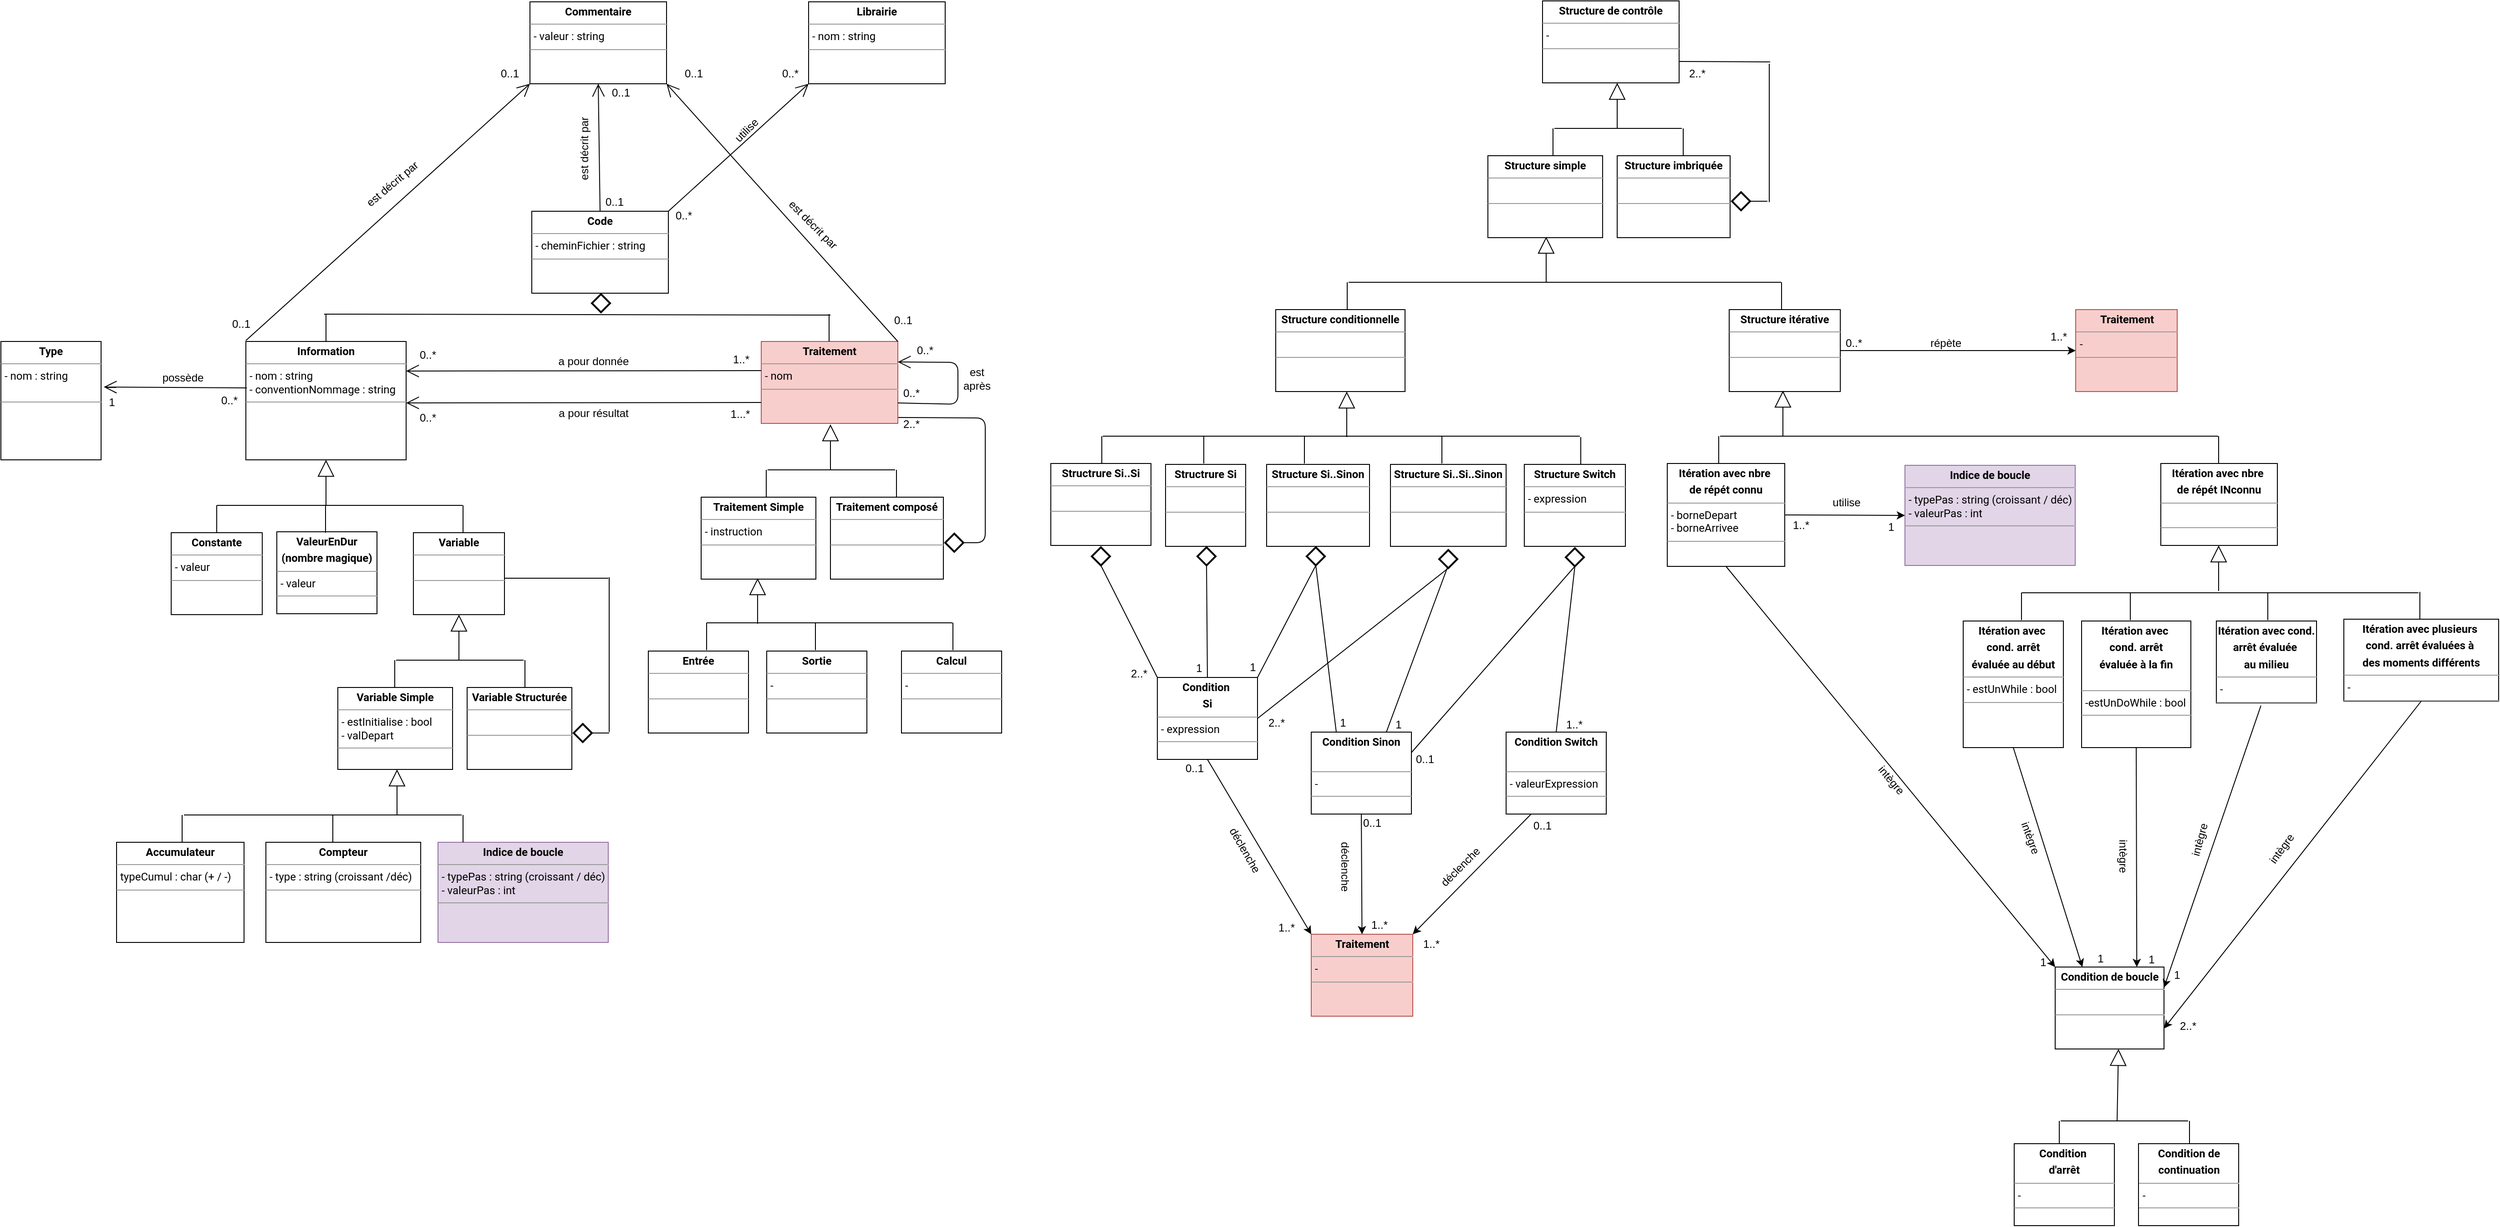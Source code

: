 <mxfile version="13.0.3" type="device" pages="6"><diagram name="Schéma complet" id="49NygzNuaG3193rGEwfz"><mxGraphModel dx="986" dy="3318" grid="1" gridSize="10" guides="1" tooltips="1" connect="1" arrows="1" fold="1" page="1" pageScale="1.5" pageWidth="1169" pageHeight="826" background="none" math="0" shadow="0" extFonts="roboto^https://fonts.googleapis.com/css?family=roboto"><root><mxCell id="Qu7gYkpDTf4ZluxU0BZQ-0" style=";html=1;"/><mxCell id="Qu7gYkpDTf4ZluxU0BZQ-1" style=";html=1;" parent="Qu7gYkpDTf4ZluxU0BZQ-0"/><mxCell id="Qu7gYkpDTf4ZluxU0BZQ-2" value="&lt;p style=&quot;margin: 0px ; margin-top: 4px ; text-align: center&quot;&gt;&lt;b&gt;Code&lt;/b&gt;&lt;/p&gt;&lt;hr size=&quot;1&quot;&gt;&lt;p style=&quot;margin: 0px ; margin-left: 4px&quot;&gt;- cheminFichier : string&lt;/p&gt;&lt;hr size=&quot;1&quot;&gt;&lt;p style=&quot;margin: 0px ; margin-left: 4px&quot;&gt;&lt;br&gt;&lt;/p&gt;" style="verticalAlign=top;align=left;overflow=fill;fontSize=12;fontFamily=roboto;html=1;" parent="Qu7gYkpDTf4ZluxU0BZQ-1" vertex="1"><mxGeometry x="633" y="-2205" width="150" height="90" as="geometry"/></mxCell><mxCell id="Qu7gYkpDTf4ZluxU0BZQ-3" value="&lt;p style=&quot;margin: 0px ; margin-top: 4px ; text-align: center&quot;&gt;&lt;b&gt;Information&lt;/b&gt;&lt;/p&gt;&lt;hr size=&quot;1&quot;&gt;&lt;p style=&quot;margin: 0px ; margin-left: 4px&quot;&gt;- nom : string&lt;/p&gt;&lt;p style=&quot;margin: 0px ; margin-left: 4px&quot;&gt;- conventionNommage : string&lt;/p&gt;&lt;hr size=&quot;1&quot;&gt;&lt;p style=&quot;margin: 0px ; margin-left: 4px&quot;&gt;&lt;br&gt;&lt;/p&gt;" style="verticalAlign=top;align=left;overflow=fill;fontSize=12;fontFamily=roboto;html=1;" parent="Qu7gYkpDTf4ZluxU0BZQ-1" vertex="1"><mxGeometry x="319" y="-2062" width="176" height="130" as="geometry"/></mxCell><mxCell id="Qu7gYkpDTf4ZluxU0BZQ-4" value="&lt;p style=&quot;margin: 0px ; margin-top: 4px ; text-align: center&quot;&gt;&lt;b&gt;Traitement&lt;/b&gt;&lt;/p&gt;&lt;hr size=&quot;1&quot;&gt;&lt;p style=&quot;margin: 0px ; margin-left: 4px&quot;&gt;- nom&lt;/p&gt;&lt;hr size=&quot;1&quot;&gt;&lt;p style=&quot;margin: 0px ; margin-left: 4px&quot;&gt;&lt;br&gt;&lt;/p&gt;" style="verticalAlign=top;align=left;overflow=fill;fontSize=12;fontFamily=roboto;html=1;fillColor=#f8cecc;strokeColor=#b85450;" parent="Qu7gYkpDTf4ZluxU0BZQ-1" vertex="1"><mxGeometry x="885" y="-2062" width="150" height="90" as="geometry"/></mxCell><mxCell id="Qu7gYkpDTf4ZluxU0BZQ-5" value="&lt;p style=&quot;margin: 0px ; margin-top: 4px ; text-align: center&quot;&gt;&lt;b&gt;Constante&lt;/b&gt;&lt;/p&gt;&lt;hr size=&quot;1&quot;&gt;&lt;p style=&quot;margin: 0px ; margin-left: 4px&quot;&gt;- valeur&lt;/p&gt;&lt;hr size=&quot;1&quot;&gt;&lt;p style=&quot;margin: 0px ; margin-left: 4px&quot;&gt;&lt;br&gt;&lt;/p&gt;" style="verticalAlign=top;align=left;overflow=fill;fontSize=12;fontFamily=roboto;html=1;" parent="Qu7gYkpDTf4ZluxU0BZQ-1" vertex="1"><mxGeometry x="237" y="-1852" width="100" height="90" as="geometry"/></mxCell><mxCell id="Qu7gYkpDTf4ZluxU0BZQ-6" value="" style="endArrow=block;endSize=16;endFill=0;html=1;fontFamily=roboto;entryX=0.5;entryY=1;entryDx=0;entryDy=0;" parent="Qu7gYkpDTf4ZluxU0BZQ-1" target="Qu7gYkpDTf4ZluxU0BZQ-3" edge="1"><mxGeometry width="160" relative="1" as="geometry"><mxPoint x="407" y="-1882" as="sourcePoint"/><mxPoint x="689" y="-1842" as="targetPoint"/></mxGeometry></mxCell><mxCell id="Qu7gYkpDTf4ZluxU0BZQ-7" value="&lt;p style=&quot;margin: 4px 0px 0px ; text-align: center&quot;&gt;&lt;b&gt;Variable&lt;/b&gt;&lt;/p&gt;&lt;hr size=&quot;1&quot;&gt;&lt;p style=&quot;margin: 0px 0px 0px 4px&quot;&gt;&lt;span&gt;&amp;nbsp;&lt;/span&gt;&lt;/p&gt;&lt;hr size=&quot;1&quot;&gt;&lt;p style=&quot;margin: 0px 0px 0px 4px&quot;&gt;&lt;br&gt;&lt;/p&gt;" style="verticalAlign=top;align=left;overflow=fill;fontSize=12;fontFamily=roboto;html=1;" parent="Qu7gYkpDTf4ZluxU0BZQ-1" vertex="1"><mxGeometry x="503" y="-1852" width="100" height="90" as="geometry"/></mxCell><mxCell id="Qu7gYkpDTf4ZluxU0BZQ-8" value="&lt;p style=&quot;margin: 0px ; margin-top: 4px ; text-align: center&quot;&gt;&lt;b&gt;Type&lt;/b&gt;&lt;/p&gt;&lt;hr size=&quot;1&quot;&gt;&lt;p style=&quot;margin: 0px ; margin-left: 4px&quot;&gt;- nom : string&lt;/p&gt;&lt;p style=&quot;margin: 0px ; margin-left: 4px&quot;&gt;&lt;br&gt;&lt;/p&gt;&lt;hr size=&quot;1&quot;&gt;&lt;p style=&quot;margin: 0px ; margin-left: 4px&quot;&gt;&lt;br&gt;&lt;/p&gt;" style="verticalAlign=top;align=left;overflow=fill;fontSize=12;fontFamily=roboto;html=1;" parent="Qu7gYkpDTf4ZluxU0BZQ-1" vertex="1"><mxGeometry x="50" y="-2062" width="110" height="130" as="geometry"/></mxCell><mxCell id="Qu7gYkpDTf4ZluxU0BZQ-9" value="" style="endArrow=none;html=1;fontFamily=roboto;exitX=0.5;exitY=0;exitDx=0;exitDy=0;" parent="Qu7gYkpDTf4ZluxU0BZQ-1" source="Qu7gYkpDTf4ZluxU0BZQ-5" edge="1"><mxGeometry width="50" height="50" relative="1" as="geometry"><mxPoint x="587" y="-1822" as="sourcePoint"/><mxPoint x="287" y="-1882" as="targetPoint"/></mxGeometry></mxCell><mxCell id="Qu7gYkpDTf4ZluxU0BZQ-10" value="" style="endArrow=none;html=1;fontFamily=roboto;exitX=0.5;exitY=0;exitDx=0;exitDy=0;" parent="Qu7gYkpDTf4ZluxU0BZQ-1" edge="1"><mxGeometry width="50" height="50" relative="1" as="geometry"><mxPoint x="557.5" y="-1852" as="sourcePoint"/><mxPoint x="557.5" y="-1882" as="targetPoint"/></mxGeometry></mxCell><mxCell id="Qu7gYkpDTf4ZluxU0BZQ-11" value="" style="endArrow=none;html=1;fontFamily=roboto;" parent="Qu7gYkpDTf4ZluxU0BZQ-1" edge="1"><mxGeometry width="50" height="50" relative="1" as="geometry"><mxPoint x="287" y="-1882" as="sourcePoint"/><mxPoint x="557" y="-1882" as="targetPoint"/></mxGeometry></mxCell><mxCell id="Qu7gYkpDTf4ZluxU0BZQ-12" value="&lt;p style=&quot;margin: 4px 0px 0px ; text-align: center&quot;&gt;&lt;b&gt;Compteur&lt;/b&gt;&lt;/p&gt;&lt;hr size=&quot;1&quot;&gt;&lt;p style=&quot;margin: 0px 0px 0px 4px&quot;&gt;&lt;span&gt;- type : string (croissant /déc)&lt;/span&gt;&lt;/p&gt;&lt;hr size=&quot;1&quot;&gt;&lt;p style=&quot;margin: 0px 0px 0px 4px&quot;&gt;&lt;br&gt;&lt;/p&gt;" style="verticalAlign=top;align=left;overflow=fill;fontSize=12;fontFamily=roboto;html=1;" parent="Qu7gYkpDTf4ZluxU0BZQ-1" vertex="1"><mxGeometry x="341" y="-1512" width="170" height="110" as="geometry"/></mxCell><mxCell id="Qu7gYkpDTf4ZluxU0BZQ-13" value="&lt;p style=&quot;margin: 4px 0px 0px ; text-align: center&quot;&gt;&lt;b&gt;Indice de boucle&lt;/b&gt;&lt;/p&gt;&lt;hr size=&quot;1&quot;&gt;&lt;p style=&quot;margin: 0px 0px 0px 4px&quot;&gt;&lt;span&gt;- typePas : string (croissant / déc)&lt;/span&gt;&lt;br&gt;&lt;/p&gt;&lt;p style=&quot;margin: 0px 0px 0px 4px&quot;&gt;- valeurPas : int&lt;/p&gt;&lt;hr size=&quot;1&quot;&gt;&lt;p style=&quot;margin: 0px 0px 0px 4px&quot;&gt;&lt;br&gt;&lt;/p&gt;" style="verticalAlign=top;align=left;overflow=fill;fontSize=12;fontFamily=roboto;html=1;fillColor=#e1d5e7;strokeColor=#9673a6;" parent="Qu7gYkpDTf4ZluxU0BZQ-1" vertex="1"><mxGeometry x="530" y="-1512" width="187" height="110" as="geometry"/></mxCell><mxCell id="Qu7gYkpDTf4ZluxU0BZQ-14" value="&lt;p style=&quot;margin: 0px ; margin-top: 4px ; text-align: center&quot;&gt;&lt;b&gt;ValeurEnDur&lt;/b&gt;&lt;/p&gt;&lt;p style=&quot;margin: 0px ; margin-top: 4px ; text-align: center&quot;&gt;&lt;b&gt;(nombre magique)&lt;/b&gt;&lt;/p&gt;&lt;hr size=&quot;1&quot;&gt;&lt;p style=&quot;margin: 0px ; margin-left: 4px&quot;&gt;- valeur&lt;/p&gt;&lt;hr size=&quot;1&quot;&gt;&lt;p style=&quot;margin: 0px ; margin-left: 4px&quot;&gt;&lt;br&gt;&lt;/p&gt;" style="verticalAlign=top;align=left;overflow=fill;fontSize=12;fontFamily=roboto;html=1;" parent="Qu7gYkpDTf4ZluxU0BZQ-1" vertex="1"><mxGeometry x="353" y="-1853" width="110" height="90" as="geometry"/></mxCell><mxCell id="Qu7gYkpDTf4ZluxU0BZQ-15" value="" style="endArrow=none;html=1;fontFamily=roboto;exitX=0.5;exitY=0;exitDx=0;exitDy=0;" parent="Qu7gYkpDTf4ZluxU0BZQ-1" edge="1"><mxGeometry width="50" height="50" relative="1" as="geometry"><mxPoint x="406.5" y="-1852" as="sourcePoint"/><mxPoint x="406.5" y="-1882" as="targetPoint"/></mxGeometry></mxCell><mxCell id="Qu7gYkpDTf4ZluxU0BZQ-16" value="&lt;p style=&quot;margin: 4px 0px 0px ; text-align: center&quot;&gt;&lt;b&gt;Variable Simple&lt;/b&gt;&lt;/p&gt;&lt;hr size=&quot;1&quot;&gt;&lt;p style=&quot;margin: 0px 0px 0px 4px&quot;&gt;-&lt;span&gt;&amp;nbsp;estInitialise : bool&lt;/span&gt;&lt;/p&gt;&lt;p style=&quot;margin: 0px 0px 0px 4px&quot;&gt;- valDepart&amp;nbsp;&lt;/p&gt;&lt;hr size=&quot;1&quot;&gt;&lt;p style=&quot;margin: 0px 0px 0px 4px&quot;&gt;&lt;br&gt;&lt;/p&gt;" style="verticalAlign=top;align=left;overflow=fill;fontSize=12;fontFamily=roboto;html=1;" parent="Qu7gYkpDTf4ZluxU0BZQ-1" vertex="1"><mxGeometry x="420" y="-1682" width="126" height="90" as="geometry"/></mxCell><mxCell id="Qu7gYkpDTf4ZluxU0BZQ-17" value="" style="endArrow=none;html=1;fontFamily=roboto;exitX=0.5;exitY=0;exitDx=0;exitDy=0;" parent="Qu7gYkpDTf4ZluxU0BZQ-1" edge="1"><mxGeometry width="50" height="50" relative="1" as="geometry"><mxPoint x="482.5" y="-1682" as="sourcePoint"/><mxPoint x="482.5" y="-1712" as="targetPoint"/></mxGeometry></mxCell><mxCell id="Qu7gYkpDTf4ZluxU0BZQ-18" value="&lt;p style=&quot;margin: 4px 0px 0px ; text-align: center&quot;&gt;&lt;b&gt;Variable Structurée&lt;/b&gt;&lt;/p&gt;&lt;hr size=&quot;1&quot;&gt;&lt;p style=&quot;margin: 0px 0px 0px 4px&quot;&gt;&lt;br&gt;&lt;/p&gt;&lt;hr size=&quot;1&quot;&gt;&lt;p style=&quot;margin: 0px 0px 0px 4px&quot;&gt;&lt;br&gt;&lt;/p&gt;" style="verticalAlign=top;align=left;overflow=fill;fontSize=12;fontFamily=roboto;html=1;" parent="Qu7gYkpDTf4ZluxU0BZQ-1" vertex="1"><mxGeometry x="562" y="-1682" width="115" height="90" as="geometry"/></mxCell><mxCell id="Qu7gYkpDTf4ZluxU0BZQ-19" value="" style="endArrow=none;html=1;fontFamily=roboto;exitX=0.5;exitY=0;exitDx=0;exitDy=0;" parent="Qu7gYkpDTf4ZluxU0BZQ-1" edge="1"><mxGeometry width="50" height="50" relative="1" as="geometry"><mxPoint x="625.5" y="-1682" as="sourcePoint"/><mxPoint x="625.5" y="-1712" as="targetPoint"/></mxGeometry></mxCell><mxCell id="Qu7gYkpDTf4ZluxU0BZQ-20" value="" style="endArrow=none;html=1;" parent="Qu7gYkpDTf4ZluxU0BZQ-1" edge="1"><mxGeometry width="50" height="50" relative="1" as="geometry"><mxPoint x="484" y="-1712" as="sourcePoint"/><mxPoint x="624" y="-1712" as="targetPoint"/></mxGeometry></mxCell><mxCell id="Qu7gYkpDTf4ZluxU0BZQ-21" value="" style="endArrow=block;endSize=16;endFill=0;html=1;fontFamily=roboto;entryX=0.5;entryY=1;entryDx=0;entryDy=0;" parent="Qu7gYkpDTf4ZluxU0BZQ-1" edge="1"><mxGeometry width="160" relative="1" as="geometry"><mxPoint x="553" y="-1712" as="sourcePoint"/><mxPoint x="553" y="-1762" as="targetPoint"/></mxGeometry></mxCell><mxCell id="Qu7gYkpDTf4ZluxU0BZQ-22" value="" style="rhombus;whiteSpace=wrap;html=1;strokeWidth=2;" parent="Qu7gYkpDTf4ZluxU0BZQ-1" vertex="1"><mxGeometry x="679" y="-1642" width="20" height="20" as="geometry"/></mxCell><mxCell id="Qu7gYkpDTf4ZluxU0BZQ-23" value="" style="endArrow=none;html=1;fontFamily=roboto;entryX=1;entryY=0.5;entryDx=0;entryDy=0;" parent="Qu7gYkpDTf4ZluxU0BZQ-1" target="Qu7gYkpDTf4ZluxU0BZQ-22" edge="1"><mxGeometry width="50" height="50" relative="1" as="geometry"><mxPoint x="718" y="-1632" as="sourcePoint"/><mxPoint x="752.67" y="-1642" as="targetPoint"/></mxGeometry></mxCell><mxCell id="Qu7gYkpDTf4ZluxU0BZQ-24" value="" style="endArrow=none;html=1;fontFamily=roboto;entryX=1;entryY=0.5;entryDx=0;entryDy=0;" parent="Qu7gYkpDTf4ZluxU0BZQ-1" edge="1"><mxGeometry width="50" height="50" relative="1" as="geometry"><mxPoint x="717" y="-1802" as="sourcePoint"/><mxPoint x="603" y="-1802" as="targetPoint"/></mxGeometry></mxCell><mxCell id="Qu7gYkpDTf4ZluxU0BZQ-25" value="" style="endArrow=none;html=1;fontFamily=roboto;" parent="Qu7gYkpDTf4ZluxU0BZQ-1" edge="1"><mxGeometry width="50" height="50" relative="1" as="geometry"><mxPoint x="718" y="-1633" as="sourcePoint"/><mxPoint x="718" y="-1803" as="targetPoint"/></mxGeometry></mxCell><mxCell id="Qu7gYkpDTf4ZluxU0BZQ-26" value="" style="endArrow=open;endFill=1;endSize=12;html=1;entryX=1.027;entryY=0.385;entryDx=0;entryDy=0;entryPerimeter=0;exitX=0.006;exitY=0.392;exitDx=0;exitDy=0;exitPerimeter=0;" parent="Qu7gYkpDTf4ZluxU0BZQ-1" source="Qu7gYkpDTf4ZluxU0BZQ-3" target="Qu7gYkpDTf4ZluxU0BZQ-8" edge="1"><mxGeometry width="160" relative="1" as="geometry"><mxPoint x="435" y="-1822" as="sourcePoint"/><mxPoint x="595" y="-1822" as="targetPoint"/></mxGeometry></mxCell><mxCell id="Qu7gYkpDTf4ZluxU0BZQ-27" value="" style="endArrow=none;html=1;fontFamily=roboto;exitX=0.5;exitY=0;exitDx=0;exitDy=0;" parent="Qu7gYkpDTf4ZluxU0BZQ-1" edge="1"><mxGeometry width="50" height="50" relative="1" as="geometry"><mxPoint x="414.5" y="-1512" as="sourcePoint"/><mxPoint x="414.5" y="-1542" as="targetPoint"/></mxGeometry></mxCell><mxCell id="Qu7gYkpDTf4ZluxU0BZQ-28" value="" style="endArrow=none;html=1;fontFamily=roboto;exitX=0.5;exitY=0;exitDx=0;exitDy=0;" parent="Qu7gYkpDTf4ZluxU0BZQ-1" edge="1"><mxGeometry width="50" height="50" relative="1" as="geometry"><mxPoint x="557.5" y="-1512" as="sourcePoint"/><mxPoint x="557.5" y="-1542" as="targetPoint"/></mxGeometry></mxCell><mxCell id="Qu7gYkpDTf4ZluxU0BZQ-29" value="" style="endArrow=none;html=1;" parent="Qu7gYkpDTf4ZluxU0BZQ-1" edge="1"><mxGeometry width="50" height="50" relative="1" as="geometry"><mxPoint x="251" y="-1542" as="sourcePoint"/><mxPoint x="556" y="-1542" as="targetPoint"/></mxGeometry></mxCell><mxCell id="Qu7gYkpDTf4ZluxU0BZQ-30" value="" style="endArrow=block;endSize=16;endFill=0;html=1;fontFamily=roboto;entryX=0.5;entryY=1;entryDx=0;entryDy=0;" parent="Qu7gYkpDTf4ZluxU0BZQ-1" edge="1"><mxGeometry width="160" relative="1" as="geometry"><mxPoint x="485" y="-1542" as="sourcePoint"/><mxPoint x="485" y="-1592" as="targetPoint"/></mxGeometry></mxCell><mxCell id="Qu7gYkpDTf4ZluxU0BZQ-31" value="&lt;p style=&quot;margin: 4px 0px 0px ; text-align: center&quot;&gt;&lt;b&gt;Accumulateur&lt;/b&gt;&lt;/p&gt;&lt;hr size=&quot;1&quot;&gt;&lt;p style=&quot;margin: 0px 0px 0px 4px&quot;&gt;typeCumul : char (+ / -)&lt;/p&gt;&lt;hr size=&quot;1&quot;&gt;&lt;p style=&quot;margin: 0px 0px 0px 4px&quot;&gt;&lt;br&gt;&lt;/p&gt;" style="verticalAlign=top;align=left;overflow=fill;fontSize=12;fontFamily=roboto;html=1;" parent="Qu7gYkpDTf4ZluxU0BZQ-1" vertex="1"><mxGeometry x="177" y="-1512" width="140" height="110" as="geometry"/></mxCell><mxCell id="Qu7gYkpDTf4ZluxU0BZQ-32" value="" style="endArrow=none;html=1;fontFamily=roboto;exitX=0.5;exitY=0;exitDx=0;exitDy=0;" parent="Qu7gYkpDTf4ZluxU0BZQ-1" edge="1"><mxGeometry width="50" height="50" relative="1" as="geometry"><mxPoint x="249" y="-1512" as="sourcePoint"/><mxPoint x="249" y="-1542" as="targetPoint"/></mxGeometry></mxCell><mxCell id="Qu7gYkpDTf4ZluxU0BZQ-33" value="&lt;p style=&quot;margin: 0px ; margin-top: 4px ; text-align: center&quot;&gt;&lt;b&gt;Entrée&lt;/b&gt;&lt;/p&gt;&lt;hr size=&quot;1&quot;&gt;&lt;p style=&quot;margin: 0px ; margin-left: 4px&quot;&gt;&lt;br&gt;&lt;/p&gt;&lt;hr size=&quot;1&quot;&gt;&lt;p style=&quot;margin: 0px ; margin-left: 4px&quot;&gt;&lt;br&gt;&lt;/p&gt;" style="verticalAlign=top;align=left;overflow=fill;fontSize=12;fontFamily=roboto;html=1;" parent="Qu7gYkpDTf4ZluxU0BZQ-1" vertex="1"><mxGeometry x="761" y="-1722" width="110" height="90" as="geometry"/></mxCell><mxCell id="Qu7gYkpDTf4ZluxU0BZQ-34" value="&lt;p style=&quot;margin: 0px ; margin-top: 4px ; text-align: center&quot;&gt;&lt;b&gt;Sortie&lt;/b&gt;&lt;/p&gt;&lt;hr size=&quot;1&quot;&gt;&lt;p style=&quot;margin: 0px ; margin-left: 4px&quot;&gt;-&lt;/p&gt;&lt;hr size=&quot;1&quot;&gt;&lt;p style=&quot;margin: 0px ; margin-left: 4px&quot;&gt;&lt;br&gt;&lt;/p&gt;" style="verticalAlign=top;align=left;overflow=fill;fontSize=12;fontFamily=roboto;html=1;" parent="Qu7gYkpDTf4ZluxU0BZQ-1" vertex="1"><mxGeometry x="891" y="-1722" width="110" height="90" as="geometry"/></mxCell><mxCell id="Qu7gYkpDTf4ZluxU0BZQ-35" value="&lt;p style=&quot;margin: 0px ; margin-top: 4px ; text-align: center&quot;&gt;&lt;b&gt;Calcul&lt;/b&gt;&lt;/p&gt;&lt;hr size=&quot;1&quot;&gt;&lt;p style=&quot;margin: 0px ; margin-left: 4px&quot;&gt;-&lt;/p&gt;&lt;hr size=&quot;1&quot;&gt;&lt;p style=&quot;margin: 0px ; margin-left: 4px&quot;&gt;&lt;br&gt;&lt;/p&gt;" style="verticalAlign=top;align=left;overflow=fill;fontSize=12;fontFamily=roboto;html=1;" parent="Qu7gYkpDTf4ZluxU0BZQ-1" vertex="1"><mxGeometry x="1039" y="-1722" width="110" height="90" as="geometry"/></mxCell><mxCell id="Qu7gYkpDTf4ZluxU0BZQ-36" value="possède" style="text;html=1;strokeColor=none;fillColor=none;align=center;verticalAlign=middle;whiteSpace=wrap;rounded=0;" parent="Qu7gYkpDTf4ZluxU0BZQ-1" vertex="1"><mxGeometry x="230" y="-2032" width="40" height="20" as="geometry"/></mxCell><mxCell id="Qu7gYkpDTf4ZluxU0BZQ-37" value="" style="endArrow=open;endFill=1;endSize=12;html=1;entryX=1;entryY=0.25;entryDx=0;entryDy=0;exitX=0;exitY=0.356;exitDx=0;exitDy=0;exitPerimeter=0;" parent="Qu7gYkpDTf4ZluxU0BZQ-1" source="Qu7gYkpDTf4ZluxU0BZQ-4" target="Qu7gYkpDTf4ZluxU0BZQ-3" edge="1"><mxGeometry width="160" relative="1" as="geometry"><mxPoint x="641" y="-2021.95" as="sourcePoint"/><mxPoint x="757.086" y="-2021.04" as="targetPoint"/></mxGeometry></mxCell><mxCell id="Qu7gYkpDTf4ZluxU0BZQ-38" value="a pour donnée" style="text;html=1;strokeColor=none;fillColor=none;align=center;verticalAlign=middle;whiteSpace=wrap;rounded=0;" parent="Qu7gYkpDTf4ZluxU0BZQ-1" vertex="1"><mxGeometry x="651" y="-2050" width="100" height="20" as="geometry"/></mxCell><mxCell id="Qu7gYkpDTf4ZluxU0BZQ-39" value="0..*" style="text;html=1;strokeColor=none;fillColor=none;align=center;verticalAlign=middle;whiteSpace=wrap;rounded=0;" parent="Qu7gYkpDTf4ZluxU0BZQ-1" vertex="1"><mxGeometry x="499" y="-2057" width="40" height="20" as="geometry"/></mxCell><mxCell id="Qu7gYkpDTf4ZluxU0BZQ-40" value="1..*" style="text;html=1;strokeColor=none;fillColor=none;align=center;verticalAlign=middle;whiteSpace=wrap;rounded=0;" parent="Qu7gYkpDTf4ZluxU0BZQ-1" vertex="1"><mxGeometry x="843" y="-2052" width="40" height="20" as="geometry"/></mxCell><mxCell id="Qu7gYkpDTf4ZluxU0BZQ-41" value="&lt;p style=&quot;margin: 0px ; margin-top: 4px ; text-align: center&quot;&gt;&lt;b&gt;Structure de contrôle&lt;/b&gt;&lt;/p&gt;&lt;hr size=&quot;1&quot;&gt;&lt;p style=&quot;margin: 0px ; margin-left: 4px&quot;&gt;-&lt;/p&gt;&lt;hr size=&quot;1&quot;&gt;&lt;p style=&quot;margin: 0px ; margin-left: 4px&quot;&gt;&lt;br&gt;&lt;/p&gt;" style="verticalAlign=top;align=left;overflow=fill;fontSize=12;fontFamily=roboto;html=1;" parent="Qu7gYkpDTf4ZluxU0BZQ-1" vertex="1"><mxGeometry x="1743" y="-2436" width="150" height="90" as="geometry"/></mxCell><mxCell id="Qu7gYkpDTf4ZluxU0BZQ-42" value="1" style="text;html=1;strokeColor=none;fillColor=none;align=center;verticalAlign=middle;whiteSpace=wrap;rounded=0;" parent="Qu7gYkpDTf4ZluxU0BZQ-1" vertex="1"><mxGeometry x="1346" y="-1713" width="40" height="20" as="geometry"/></mxCell><mxCell id="Qu7gYkpDTf4ZluxU0BZQ-43" value="1..*" style="text;html=1;strokeColor=none;fillColor=none;align=center;verticalAlign=middle;whiteSpace=wrap;rounded=0;" parent="Qu7gYkpDTf4ZluxU0BZQ-1" vertex="1"><mxGeometry x="2290.5" y="-2076" width="38" height="18" as="geometry"/></mxCell><mxCell id="Qu7gYkpDTf4ZluxU0BZQ-44" value="&lt;p style=&quot;margin: 4px 0px 0px ; text-align: center&quot;&gt;&lt;b&gt;Traitement Simple&lt;/b&gt;&lt;/p&gt;&lt;hr size=&quot;1&quot;&gt;&lt;p style=&quot;margin: 0px 0px 0px 4px&quot;&gt;- instruction&lt;/p&gt;&lt;hr size=&quot;1&quot;&gt;&lt;p style=&quot;margin: 0px 0px 0px 4px&quot;&gt;&lt;br&gt;&lt;/p&gt;" style="verticalAlign=top;align=left;overflow=fill;fontSize=12;fontFamily=roboto;html=1;" parent="Qu7gYkpDTf4ZluxU0BZQ-1" vertex="1"><mxGeometry x="819" y="-1891" width="126" height="90" as="geometry"/></mxCell><mxCell id="Qu7gYkpDTf4ZluxU0BZQ-45" value="" style="endArrow=none;html=1;fontFamily=roboto;exitX=0.5;exitY=0;exitDx=0;exitDy=0;" parent="Qu7gYkpDTf4ZluxU0BZQ-1" edge="1"><mxGeometry width="50" height="50" relative="1" as="geometry"><mxPoint x="890.5" y="-1891" as="sourcePoint"/><mxPoint x="890.5" y="-1921" as="targetPoint"/></mxGeometry></mxCell><mxCell id="Qu7gYkpDTf4ZluxU0BZQ-46" value="&lt;p style=&quot;margin: 4px 0px 0px ; text-align: center&quot;&gt;&lt;b&gt;Traitement composé&lt;/b&gt;&lt;/p&gt;&lt;hr size=&quot;1&quot;&gt;&lt;p style=&quot;margin: 0px 0px 0px 4px&quot;&gt;&lt;br&gt;&lt;/p&gt;&lt;hr size=&quot;1&quot;&gt;&lt;p style=&quot;margin: 0px 0px 0px 4px&quot;&gt;&lt;br&gt;&lt;/p&gt;" style="verticalAlign=top;align=left;overflow=fill;fontSize=12;fontFamily=roboto;html=1;" parent="Qu7gYkpDTf4ZluxU0BZQ-1" vertex="1"><mxGeometry x="961" y="-1891" width="124" height="90" as="geometry"/></mxCell><mxCell id="Qu7gYkpDTf4ZluxU0BZQ-47" value="" style="endArrow=none;html=1;fontFamily=roboto;exitX=0.5;exitY=0;exitDx=0;exitDy=0;" parent="Qu7gYkpDTf4ZluxU0BZQ-1" edge="1"><mxGeometry width="50" height="50" relative="1" as="geometry"><mxPoint x="1033.5" y="-1891" as="sourcePoint"/><mxPoint x="1033.5" y="-1921" as="targetPoint"/></mxGeometry></mxCell><mxCell id="Qu7gYkpDTf4ZluxU0BZQ-48" value="" style="endArrow=none;html=1;" parent="Qu7gYkpDTf4ZluxU0BZQ-1" edge="1"><mxGeometry width="50" height="50" relative="1" as="geometry"><mxPoint x="892" y="-1921" as="sourcePoint"/><mxPoint x="1032" y="-1921" as="targetPoint"/></mxGeometry></mxCell><mxCell id="Qu7gYkpDTf4ZluxU0BZQ-49" value="" style="endArrow=block;endSize=16;endFill=0;html=1;fontFamily=roboto;entryX=0.5;entryY=1;entryDx=0;entryDy=0;" parent="Qu7gYkpDTf4ZluxU0BZQ-1" edge="1"><mxGeometry width="160" relative="1" as="geometry"><mxPoint x="961" y="-1921" as="sourcePoint"/><mxPoint x="961" y="-1971" as="targetPoint"/></mxGeometry></mxCell><mxCell id="Qu7gYkpDTf4ZluxU0BZQ-50" value="" style="rhombus;whiteSpace=wrap;html=1;strokeWidth=2;" parent="Qu7gYkpDTf4ZluxU0BZQ-1" vertex="1"><mxGeometry x="1087" y="-1851" width="20" height="20" as="geometry"/></mxCell><mxCell id="Qu7gYkpDTf4ZluxU0BZQ-51" value="" style="endArrow=none;html=1;fontFamily=roboto;entryX=1;entryY=0.5;entryDx=0;entryDy=0;exitX=1.003;exitY=0.928;exitDx=0;exitDy=0;exitPerimeter=0;" parent="Qu7gYkpDTf4ZluxU0BZQ-1" source="Qu7gYkpDTf4ZluxU0BZQ-4" target="Qu7gYkpDTf4ZluxU0BZQ-50" edge="1"><mxGeometry width="50" height="50" relative="1" as="geometry"><mxPoint x="1131" y="-1975" as="sourcePoint"/><mxPoint x="1160.67" y="-1851" as="targetPoint"/><Array as="points"><mxPoint x="1131" y="-1978"/><mxPoint x="1131" y="-1841"/></Array></mxGeometry></mxCell><mxCell id="Qu7gYkpDTf4ZluxU0BZQ-52" value="" style="endArrow=block;endSize=16;endFill=0;html=1;fontFamily=roboto;entryX=0.5;entryY=1;entryDx=0;entryDy=0;" parent="Qu7gYkpDTf4ZluxU0BZQ-1" edge="1"><mxGeometry width="160" relative="1" as="geometry"><mxPoint x="881" y="-1752" as="sourcePoint"/><mxPoint x="881" y="-1802" as="targetPoint"/></mxGeometry></mxCell><mxCell id="Qu7gYkpDTf4ZluxU0BZQ-53" value="&lt;p style=&quot;margin: 4px 0px 0px ; text-align: center&quot;&gt;&lt;b&gt;Structure simple&lt;/b&gt;&lt;/p&gt;&lt;hr size=&quot;1&quot;&gt;&lt;p style=&quot;margin: 0px 0px 0px 4px&quot;&gt;&lt;br&gt;&lt;/p&gt;&lt;hr size=&quot;1&quot;&gt;&lt;p style=&quot;margin: 0px 0px 0px 4px&quot;&gt;&lt;br&gt;&lt;/p&gt;" style="verticalAlign=top;align=left;overflow=fill;fontSize=12;fontFamily=roboto;html=1;" parent="Qu7gYkpDTf4ZluxU0BZQ-1" vertex="1"><mxGeometry x="1683" y="-2266" width="126" height="90" as="geometry"/></mxCell><mxCell id="Qu7gYkpDTf4ZluxU0BZQ-54" value="" style="endArrow=none;html=1;fontFamily=roboto;exitX=0.5;exitY=0;exitDx=0;exitDy=0;" parent="Qu7gYkpDTf4ZluxU0BZQ-1" edge="1"><mxGeometry width="50" height="50" relative="1" as="geometry"><mxPoint x="1754.5" y="-2266" as="sourcePoint"/><mxPoint x="1754.5" y="-2296" as="targetPoint"/></mxGeometry></mxCell><mxCell id="Qu7gYkpDTf4ZluxU0BZQ-55" value="&lt;p style=&quot;margin: 4px 0px 0px ; text-align: center&quot;&gt;&lt;b&gt;Structure imbriquée&lt;/b&gt;&lt;/p&gt;&lt;hr size=&quot;1&quot;&gt;&lt;p style=&quot;margin: 0px 0px 0px 4px&quot;&gt;&lt;br&gt;&lt;/p&gt;&lt;hr size=&quot;1&quot;&gt;&lt;p style=&quot;margin: 0px 0px 0px 4px&quot;&gt;&lt;br&gt;&lt;/p&gt;" style="verticalAlign=top;align=left;overflow=fill;fontSize=12;fontFamily=roboto;html=1;" parent="Qu7gYkpDTf4ZluxU0BZQ-1" vertex="1"><mxGeometry x="1825" y="-2266" width="124" height="90" as="geometry"/></mxCell><mxCell id="Qu7gYkpDTf4ZluxU0BZQ-56" value="" style="endArrow=none;html=1;fontFamily=roboto;exitX=0.5;exitY=0;exitDx=0;exitDy=0;" parent="Qu7gYkpDTf4ZluxU0BZQ-1" edge="1"><mxGeometry width="50" height="50" relative="1" as="geometry"><mxPoint x="1897.5" y="-2266" as="sourcePoint"/><mxPoint x="1897.5" y="-2296" as="targetPoint"/></mxGeometry></mxCell><mxCell id="Qu7gYkpDTf4ZluxU0BZQ-57" value="" style="endArrow=none;html=1;" parent="Qu7gYkpDTf4ZluxU0BZQ-1" edge="1"><mxGeometry width="50" height="50" relative="1" as="geometry"><mxPoint x="1756" y="-2296" as="sourcePoint"/><mxPoint x="1896" y="-2296" as="targetPoint"/></mxGeometry></mxCell><mxCell id="Qu7gYkpDTf4ZluxU0BZQ-58" value="" style="endArrow=block;endSize=16;endFill=0;html=1;fontFamily=roboto;entryX=0.5;entryY=1;entryDx=0;entryDy=0;" parent="Qu7gYkpDTf4ZluxU0BZQ-1" edge="1"><mxGeometry width="160" relative="1" as="geometry"><mxPoint x="1825" y="-2296" as="sourcePoint"/><mxPoint x="1825" y="-2346" as="targetPoint"/></mxGeometry></mxCell><mxCell id="Qu7gYkpDTf4ZluxU0BZQ-59" value="" style="rhombus;whiteSpace=wrap;html=1;strokeWidth=2;" parent="Qu7gYkpDTf4ZluxU0BZQ-1" vertex="1"><mxGeometry x="1951" y="-2226" width="20" height="20" as="geometry"/></mxCell><mxCell id="Qu7gYkpDTf4ZluxU0BZQ-60" value="" style="endArrow=none;html=1;fontFamily=roboto;entryX=1;entryY=0.5;entryDx=0;entryDy=0;" parent="Qu7gYkpDTf4ZluxU0BZQ-1" target="Qu7gYkpDTf4ZluxU0BZQ-59" edge="1"><mxGeometry width="50" height="50" relative="1" as="geometry"><mxPoint x="1990" y="-2216" as="sourcePoint"/><mxPoint x="2024.67" y="-2226" as="targetPoint"/></mxGeometry></mxCell><mxCell id="Qu7gYkpDTf4ZluxU0BZQ-61" value="" style="endArrow=none;html=1;fontFamily=roboto;" parent="Qu7gYkpDTf4ZluxU0BZQ-1" edge="1"><mxGeometry width="50" height="50" relative="1" as="geometry"><mxPoint x="1993" y="-2369" as="sourcePoint"/><mxPoint x="1893" y="-2369.5" as="targetPoint"/></mxGeometry></mxCell><mxCell id="Qu7gYkpDTf4ZluxU0BZQ-62" value="" style="endArrow=none;html=1;fontFamily=roboto;" parent="Qu7gYkpDTf4ZluxU0BZQ-1" edge="1"><mxGeometry width="50" height="50" relative="1" as="geometry"><mxPoint x="1992" y="-2215" as="sourcePoint"/><mxPoint x="1992" y="-2367" as="targetPoint"/></mxGeometry></mxCell><mxCell id="Qu7gYkpDTf4ZluxU0BZQ-63" value="2..*" style="text;html=1;strokeColor=none;fillColor=none;align=center;verticalAlign=middle;whiteSpace=wrap;rounded=0;" parent="Qu7gYkpDTf4ZluxU0BZQ-1" vertex="1"><mxGeometry x="1030" y="-1981" width="40" height="20" as="geometry"/></mxCell><mxCell id="Qu7gYkpDTf4ZluxU0BZQ-64" value="" style="endArrow=open;endFill=1;endSize=12;html=1;entryX=1;entryY=0.25;entryDx=0;entryDy=0;exitX=0;exitY=0.356;exitDx=0;exitDy=0;exitPerimeter=0;" parent="Qu7gYkpDTf4ZluxU0BZQ-1" edge="1"><mxGeometry x="495" y="-2022" width="160" as="geometry"><mxPoint x="885" y="-1994.96" as="sourcePoint"/><mxPoint x="495" y="-1994.5" as="targetPoint"/></mxGeometry></mxCell><mxCell id="Qu7gYkpDTf4ZluxU0BZQ-65" value="a pour résultat" style="text;html=1;strokeColor=none;fillColor=none;align=center;verticalAlign=middle;whiteSpace=wrap;rounded=0;" parent="Qu7gYkpDTf4ZluxU0BZQ-1" vertex="1"><mxGeometry x="651" y="-1993" width="100" height="20" as="geometry"/></mxCell><mxCell id="Qu7gYkpDTf4ZluxU0BZQ-66" value="0..*" style="text;html=1;strokeColor=none;fillColor=none;align=center;verticalAlign=middle;whiteSpace=wrap;rounded=0;" parent="Qu7gYkpDTf4ZluxU0BZQ-1" vertex="1"><mxGeometry x="499" y="-1988" width="40" height="20" as="geometry"/></mxCell><mxCell id="Qu7gYkpDTf4ZluxU0BZQ-67" value="1...*" style="text;html=1;strokeColor=none;fillColor=none;align=center;verticalAlign=middle;whiteSpace=wrap;rounded=0;" parent="Qu7gYkpDTf4ZluxU0BZQ-1" vertex="1"><mxGeometry x="842" y="-1992" width="40" height="20" as="geometry"/></mxCell><mxCell id="Qu7gYkpDTf4ZluxU0BZQ-68" value="2..*" style="text;html=1;strokeColor=none;fillColor=none;align=center;verticalAlign=middle;whiteSpace=wrap;rounded=0;" parent="Qu7gYkpDTf4ZluxU0BZQ-1" vertex="1"><mxGeometry x="1893" y="-2366" width="40" height="20" as="geometry"/></mxCell><mxCell id="Qu7gYkpDTf4ZluxU0BZQ-69" value="&lt;p style=&quot;margin: 4px 0px 0px ; text-align: center&quot;&gt;&lt;b&gt;Structure conditionnelle&lt;/b&gt;&lt;/p&gt;&lt;hr size=&quot;1&quot;&gt;&lt;p style=&quot;margin: 0px 0px 0px 4px&quot;&gt;&lt;br&gt;&lt;/p&gt;&lt;hr size=&quot;1&quot;&gt;&lt;p style=&quot;margin: 0px 0px 0px 4px&quot;&gt;&lt;br&gt;&lt;/p&gt;" style="verticalAlign=top;align=left;overflow=fill;fontSize=12;fontFamily=roboto;html=1;" parent="Qu7gYkpDTf4ZluxU0BZQ-1" vertex="1"><mxGeometry x="1450" y="-2097" width="142" height="90" as="geometry"/></mxCell><mxCell id="Qu7gYkpDTf4ZluxU0BZQ-70" value="" style="endArrow=none;html=1;fontFamily=roboto;exitX=0.5;exitY=0;exitDx=0;exitDy=0;" parent="Qu7gYkpDTf4ZluxU0BZQ-1" edge="1"><mxGeometry width="50" height="50" relative="1" as="geometry"><mxPoint x="1528.5" y="-2097" as="sourcePoint"/><mxPoint x="1528.5" y="-2127" as="targetPoint"/></mxGeometry></mxCell><mxCell id="Qu7gYkpDTf4ZluxU0BZQ-71" value="&lt;p style=&quot;margin: 4px 0px 0px ; text-align: center&quot;&gt;&lt;b&gt;Structure itérative&lt;/b&gt;&lt;/p&gt;&lt;hr size=&quot;1&quot;&gt;&lt;p style=&quot;margin: 0px 0px 0px 4px&quot;&gt;&lt;br&gt;&lt;/p&gt;&lt;hr size=&quot;1&quot;&gt;&lt;p style=&quot;margin: 0px 0px 0px 4px&quot;&gt;&lt;br&gt;&lt;/p&gt;" style="verticalAlign=top;align=left;overflow=fill;fontSize=12;fontFamily=roboto;html=1;" parent="Qu7gYkpDTf4ZluxU0BZQ-1" vertex="1"><mxGeometry x="1948" y="-2097" width="122" height="90" as="geometry"/></mxCell><mxCell id="Qu7gYkpDTf4ZluxU0BZQ-72" value="" style="endArrow=none;html=1;fontFamily=roboto;exitX=0.5;exitY=0;exitDx=0;exitDy=0;" parent="Qu7gYkpDTf4ZluxU0BZQ-1" edge="1"><mxGeometry width="50" height="50" relative="1" as="geometry"><mxPoint x="2005.5" y="-2097" as="sourcePoint"/><mxPoint x="2005.5" y="-2127" as="targetPoint"/></mxGeometry></mxCell><mxCell id="Qu7gYkpDTf4ZluxU0BZQ-73" value="" style="endArrow=none;html=1;" parent="Qu7gYkpDTf4ZluxU0BZQ-1" edge="1"><mxGeometry width="50" height="50" relative="1" as="geometry"><mxPoint x="1530" y="-2127" as="sourcePoint"/><mxPoint x="2005" y="-2127" as="targetPoint"/></mxGeometry></mxCell><mxCell id="Qu7gYkpDTf4ZluxU0BZQ-74" value="" style="endArrow=block;endSize=16;endFill=0;html=1;fontFamily=roboto;entryX=0.5;entryY=1;entryDx=0;entryDy=0;" parent="Qu7gYkpDTf4ZluxU0BZQ-1" edge="1"><mxGeometry width="160" relative="1" as="geometry"><mxPoint x="1747" y="-2127" as="sourcePoint"/><mxPoint x="1747" y="-2177" as="targetPoint"/></mxGeometry></mxCell><mxCell id="Qu7gYkpDTf4ZluxU0BZQ-75" value="" style="rhombus;whiteSpace=wrap;html=1;strokeWidth=2;" parent="Qu7gYkpDTf4ZluxU0BZQ-1" vertex="1"><mxGeometry x="699" y="-2114" width="20" height="20" as="geometry"/></mxCell><mxCell id="Qu7gYkpDTf4ZluxU0BZQ-76" value="" style="endArrow=none;html=1;fontFamily=roboto;exitX=0.5;exitY=0;exitDx=0;exitDy=0;" parent="Qu7gYkpDTf4ZluxU0BZQ-1" source="Qu7gYkpDTf4ZluxU0BZQ-3" edge="1"><mxGeometry width="50" height="50" relative="1" as="geometry"><mxPoint x="414.5" y="-2113" as="sourcePoint"/><mxPoint x="407" y="-2092" as="targetPoint"/></mxGeometry></mxCell><mxCell id="Qu7gYkpDTf4ZluxU0BZQ-77" value="" style="endArrow=none;html=1;fontFamily=roboto;exitX=0.5;exitY=0;exitDx=0;exitDy=0;" parent="Qu7gYkpDTf4ZluxU0BZQ-1" edge="1"><mxGeometry width="50" height="50" relative="1" as="geometry"><mxPoint x="959.5" y="-2062" as="sourcePoint"/><mxPoint x="959.5" y="-2092" as="targetPoint"/></mxGeometry></mxCell><mxCell id="Qu7gYkpDTf4ZluxU0BZQ-78" value="" style="endArrow=none;html=1;exitX=1;exitY=0.25;exitDx=0;exitDy=0;endFill=0;" parent="Qu7gYkpDTf4ZluxU0BZQ-1" edge="1"><mxGeometry width="50" height="50" relative="1" as="geometry"><mxPoint x="405" y="-2092" as="sourcePoint"/><mxPoint x="961" y="-2091" as="targetPoint"/></mxGeometry></mxCell><mxCell id="Qu7gYkpDTf4ZluxU0BZQ-79" value="&lt;p style=&quot;margin: 0px ; margin-top: 4px ; text-align: center&quot;&gt;&lt;b&gt;Structrure Si&lt;/b&gt;&lt;/p&gt;&lt;hr size=&quot;1&quot;&gt;&lt;p style=&quot;margin: 0px ; margin-left: 4px&quot;&gt;&lt;br&gt;&lt;/p&gt;&lt;hr size=&quot;1&quot;&gt;&lt;p style=&quot;margin: 0px ; margin-left: 4px&quot;&gt;&lt;br&gt;&lt;/p&gt;" style="verticalAlign=top;align=left;overflow=fill;fontSize=12;fontFamily=roboto;html=1;" parent="Qu7gYkpDTf4ZluxU0BZQ-1" vertex="1"><mxGeometry x="1329" y="-1927" width="88" height="90" as="geometry"/></mxCell><mxCell id="Qu7gYkpDTf4ZluxU0BZQ-80" value="&lt;p style=&quot;margin: 0px ; margin-top: 4px ; text-align: center&quot;&gt;&lt;b&gt;Structure Si..Sinon&lt;/b&gt;&lt;/p&gt;&lt;hr size=&quot;1&quot;&gt;&lt;p style=&quot;margin: 0px ; margin-left: 4px&quot;&gt;&lt;br&gt;&lt;/p&gt;&lt;hr size=&quot;1&quot;&gt;&lt;p style=&quot;margin: 0px ; margin-left: 4px&quot;&gt;&lt;br&gt;&lt;/p&gt;" style="verticalAlign=top;align=left;overflow=fill;fontSize=12;fontFamily=roboto;html=1;" parent="Qu7gYkpDTf4ZluxU0BZQ-1" vertex="1"><mxGeometry x="1440" y="-1927" width="113" height="90" as="geometry"/></mxCell><mxCell id="Qu7gYkpDTf4ZluxU0BZQ-81" value="&lt;p style=&quot;margin: 0px ; margin-top: 4px ; text-align: center&quot;&gt;&lt;b&gt;Structure Si..Si..Sinon&lt;/b&gt;&lt;/p&gt;&lt;hr size=&quot;1&quot;&gt;&lt;p style=&quot;margin: 0px ; margin-left: 4px&quot;&gt;&lt;br&gt;&lt;/p&gt;&lt;hr size=&quot;1&quot;&gt;&lt;p style=&quot;margin: 0px ; margin-left: 4px&quot;&gt;&lt;br&gt;&lt;/p&gt;" style="verticalAlign=top;align=left;overflow=fill;fontSize=12;fontFamily=roboto;html=1;" parent="Qu7gYkpDTf4ZluxU0BZQ-1" vertex="1"><mxGeometry x="1576" y="-1927" width="127" height="90" as="geometry"/></mxCell><mxCell id="Qu7gYkpDTf4ZluxU0BZQ-82" value="" style="endArrow=none;html=1;fontFamily=roboto;exitX=0.5;exitY=0;exitDx=0;exitDy=0;" parent="Qu7gYkpDTf4ZluxU0BZQ-1" edge="1"><mxGeometry width="50" height="50" relative="1" as="geometry"><mxPoint x="1371" y="-1928" as="sourcePoint"/><mxPoint x="1371" y="-1958" as="targetPoint"/></mxGeometry></mxCell><mxCell id="Qu7gYkpDTf4ZluxU0BZQ-83" value="" style="endArrow=none;html=1;fontFamily=roboto;exitX=0.5;exitY=0;exitDx=0;exitDy=0;" parent="Qu7gYkpDTf4ZluxU0BZQ-1" edge="1"><mxGeometry width="50" height="50" relative="1" as="geometry"><mxPoint x="1632.5" y="-1928" as="sourcePoint"/><mxPoint x="1632.5" y="-1958" as="targetPoint"/></mxGeometry></mxCell><mxCell id="Qu7gYkpDTf4ZluxU0BZQ-84" value="" style="endArrow=none;html=1;fontFamily=roboto;" parent="Qu7gYkpDTf4ZluxU0BZQ-1" edge="1"><mxGeometry width="50" height="50" relative="1" as="geometry"><mxPoint x="1260" y="-1958" as="sourcePoint"/><mxPoint x="1784" y="-1958" as="targetPoint"/></mxGeometry></mxCell><mxCell id="Qu7gYkpDTf4ZluxU0BZQ-85" value="" style="endArrow=none;html=1;fontFamily=roboto;exitX=0.5;exitY=0;exitDx=0;exitDy=0;" parent="Qu7gYkpDTf4ZluxU0BZQ-1" edge="1"><mxGeometry width="50" height="50" relative="1" as="geometry"><mxPoint x="1481.5" y="-1928" as="sourcePoint"/><mxPoint x="1481.5" y="-1958" as="targetPoint"/></mxGeometry></mxCell><mxCell id="Qu7gYkpDTf4ZluxU0BZQ-86" value="" style="endArrow=block;endSize=16;endFill=0;html=1;fontFamily=roboto;entryX=0.5;entryY=1;entryDx=0;entryDy=0;" parent="Qu7gYkpDTf4ZluxU0BZQ-1" edge="1"><mxGeometry width="160" relative="1" as="geometry"><mxPoint x="1528" y="-1957" as="sourcePoint"/><mxPoint x="1528" y="-2007" as="targetPoint"/></mxGeometry></mxCell><mxCell id="Qu7gYkpDTf4ZluxU0BZQ-87" value="&lt;p style=&quot;margin: 0px ; margin-top: 4px ; text-align: center&quot;&gt;&lt;b&gt;Structure Switch&lt;/b&gt;&lt;/p&gt;&lt;hr size=&quot;1&quot;&gt;&lt;p style=&quot;margin: 0px ; margin-left: 4px&quot;&gt;- expression&lt;/p&gt;&lt;hr size=&quot;1&quot;&gt;&lt;p style=&quot;margin: 0px ; margin-left: 4px&quot;&gt;&lt;br&gt;&lt;/p&gt;" style="verticalAlign=top;align=left;overflow=fill;fontSize=12;fontFamily=roboto;html=1;" parent="Qu7gYkpDTf4ZluxU0BZQ-1" vertex="1"><mxGeometry x="1723" y="-1927" width="111" height="90" as="geometry"/></mxCell><mxCell id="Qu7gYkpDTf4ZluxU0BZQ-88" value="" style="endArrow=none;html=1;fontFamily=roboto;exitX=0.5;exitY=0;exitDx=0;exitDy=0;" parent="Qu7gYkpDTf4ZluxU0BZQ-1" edge="1"><mxGeometry width="50" height="50" relative="1" as="geometry"><mxPoint x="1785" y="-1927" as="sourcePoint"/><mxPoint x="1785" y="-1957" as="targetPoint"/></mxGeometry></mxCell><mxCell id="Qu7gYkpDTf4ZluxU0BZQ-89" value="" style="endArrow=none;html=1;fontFamily=roboto;exitX=0.5;exitY=0;exitDx=0;exitDy=0;" parent="Qu7gYkpDTf4ZluxU0BZQ-1" edge="1"><mxGeometry x="1435" y="-1712" width="50" height="50" as="geometry"><mxPoint x="825" y="-1723" as="sourcePoint"/><mxPoint x="825" y="-1753" as="targetPoint"/></mxGeometry></mxCell><mxCell id="Qu7gYkpDTf4ZluxU0BZQ-90" value="" style="endArrow=none;html=1;fontFamily=roboto;exitX=0.5;exitY=0;exitDx=0;exitDy=0;" parent="Qu7gYkpDTf4ZluxU0BZQ-1" edge="1"><mxGeometry x="1435" y="-1712" width="50" height="50" as="geometry"><mxPoint x="1095.5" y="-1723" as="sourcePoint"/><mxPoint x="1095.5" y="-1753" as="targetPoint"/></mxGeometry></mxCell><mxCell id="Qu7gYkpDTf4ZluxU0BZQ-91" value="" style="endArrow=none;html=1;fontFamily=roboto;" parent="Qu7gYkpDTf4ZluxU0BZQ-1" edge="1"><mxGeometry x="1435" y="-1712" width="50" height="50" as="geometry"><mxPoint x="825" y="-1753" as="sourcePoint"/><mxPoint x="1095" y="-1753" as="targetPoint"/></mxGeometry></mxCell><mxCell id="Qu7gYkpDTf4ZluxU0BZQ-92" value="" style="endArrow=none;html=1;fontFamily=roboto;exitX=0.5;exitY=0;exitDx=0;exitDy=0;" parent="Qu7gYkpDTf4ZluxU0BZQ-1" edge="1"><mxGeometry x="1435" y="-1712" width="50" height="50" as="geometry"><mxPoint x="944.5" y="-1723" as="sourcePoint"/><mxPoint x="944.5" y="-1753" as="targetPoint"/></mxGeometry></mxCell><mxCell id="Qu7gYkpDTf4ZluxU0BZQ-93" value="" style="rhombus;whiteSpace=wrap;html=1;strokeWidth=2;" parent="Qu7gYkpDTf4ZluxU0BZQ-1" vertex="1"><mxGeometry x="1364" y="-1836" width="20" height="20" as="geometry"/></mxCell><mxCell id="Qu7gYkpDTf4ZluxU0BZQ-94" value="" style="rhombus;whiteSpace=wrap;html=1;strokeWidth=2;" parent="Qu7gYkpDTf4ZluxU0BZQ-1" vertex="1"><mxGeometry x="1484" y="-1836" width="20" height="20" as="geometry"/></mxCell><mxCell id="Qu7gYkpDTf4ZluxU0BZQ-95" value="" style="rhombus;whiteSpace=wrap;html=1;strokeWidth=2;" parent="Qu7gYkpDTf4ZluxU0BZQ-1" vertex="1"><mxGeometry x="1629.5" y="-1833" width="20" height="20" as="geometry"/></mxCell><mxCell id="Qu7gYkpDTf4ZluxU0BZQ-96" value="" style="rhombus;whiteSpace=wrap;html=1;strokeWidth=2;" parent="Qu7gYkpDTf4ZluxU0BZQ-1" vertex="1"><mxGeometry x="1768.5" y="-1835" width="20" height="20" as="geometry"/></mxCell><mxCell id="Qu7gYkpDTf4ZluxU0BZQ-97" value="" style="endArrow=none;html=1;entryX=0.5;entryY=1;entryDx=0;entryDy=0;exitX=0.5;exitY=0;exitDx=0;exitDy=0;" parent="Qu7gYkpDTf4ZluxU0BZQ-1" source="Qu7gYkpDTf4ZluxU0BZQ-169" target="Qu7gYkpDTf4ZluxU0BZQ-93" edge="1"><mxGeometry width="50" height="50" relative="1" as="geometry"><mxPoint x="1544.5" y="-1679" as="sourcePoint"/><mxPoint x="1428" y="-1685" as="targetPoint"/></mxGeometry></mxCell><mxCell id="Qu7gYkpDTf4ZluxU0BZQ-98" value="" style="endArrow=none;html=1;entryX=0.5;entryY=1;entryDx=0;entryDy=0;exitX=1;exitY=0;exitDx=0;exitDy=0;" parent="Qu7gYkpDTf4ZluxU0BZQ-1" source="Qu7gYkpDTf4ZluxU0BZQ-169" target="Qu7gYkpDTf4ZluxU0BZQ-94" edge="1"><mxGeometry width="50" height="50" relative="1" as="geometry"><mxPoint x="1572" y="-1679" as="sourcePoint"/><mxPoint x="1364" y="-1806" as="targetPoint"/></mxGeometry></mxCell><mxCell id="Qu7gYkpDTf4ZluxU0BZQ-99" value="" style="endArrow=none;html=1;entryX=0.5;entryY=1;entryDx=0;entryDy=0;exitX=1;exitY=0.5;exitDx=0;exitDy=0;" parent="Qu7gYkpDTf4ZluxU0BZQ-1" source="Qu7gYkpDTf4ZluxU0BZQ-169" target="Qu7gYkpDTf4ZluxU0BZQ-95" edge="1"><mxGeometry width="50" height="50" relative="1" as="geometry"><mxPoint x="1606.98" y="-1679.99" as="sourcePoint"/><mxPoint x="1504" y="-1806" as="targetPoint"/></mxGeometry></mxCell><mxCell id="Qu7gYkpDTf4ZluxU0BZQ-100" value="" style="endArrow=none;html=1;exitX=0.75;exitY=0;exitDx=0;exitDy=0;" parent="Qu7gYkpDTf4ZluxU0BZQ-1" source="Qu7gYkpDTf4ZluxU0BZQ-170" edge="1"><mxGeometry width="50" height="50" relative="1" as="geometry"><mxPoint x="1654.5" y="-1679" as="sourcePoint"/><mxPoint x="1639" y="-1815" as="targetPoint"/></mxGeometry></mxCell><mxCell id="Qu7gYkpDTf4ZluxU0BZQ-101" value="2..*" style="text;html=1;strokeColor=none;fillColor=none;align=center;verticalAlign=middle;whiteSpace=wrap;rounded=0;" parent="Qu7gYkpDTf4ZluxU0BZQ-1" vertex="1"><mxGeometry x="1431" y="-1653" width="40" height="20" as="geometry"/></mxCell><mxCell id="Qu7gYkpDTf4ZluxU0BZQ-102" value="&lt;p style=&quot;margin: 0px ; margin-top: 4px ; text-align: center&quot;&gt;&lt;b&gt;Traitement&lt;/b&gt;&lt;/p&gt;&lt;hr size=&quot;1&quot;&gt;&lt;p style=&quot;margin: 0px ; margin-left: 4px&quot;&gt;-&lt;/p&gt;&lt;hr size=&quot;1&quot;&gt;&lt;p style=&quot;margin: 0px ; margin-left: 4px&quot;&gt;&lt;br&gt;&lt;/p&gt;" style="verticalAlign=top;align=left;overflow=fill;fontSize=12;fontFamily=roboto;html=1;fillColor=#f8cecc;strokeColor=#b85450;" parent="Qu7gYkpDTf4ZluxU0BZQ-1" vertex="1"><mxGeometry x="2328.5" y="-2097" width="111.5" height="90" as="geometry"/></mxCell><mxCell id="Qu7gYkpDTf4ZluxU0BZQ-103" value="&lt;p style=&quot;margin: 4px 0px 0px ; text-align: center&quot;&gt;&lt;b&gt;Itération avec nbre&amp;nbsp;&lt;/b&gt;&lt;/p&gt;&lt;p style=&quot;margin: 4px 0px 0px ; text-align: center&quot;&gt;&lt;b&gt;de répét connu&lt;/b&gt;&lt;/p&gt;&lt;hr size=&quot;1&quot;&gt;&lt;p style=&quot;margin: 0px 0px 0px 4px&quot;&gt;- borneDepart&lt;/p&gt;&lt;p style=&quot;margin: 0px 0px 0px 4px&quot;&gt;- borneArrivee&lt;/p&gt;&lt;hr size=&quot;1&quot;&gt;&lt;p style=&quot;margin: 0px 0px 0px 4px&quot;&gt;&lt;br&gt;&lt;/p&gt;" style="verticalAlign=top;align=left;overflow=fill;fontSize=12;fontFamily=roboto;html=1;" parent="Qu7gYkpDTf4ZluxU0BZQ-1" vertex="1"><mxGeometry x="1880" y="-1928" width="129" height="113" as="geometry"/></mxCell><mxCell id="Qu7gYkpDTf4ZluxU0BZQ-104" value="" style="endArrow=none;html=1;fontFamily=roboto;exitX=0.5;exitY=0;exitDx=0;exitDy=0;" parent="Qu7gYkpDTf4ZluxU0BZQ-1" edge="1"><mxGeometry width="50" height="50" relative="1" as="geometry"><mxPoint x="1936.5" y="-1928" as="sourcePoint"/><mxPoint x="1936.5" y="-1958" as="targetPoint"/></mxGeometry></mxCell><mxCell id="Qu7gYkpDTf4ZluxU0BZQ-105" value="&lt;p style=&quot;margin: 4px 0px 0px ; text-align: center&quot;&gt;&lt;b&gt;Itération avec nbre&amp;nbsp;&lt;/b&gt;&lt;/p&gt;&lt;p style=&quot;margin: 4px 0px 0px ; text-align: center&quot;&gt;&lt;b&gt;de répét INconnu&lt;/b&gt;&lt;br&gt;&lt;/p&gt;&lt;hr size=&quot;1&quot;&gt;&lt;p style=&quot;margin: 0px 0px 0px 4px&quot;&gt;&lt;br&gt;&lt;/p&gt;&lt;hr size=&quot;1&quot;&gt;&lt;p style=&quot;margin: 0px 0px 0px 4px&quot;&gt;&lt;br&gt;&lt;/p&gt;" style="verticalAlign=top;align=left;overflow=fill;fontSize=12;fontFamily=roboto;html=1;" parent="Qu7gYkpDTf4ZluxU0BZQ-1" vertex="1"><mxGeometry x="2422" y="-1928" width="128" height="90" as="geometry"/></mxCell><mxCell id="Qu7gYkpDTf4ZluxU0BZQ-106" value="" style="endArrow=none;html=1;fontFamily=roboto;exitX=0.5;exitY=0;exitDx=0;exitDy=0;" parent="Qu7gYkpDTf4ZluxU0BZQ-1" edge="1"><mxGeometry width="50" height="50" relative="1" as="geometry"><mxPoint x="2485.5" y="-1928" as="sourcePoint"/><mxPoint x="2485.5" y="-1958" as="targetPoint"/><Array as="points"><mxPoint x="2485.5" y="-1928"/></Array></mxGeometry></mxCell><mxCell id="Qu7gYkpDTf4ZluxU0BZQ-107" value="" style="endArrow=none;html=1;" parent="Qu7gYkpDTf4ZluxU0BZQ-1" edge="1"><mxGeometry width="50" height="50" relative="1" as="geometry"><mxPoint x="1938" y="-1958" as="sourcePoint"/><mxPoint x="2485" y="-1958" as="targetPoint"/></mxGeometry></mxCell><mxCell id="Qu7gYkpDTf4ZluxU0BZQ-108" value="" style="endArrow=block;endSize=16;endFill=0;html=1;fontFamily=roboto;entryX=0.5;entryY=1;entryDx=0;entryDy=0;" parent="Qu7gYkpDTf4ZluxU0BZQ-1" edge="1"><mxGeometry width="160" relative="1" as="geometry"><mxPoint x="2007" y="-1958" as="sourcePoint"/><mxPoint x="2007" y="-2008" as="targetPoint"/></mxGeometry></mxCell><mxCell id="Qu7gYkpDTf4ZluxU0BZQ-109" value="&lt;p style=&quot;margin: 4px 0px 0px ; text-align: center&quot;&gt;&lt;b&gt;Indice de boucle&lt;/b&gt;&lt;/p&gt;&lt;hr size=&quot;1&quot;&gt;&lt;p style=&quot;margin: 0px 0px 0px 4px&quot;&gt;&lt;span&gt;- typePas : string (croissant / déc)&lt;/span&gt;&lt;br&gt;&lt;/p&gt;&lt;p style=&quot;margin: 0px 0px 0px 4px&quot;&gt;- valeurPas : int&lt;/p&gt;&lt;hr size=&quot;1&quot;&gt;&lt;p style=&quot;margin: 0px 0px 0px 4px&quot;&gt;&lt;br&gt;&lt;/p&gt;" style="verticalAlign=top;align=left;overflow=fill;fontSize=12;fontFamily=roboto;html=1;fillColor=#e1d5e7;strokeColor=#9673a6;" parent="Qu7gYkpDTf4ZluxU0BZQ-1" vertex="1"><mxGeometry x="2141" y="-1926" width="187" height="110" as="geometry"/></mxCell><mxCell id="Qu7gYkpDTf4ZluxU0BZQ-110" value="" style="endArrow=classic;html=1;exitX=1;exitY=0.5;exitDx=0;exitDy=0;entryX=0;entryY=0.5;entryDx=0;entryDy=0;" parent="Qu7gYkpDTf4ZluxU0BZQ-1" source="Qu7gYkpDTf4ZluxU0BZQ-103" target="Qu7gYkpDTf4ZluxU0BZQ-109" edge="1"><mxGeometry width="50" height="50" relative="1" as="geometry"><mxPoint x="1935" y="-1814" as="sourcePoint"/><mxPoint x="1942" y="-1718.5" as="targetPoint"/></mxGeometry></mxCell><mxCell id="Qu7gYkpDTf4ZluxU0BZQ-111" value="utilise" style="text;html=1;strokeColor=none;fillColor=none;align=center;verticalAlign=middle;whiteSpace=wrap;rounded=0;" parent="Qu7gYkpDTf4ZluxU0BZQ-1" vertex="1"><mxGeometry x="2027" y="-1895" width="100" height="20" as="geometry"/></mxCell><mxCell id="Qu7gYkpDTf4ZluxU0BZQ-112" value="" style="endArrow=classic;html=1;exitX=1;exitY=0.5;exitDx=0;exitDy=0;" parent="Qu7gYkpDTf4ZluxU0BZQ-1" source="Qu7gYkpDTf4ZluxU0BZQ-71" target="Qu7gYkpDTf4ZluxU0BZQ-102" edge="1"><mxGeometry width="50" height="50" relative="1" as="geometry"><mxPoint x="2076" y="-2052" as="sourcePoint"/><mxPoint x="1356.5" y="-1535" as="targetPoint"/></mxGeometry></mxCell><mxCell id="Qu7gYkpDTf4ZluxU0BZQ-113" value="1..*" style="text;html=1;strokeColor=none;fillColor=none;align=center;verticalAlign=middle;whiteSpace=wrap;rounded=0;" parent="Qu7gYkpDTf4ZluxU0BZQ-1" vertex="1"><mxGeometry x="2007" y="-1870" width="40" height="20" as="geometry"/></mxCell><mxCell id="Qu7gYkpDTf4ZluxU0BZQ-114" value="1" style="text;html=1;strokeColor=none;fillColor=none;align=center;verticalAlign=middle;whiteSpace=wrap;rounded=0;" parent="Qu7gYkpDTf4ZluxU0BZQ-1" vertex="1"><mxGeometry x="2106" y="-1868" width="40" height="20" as="geometry"/></mxCell><mxCell id="Qu7gYkpDTf4ZluxU0BZQ-115" value="répète" style="text;html=1;strokeColor=none;fillColor=none;align=center;verticalAlign=middle;whiteSpace=wrap;rounded=0;rotation=0;" parent="Qu7gYkpDTf4ZluxU0BZQ-1" vertex="1"><mxGeometry x="2136" y="-2070" width="100" height="20" as="geometry"/></mxCell><mxCell id="Qu7gYkpDTf4ZluxU0BZQ-116" value="0..*" style="text;html=1;strokeColor=none;fillColor=none;align=center;verticalAlign=middle;whiteSpace=wrap;rounded=0;" parent="Qu7gYkpDTf4ZluxU0BZQ-1" vertex="1"><mxGeometry x="2065" y="-2070" width="40" height="20" as="geometry"/></mxCell><mxCell id="Qu7gYkpDTf4ZluxU0BZQ-117" value="&lt;p style=&quot;margin: 0px ; margin-top: 4px ; text-align: center&quot;&gt;&lt;b&gt;Itération avec&amp;nbsp;&lt;/b&gt;&lt;/p&gt;&lt;p style=&quot;margin: 0px ; margin-top: 4px ; text-align: center&quot;&gt;&lt;b&gt;cond. arrêt&lt;/b&gt;&lt;/p&gt;&lt;p style=&quot;margin: 0px ; margin-top: 4px ; text-align: center&quot;&gt;&lt;b&gt;évaluée au début&lt;/b&gt;&lt;/p&gt;&lt;hr size=&quot;1&quot;&gt;&lt;p style=&quot;margin: 0px ; margin-left: 4px&quot;&gt;- estUnWhile : bool&lt;/p&gt;&lt;hr size=&quot;1&quot;&gt;&lt;p style=&quot;margin: 0px ; margin-left: 4px&quot;&gt;&lt;br&gt;&lt;/p&gt;" style="verticalAlign=top;align=left;overflow=fill;fontSize=12;fontFamily=roboto;html=1;" parent="Qu7gYkpDTf4ZluxU0BZQ-1" vertex="1"><mxGeometry x="2205" y="-1755" width="110" height="139" as="geometry"/></mxCell><mxCell id="Qu7gYkpDTf4ZluxU0BZQ-118" value="&lt;p style=&quot;margin: 4px 0px 0px ; text-align: center&quot;&gt;&lt;b&gt;Itération avec&amp;nbsp;&lt;/b&gt;&lt;/p&gt;&lt;p style=&quot;margin: 4px 0px 0px ; text-align: center&quot;&gt;&lt;b&gt;cond. arrêt&lt;/b&gt;&lt;/p&gt;&lt;p style=&quot;margin: 4px 0px 0px ; text-align: center&quot;&gt;&lt;b&gt;évaluée à la fin&lt;/b&gt;&lt;/p&gt;&lt;div&gt;&lt;b&gt;&lt;br&gt;&lt;/b&gt;&lt;/div&gt;&lt;hr size=&quot;1&quot;&gt;&lt;p style=&quot;margin: 0px ; margin-left: 4px&quot;&gt;-estUnDoWhile : bool&lt;/p&gt;&lt;hr size=&quot;1&quot;&gt;&lt;p style=&quot;margin: 0px ; margin-left: 4px&quot;&gt;&lt;br&gt;&lt;/p&gt;" style="verticalAlign=top;align=left;overflow=fill;fontSize=12;fontFamily=roboto;html=1;" parent="Qu7gYkpDTf4ZluxU0BZQ-1" vertex="1"><mxGeometry x="2335" y="-1755" width="120" height="139" as="geometry"/></mxCell><mxCell id="Qu7gYkpDTf4ZluxU0BZQ-119" value="&lt;p style=&quot;margin: 0px ; margin-top: 4px ; text-align: center&quot;&gt;&lt;b&gt;Itération avec cond.&lt;/b&gt;&lt;/p&gt;&lt;p style=&quot;margin: 0px ; margin-top: 4px ; text-align: center&quot;&gt;&lt;b&gt;arrêt évaluée&amp;nbsp;&lt;/b&gt;&lt;/p&gt;&lt;p style=&quot;margin: 0px ; margin-top: 4px ; text-align: center&quot;&gt;&lt;b&gt;au milieu&lt;/b&gt;&lt;/p&gt;&lt;hr size=&quot;1&quot;&gt;&lt;p style=&quot;margin: 0px ; margin-left: 4px&quot;&gt;-&lt;/p&gt;&lt;hr size=&quot;1&quot;&gt;&lt;p style=&quot;margin: 0px ; margin-left: 4px&quot;&gt;&lt;br&gt;&lt;/p&gt;" style="verticalAlign=top;align=left;overflow=fill;fontSize=12;fontFamily=roboto;html=1;" parent="Qu7gYkpDTf4ZluxU0BZQ-1" vertex="1"><mxGeometry x="2483" y="-1755" width="110" height="90" as="geometry"/></mxCell><mxCell id="Qu7gYkpDTf4ZluxU0BZQ-120" value="" style="endArrow=block;endSize=16;endFill=0;html=1;fontFamily=roboto;entryX=0.5;entryY=1;entryDx=0;entryDy=0;" parent="Qu7gYkpDTf4ZluxU0BZQ-1" edge="1"><mxGeometry width="160" relative="1" as="geometry"><mxPoint x="2485.5" y="-1788" as="sourcePoint"/><mxPoint x="2485.5" y="-1838" as="targetPoint"/></mxGeometry></mxCell><mxCell id="Qu7gYkpDTf4ZluxU0BZQ-121" value="" style="endArrow=none;html=1;fontFamily=roboto;exitX=0.5;exitY=0;exitDx=0;exitDy=0;" parent="Qu7gYkpDTf4ZluxU0BZQ-1" edge="1"><mxGeometry x="2879" y="-1745" width="50" height="50" as="geometry"><mxPoint x="2269" y="-1756" as="sourcePoint"/><mxPoint x="2269" y="-1786" as="targetPoint"/></mxGeometry></mxCell><mxCell id="Qu7gYkpDTf4ZluxU0BZQ-122" value="" style="endArrow=none;html=1;fontFamily=roboto;exitX=0.5;exitY=0;exitDx=0;exitDy=0;" parent="Qu7gYkpDTf4ZluxU0BZQ-1" edge="1"><mxGeometry x="2879" y="-1745" width="50" height="50" as="geometry"><mxPoint x="2539.5" y="-1756" as="sourcePoint"/><mxPoint x="2539.5" y="-1786" as="targetPoint"/></mxGeometry></mxCell><mxCell id="Qu7gYkpDTf4ZluxU0BZQ-123" value="" style="endArrow=none;html=1;fontFamily=roboto;" parent="Qu7gYkpDTf4ZluxU0BZQ-1" edge="1"><mxGeometry x="2879" y="-1745" width="50" height="50" as="geometry"><mxPoint x="2269" y="-1786" as="sourcePoint"/><mxPoint x="2705" y="-1786" as="targetPoint"/></mxGeometry></mxCell><mxCell id="Qu7gYkpDTf4ZluxU0BZQ-124" value="" style="endArrow=none;html=1;fontFamily=roboto;exitX=0.5;exitY=0;exitDx=0;exitDy=0;" parent="Qu7gYkpDTf4ZluxU0BZQ-1" edge="1"><mxGeometry x="2879" y="-1745" width="50" height="50" as="geometry"><mxPoint x="2388.5" y="-1756" as="sourcePoint"/><mxPoint x="2388.5" y="-1786" as="targetPoint"/></mxGeometry></mxCell><mxCell id="Qu7gYkpDTf4ZluxU0BZQ-125" value="" style="endArrow=none;html=1;fontFamily=roboto;exitX=0.5;exitY=0;exitDx=0;exitDy=0;" parent="Qu7gYkpDTf4ZluxU0BZQ-1" edge="1"><mxGeometry width="50" height="50" relative="1" as="geometry"><mxPoint x="2310.5" y="-1176" as="sourcePoint"/><mxPoint x="2310.5" y="-1206" as="targetPoint"/></mxGeometry></mxCell><mxCell id="Qu7gYkpDTf4ZluxU0BZQ-126" value="" style="endArrow=none;html=1;fontFamily=roboto;exitX=0.5;exitY=0;exitDx=0;exitDy=0;" parent="Qu7gYkpDTf4ZluxU0BZQ-1" edge="1"><mxGeometry width="50" height="50" relative="1" as="geometry"><mxPoint x="2453.5" y="-1176" as="sourcePoint"/><mxPoint x="2453.5" y="-1206" as="targetPoint"/></mxGeometry></mxCell><mxCell id="Qu7gYkpDTf4ZluxU0BZQ-127" value="" style="endArrow=none;html=1;" parent="Qu7gYkpDTf4ZluxU0BZQ-1" edge="1"><mxGeometry width="50" height="50" relative="1" as="geometry"><mxPoint x="2312" y="-1206" as="sourcePoint"/><mxPoint x="2452" y="-1206" as="targetPoint"/></mxGeometry></mxCell><mxCell id="Qu7gYkpDTf4ZluxU0BZQ-128" value="" style="endArrow=block;endSize=16;endFill=0;html=1;fontFamily=roboto;entryX=0.5;entryY=1;entryDx=0;entryDy=0;" parent="Qu7gYkpDTf4ZluxU0BZQ-1" edge="1"><mxGeometry width="160" relative="1" as="geometry"><mxPoint x="2374" y="-1206" as="sourcePoint"/><mxPoint x="2375.5" y="-1285" as="targetPoint"/></mxGeometry></mxCell><mxCell id="Qu7gYkpDTf4ZluxU0BZQ-129" value="&lt;p style=&quot;margin: 0px ; margin-top: 4px ; text-align: center&quot;&gt;&lt;b&gt;Condition&amp;nbsp;&lt;/b&gt;&lt;/p&gt;&lt;p style=&quot;margin: 0px ; margin-top: 4px ; text-align: center&quot;&gt;&lt;b&gt;d'arrêt&lt;/b&gt;&lt;/p&gt;&lt;hr size=&quot;1&quot;&gt;&lt;p style=&quot;margin: 0px ; margin-left: 4px&quot;&gt;-&lt;/p&gt;&lt;hr size=&quot;1&quot;&gt;&lt;p style=&quot;margin: 0px ; margin-left: 4px&quot;&gt;&lt;br&gt;&lt;/p&gt;" style="verticalAlign=top;align=left;overflow=fill;fontSize=12;fontFamily=roboto;html=1;" parent="Qu7gYkpDTf4ZluxU0BZQ-1" vertex="1"><mxGeometry x="2261" y="-1181" width="110" height="90" as="geometry"/></mxCell><mxCell id="Qu7gYkpDTf4ZluxU0BZQ-130" value="&lt;p style=&quot;margin: 0px ; margin-top: 4px ; text-align: center&quot;&gt;&lt;b&gt;Condition de&lt;/b&gt;&lt;/p&gt;&lt;p style=&quot;margin: 0px ; margin-top: 4px ; text-align: center&quot;&gt;&lt;b&gt;continuation&lt;/b&gt;&lt;/p&gt;&lt;hr size=&quot;1&quot;&gt;&lt;p style=&quot;margin: 0px ; margin-left: 4px&quot;&gt;-&lt;/p&gt;&lt;hr size=&quot;1&quot;&gt;&lt;p style=&quot;margin: 0px ; margin-left: 4px&quot;&gt;&lt;br&gt;&lt;/p&gt;" style="verticalAlign=top;align=left;overflow=fill;fontSize=12;fontFamily=roboto;html=1;" parent="Qu7gYkpDTf4ZluxU0BZQ-1" vertex="1"><mxGeometry x="2397.5" y="-1181" width="110" height="90" as="geometry"/></mxCell><mxCell id="Qu7gYkpDTf4ZluxU0BZQ-131" value="" style="endArrow=classic;html=1;entryX=0;entryY=0;entryDx=0;entryDy=0;exitX=0.5;exitY=1;exitDx=0;exitDy=0;" parent="Qu7gYkpDTf4ZluxU0BZQ-1" source="Qu7gYkpDTf4ZluxU0BZQ-103" target="Qu7gYkpDTf4ZluxU0BZQ-132" edge="1"><mxGeometry width="50" height="50" relative="1" as="geometry"><mxPoint x="1945" y="-1795" as="sourcePoint"/><mxPoint x="1715.422" y="-1799" as="targetPoint"/></mxGeometry></mxCell><mxCell id="Qu7gYkpDTf4ZluxU0BZQ-132" value="&lt;p style=&quot;margin: 0px ; margin-top: 4px ; text-align: center&quot;&gt;&lt;b&gt;Condition de boucle&lt;/b&gt;&lt;/p&gt;&lt;hr size=&quot;1&quot;&gt;&lt;p style=&quot;margin: 0px ; margin-left: 4px&quot;&gt;&lt;br&gt;&lt;/p&gt;&lt;hr size=&quot;1&quot;&gt;&lt;p style=&quot;margin: 0px ; margin-left: 4px&quot;&gt;&lt;br&gt;&lt;/p&gt;" style="verticalAlign=top;align=left;overflow=fill;fontSize=12;fontFamily=roboto;html=1;" parent="Qu7gYkpDTf4ZluxU0BZQ-1" vertex="1"><mxGeometry x="2306" y="-1375" width="119.5" height="90" as="geometry"/></mxCell><mxCell id="Qu7gYkpDTf4ZluxU0BZQ-133" value="&lt;p style=&quot;margin: 0px ; margin-top: 4px ; text-align: center&quot;&gt;&lt;b&gt;Itération avec plusieurs&amp;nbsp;&lt;/b&gt;&lt;/p&gt;&lt;p style=&quot;margin: 0px ; margin-top: 4px ; text-align: center&quot;&gt;&lt;b&gt;cond.&amp;nbsp;&lt;/b&gt;&lt;b&gt;arrêt évaluées à&amp;nbsp;&lt;/b&gt;&lt;/p&gt;&lt;p style=&quot;margin: 0px ; margin-top: 4px ; text-align: center&quot;&gt;&lt;b&gt;des&amp;nbsp;&lt;/b&gt;&lt;b&gt;moments&amp;nbsp;&lt;/b&gt;&lt;b&gt;différents&lt;/b&gt;&lt;/p&gt;&lt;hr size=&quot;1&quot;&gt;&lt;p style=&quot;margin: 0px ; margin-left: 4px&quot;&gt;-&lt;/p&gt;&lt;hr size=&quot;1&quot;&gt;&lt;p style=&quot;margin: 0px ; margin-left: 4px&quot;&gt;&lt;br&gt;&lt;/p&gt;" style="verticalAlign=top;align=left;overflow=fill;fontSize=12;fontFamily=roboto;html=1;" parent="Qu7gYkpDTf4ZluxU0BZQ-1" vertex="1"><mxGeometry x="2623" y="-1757" width="170" height="90" as="geometry"/></mxCell><mxCell id="Qu7gYkpDTf4ZluxU0BZQ-134" value="" style="endArrow=none;html=1;fontFamily=roboto;exitX=0.5;exitY=0;exitDx=0;exitDy=0;" parent="Qu7gYkpDTf4ZluxU0BZQ-1" edge="1"><mxGeometry x="3197" y="-1746" width="50" height="50" as="geometry"><mxPoint x="2706.5" y="-1757" as="sourcePoint"/><mxPoint x="2706.5" y="-1787" as="targetPoint"/></mxGeometry></mxCell><mxCell id="Qu7gYkpDTf4ZluxU0BZQ-135" value="intègre" style="text;html=1;strokeColor=none;fillColor=none;align=center;verticalAlign=middle;whiteSpace=wrap;rounded=0;rotation=50;" parent="Qu7gYkpDTf4ZluxU0BZQ-1" vertex="1"><mxGeometry x="2076" y="-1590" width="100" height="20" as="geometry"/></mxCell><mxCell id="Qu7gYkpDTf4ZluxU0BZQ-136" value="" style="endArrow=classic;html=1;entryX=0.25;entryY=0;entryDx=0;entryDy=0;exitX=0.5;exitY=1;exitDx=0;exitDy=0;" parent="Qu7gYkpDTf4ZluxU0BZQ-1" source="Qu7gYkpDTf4ZluxU0BZQ-117" target="Qu7gYkpDTf4ZluxU0BZQ-132" edge="1"><mxGeometry width="50" height="50" relative="1" as="geometry"><mxPoint x="1946" y="-1805" as="sourcePoint"/><mxPoint x="2265" y="-1360" as="targetPoint"/></mxGeometry></mxCell><mxCell id="Qu7gYkpDTf4ZluxU0BZQ-137" value="1" style="text;html=1;strokeColor=none;fillColor=none;align=center;verticalAlign=middle;whiteSpace=wrap;rounded=0;" parent="Qu7gYkpDTf4ZluxU0BZQ-1" vertex="1"><mxGeometry x="2273" y="-1390" width="40" height="20" as="geometry"/></mxCell><mxCell id="Qu7gYkpDTf4ZluxU0BZQ-138" value="1" style="text;html=1;strokeColor=none;fillColor=none;align=center;verticalAlign=middle;whiteSpace=wrap;rounded=0;" parent="Qu7gYkpDTf4ZluxU0BZQ-1" vertex="1"><mxGeometry x="2335.5" y="-1394" width="40" height="20" as="geometry"/></mxCell><mxCell id="Qu7gYkpDTf4ZluxU0BZQ-139" value="" style="endArrow=classic;html=1;entryX=0.75;entryY=0;entryDx=0;entryDy=0;exitX=0.5;exitY=1;exitDx=0;exitDy=0;" parent="Qu7gYkpDTf4ZluxU0BZQ-1" source="Qu7gYkpDTf4ZluxU0BZQ-118" target="Qu7gYkpDTf4ZluxU0BZQ-132" edge="1"><mxGeometry width="50" height="50" relative="1" as="geometry"><mxPoint x="2565" y="-1445" as="sourcePoint"/><mxPoint x="2495" y="-1189" as="targetPoint"/></mxGeometry></mxCell><mxCell id="Qu7gYkpDTf4ZluxU0BZQ-140" value="1" style="text;html=1;strokeColor=none;fillColor=none;align=center;verticalAlign=middle;whiteSpace=wrap;rounded=0;" parent="Qu7gYkpDTf4ZluxU0BZQ-1" vertex="1"><mxGeometry x="2391.5" y="-1393" width="40" height="20" as="geometry"/></mxCell><mxCell id="Qu7gYkpDTf4ZluxU0BZQ-141" value="" style="endArrow=classic;html=1;entryX=1;entryY=0.25;entryDx=0;entryDy=0;exitX=0.445;exitY=1.033;exitDx=0;exitDy=0;exitPerimeter=0;" parent="Qu7gYkpDTf4ZluxU0BZQ-1" source="Qu7gYkpDTf4ZluxU0BZQ-119" target="Qu7gYkpDTf4ZluxU0BZQ-132" edge="1"><mxGeometry width="50" height="50" relative="1" as="geometry"><mxPoint x="2400" y="-1606" as="sourcePoint"/><mxPoint x="2347.5" y="-1360" as="targetPoint"/></mxGeometry></mxCell><mxCell id="Qu7gYkpDTf4ZluxU0BZQ-142" value="1" style="text;html=1;strokeColor=none;fillColor=none;align=center;verticalAlign=middle;whiteSpace=wrap;rounded=0;" parent="Qu7gYkpDTf4ZluxU0BZQ-1" vertex="1"><mxGeometry x="2419.5" y="-1376" width="40" height="20" as="geometry"/></mxCell><mxCell id="Qu7gYkpDTf4ZluxU0BZQ-143" value="" style="endArrow=classic;html=1;entryX=1;entryY=0.75;entryDx=0;entryDy=0;exitX=0.5;exitY=1;exitDx=0;exitDy=0;" parent="Qu7gYkpDTf4ZluxU0BZQ-1" source="Qu7gYkpDTf4ZluxU0BZQ-133" target="Qu7gYkpDTf4ZluxU0BZQ-132" edge="1"><mxGeometry width="50" height="50" relative="1" as="geometry"><mxPoint x="2541.95" y="-1652.03" as="sourcePoint"/><mxPoint x="2375" y="-1337.5" as="targetPoint"/></mxGeometry></mxCell><mxCell id="Qu7gYkpDTf4ZluxU0BZQ-144" value="2..*" style="text;html=1;strokeColor=none;fillColor=none;align=center;verticalAlign=middle;whiteSpace=wrap;rounded=0;" parent="Qu7gYkpDTf4ZluxU0BZQ-1" vertex="1"><mxGeometry x="2431.5" y="-1320" width="40" height="20" as="geometry"/></mxCell><mxCell id="Qu7gYkpDTf4ZluxU0BZQ-145" value="intègre" style="text;html=1;strokeColor=none;fillColor=none;align=center;verticalAlign=middle;whiteSpace=wrap;rounded=0;rotation=70;" parent="Qu7gYkpDTf4ZluxU0BZQ-1" vertex="1"><mxGeometry x="2228.5" y="-1527" width="100" height="20" as="geometry"/></mxCell><mxCell id="Qu7gYkpDTf4ZluxU0BZQ-146" value="intègre" style="text;html=1;strokeColor=none;fillColor=none;align=center;verticalAlign=middle;whiteSpace=wrap;rounded=0;rotation=90;" parent="Qu7gYkpDTf4ZluxU0BZQ-1" vertex="1"><mxGeometry x="2330.5" y="-1507" width="100" height="20" as="geometry"/></mxCell><mxCell id="Qu7gYkpDTf4ZluxU0BZQ-147" value="intègre" style="text;html=1;strokeColor=none;fillColor=none;align=center;verticalAlign=middle;whiteSpace=wrap;rounded=0;rotation=-75;" parent="Qu7gYkpDTf4ZluxU0BZQ-1" vertex="1"><mxGeometry x="2415" y="-1525" width="100" height="20" as="geometry"/></mxCell><mxCell id="Qu7gYkpDTf4ZluxU0BZQ-148" value="intègre" style="text;html=1;strokeColor=none;fillColor=none;align=center;verticalAlign=middle;whiteSpace=wrap;rounded=0;rotation=-54;" parent="Qu7gYkpDTf4ZluxU0BZQ-1" vertex="1"><mxGeometry x="2505" y="-1515" width="100" height="20" as="geometry"/></mxCell><mxCell id="Qu7gYkpDTf4ZluxU0BZQ-149" value="&lt;p style=&quot;margin: 0px ; margin-top: 4px ; text-align: center&quot;&gt;&lt;b&gt;Commentaire&lt;/b&gt;&lt;/p&gt;&lt;hr size=&quot;1&quot;&gt;&lt;p style=&quot;margin: 0px ; margin-left: 4px&quot;&gt;- valeur : string&lt;/p&gt;&lt;hr size=&quot;1&quot;&gt;&lt;p style=&quot;margin: 0px ; margin-left: 4px&quot;&gt;&lt;br&gt;&lt;/p&gt;" style="verticalAlign=top;align=left;overflow=fill;fontSize=12;fontFamily=roboto;html=1;" parent="Qu7gYkpDTf4ZluxU0BZQ-1" vertex="1"><mxGeometry x="631" y="-2435" width="150" height="90" as="geometry"/></mxCell><mxCell id="Qu7gYkpDTf4ZluxU0BZQ-150" value="" style="endArrow=open;endFill=1;endSize=12;html=1;entryX=0;entryY=1;entryDx=0;entryDy=0;exitX=0;exitY=0.356;exitDx=0;exitDy=0;exitPerimeter=0;" parent="Qu7gYkpDTf4ZluxU0BZQ-1" target="Qu7gYkpDTf4ZluxU0BZQ-149" edge="1"><mxGeometry width="160" relative="1" as="geometry"><mxPoint x="319" y="-2063" as="sourcePoint"/><mxPoint x="-71" y="-2062.54" as="targetPoint"/></mxGeometry></mxCell><mxCell id="Qu7gYkpDTf4ZluxU0BZQ-151" value="est décrit par" style="text;html=1;strokeColor=none;fillColor=none;align=center;verticalAlign=middle;whiteSpace=wrap;rounded=0;rotation=-40;" parent="Qu7gYkpDTf4ZluxU0BZQ-1" vertex="1"><mxGeometry x="430" y="-2245" width="100" height="20" as="geometry"/></mxCell><mxCell id="Qu7gYkpDTf4ZluxU0BZQ-152" value="1" style="text;html=1;strokeColor=none;fillColor=none;align=center;verticalAlign=middle;whiteSpace=wrap;rounded=0;" parent="Qu7gYkpDTf4ZluxU0BZQ-1" vertex="1"><mxGeometry x="152" y="-2005" width="40" height="20" as="geometry"/></mxCell><mxCell id="Qu7gYkpDTf4ZluxU0BZQ-153" value="0..*" style="text;html=1;strokeColor=none;fillColor=none;align=center;verticalAlign=middle;whiteSpace=wrap;rounded=0;" parent="Qu7gYkpDTf4ZluxU0BZQ-1" vertex="1"><mxGeometry x="281" y="-2007" width="40" height="20" as="geometry"/></mxCell><mxCell id="Qu7gYkpDTf4ZluxU0BZQ-154" value="0..1" style="text;html=1;strokeColor=none;fillColor=none;align=center;verticalAlign=middle;whiteSpace=wrap;rounded=0;" parent="Qu7gYkpDTf4ZluxU0BZQ-1" vertex="1"><mxGeometry x="589" y="-2366" width="40" height="20" as="geometry"/></mxCell><mxCell id="Qu7gYkpDTf4ZluxU0BZQ-155" value="0..1" style="text;html=1;strokeColor=none;fillColor=none;align=center;verticalAlign=middle;whiteSpace=wrap;rounded=0;" parent="Qu7gYkpDTf4ZluxU0BZQ-1" vertex="1"><mxGeometry x="294" y="-2091" width="40" height="20" as="geometry"/></mxCell><mxCell id="Qu7gYkpDTf4ZluxU0BZQ-156" value="" style="endArrow=open;endFill=1;endSize=12;html=1;entryX=0.5;entryY=1;entryDx=0;entryDy=0;exitX=0.5;exitY=0;exitDx=0;exitDy=0;" parent="Qu7gYkpDTf4ZluxU0BZQ-1" source="Qu7gYkpDTf4ZluxU0BZQ-2" target="Qu7gYkpDTf4ZluxU0BZQ-149" edge="1"><mxGeometry width="160" relative="1" as="geometry"><mxPoint x="329" y="-2053" as="sourcePoint"/><mxPoint x="641" y="-2335" as="targetPoint"/></mxGeometry></mxCell><mxCell id="Qu7gYkpDTf4ZluxU0BZQ-157" value="est décrit par" style="text;html=1;strokeColor=none;fillColor=none;align=center;verticalAlign=middle;whiteSpace=wrap;rounded=0;rotation=-90;" parent="Qu7gYkpDTf4ZluxU0BZQ-1" vertex="1"><mxGeometry x="641" y="-2284" width="100" height="20" as="geometry"/></mxCell><mxCell id="Qu7gYkpDTf4ZluxU0BZQ-158" value="0..1" style="text;html=1;strokeColor=none;fillColor=none;align=center;verticalAlign=middle;whiteSpace=wrap;rounded=0;" parent="Qu7gYkpDTf4ZluxU0BZQ-1" vertex="1"><mxGeometry x="711" y="-2345" width="40" height="20" as="geometry"/></mxCell><mxCell id="Qu7gYkpDTf4ZluxU0BZQ-159" value="0..1" style="text;html=1;strokeColor=none;fillColor=none;align=center;verticalAlign=middle;whiteSpace=wrap;rounded=0;" parent="Qu7gYkpDTf4ZluxU0BZQ-1" vertex="1"><mxGeometry x="704" y="-2225" width="40" height="20" as="geometry"/></mxCell><mxCell id="Qu7gYkpDTf4ZluxU0BZQ-160" value="" style="endArrow=open;endFill=1;endSize=12;html=1;entryX=1;entryY=1;entryDx=0;entryDy=0;exitX=1;exitY=0;exitDx=0;exitDy=0;" parent="Qu7gYkpDTf4ZluxU0BZQ-1" source="Qu7gYkpDTf4ZluxU0BZQ-4" target="Qu7gYkpDTf4ZluxU0BZQ-149" edge="1"><mxGeometry width="160" relative="1" as="geometry"><mxPoint x="329" y="-2053" as="sourcePoint"/><mxPoint x="641" y="-2335" as="targetPoint"/></mxGeometry></mxCell><mxCell id="Qu7gYkpDTf4ZluxU0BZQ-161" value="est décrit par" style="text;html=1;strokeColor=none;fillColor=none;align=center;verticalAlign=middle;whiteSpace=wrap;rounded=0;rotation=45;" parent="Qu7gYkpDTf4ZluxU0BZQ-1" vertex="1"><mxGeometry x="892" y="-2200" width="100" height="20" as="geometry"/></mxCell><mxCell id="Qu7gYkpDTf4ZluxU0BZQ-162" value="0..1" style="text;html=1;strokeColor=none;fillColor=none;align=center;verticalAlign=middle;whiteSpace=wrap;rounded=0;" parent="Qu7gYkpDTf4ZluxU0BZQ-1" vertex="1"><mxGeometry x="791" y="-2366" width="40" height="20" as="geometry"/></mxCell><mxCell id="Qu7gYkpDTf4ZluxU0BZQ-163" value="0..1" style="text;html=1;strokeColor=none;fillColor=none;align=center;verticalAlign=middle;whiteSpace=wrap;rounded=0;" parent="Qu7gYkpDTf4ZluxU0BZQ-1" vertex="1"><mxGeometry x="1021" y="-2095" width="40" height="20" as="geometry"/></mxCell><mxCell id="Qu7gYkpDTf4ZluxU0BZQ-164" value="&lt;p style=&quot;margin: 0px ; margin-top: 4px ; text-align: center&quot;&gt;&lt;b&gt;Librairie&lt;/b&gt;&lt;/p&gt;&lt;hr size=&quot;1&quot;&gt;&lt;p style=&quot;margin: 0px ; margin-left: 4px&quot;&gt;- nom : string&lt;/p&gt;&lt;hr size=&quot;1&quot;&gt;&lt;p style=&quot;margin: 0px ; margin-left: 4px&quot;&gt;&lt;br&gt;&lt;/p&gt;" style="verticalAlign=top;align=left;overflow=fill;fontSize=12;fontFamily=roboto;html=1;" parent="Qu7gYkpDTf4ZluxU0BZQ-1" vertex="1"><mxGeometry x="937" y="-2435" width="150" height="90" as="geometry"/></mxCell><mxCell id="Qu7gYkpDTf4ZluxU0BZQ-165" value="" style="endArrow=open;endFill=1;endSize=12;html=1;entryX=0;entryY=1;entryDx=0;entryDy=0;exitX=1;exitY=0;exitDx=0;exitDy=0;" parent="Qu7gYkpDTf4ZluxU0BZQ-1" source="Qu7gYkpDTf4ZluxU0BZQ-2" target="Qu7gYkpDTf4ZluxU0BZQ-164" edge="1"><mxGeometry width="160" relative="1" as="geometry"><mxPoint x="1045" y="-2052" as="sourcePoint"/><mxPoint x="791" y="-2335" as="targetPoint"/></mxGeometry></mxCell><mxCell id="Qu7gYkpDTf4ZluxU0BZQ-166" value="utilise" style="text;html=1;strokeColor=none;fillColor=none;align=center;verticalAlign=middle;whiteSpace=wrap;rounded=0;rotation=-45;" parent="Qu7gYkpDTf4ZluxU0BZQ-1" vertex="1"><mxGeometry x="819" y="-2304" width="100" height="20" as="geometry"/></mxCell><mxCell id="Qu7gYkpDTf4ZluxU0BZQ-167" value="0..*" style="text;html=1;strokeColor=none;fillColor=none;align=center;verticalAlign=middle;whiteSpace=wrap;rounded=0;" parent="Qu7gYkpDTf4ZluxU0BZQ-1" vertex="1"><mxGeometry x="897" y="-2366" width="40" height="20" as="geometry"/></mxCell><mxCell id="Qu7gYkpDTf4ZluxU0BZQ-168" value="0..*" style="text;html=1;strokeColor=none;fillColor=none;align=center;verticalAlign=middle;whiteSpace=wrap;rounded=0;" parent="Qu7gYkpDTf4ZluxU0BZQ-1" vertex="1"><mxGeometry x="780" y="-2210" width="40" height="20" as="geometry"/></mxCell><mxCell id="Qu7gYkpDTf4ZluxU0BZQ-169" value="&lt;p style=&quot;margin: 0px ; margin-top: 4px ; text-align: center&quot;&gt;&lt;b&gt;Condition&amp;nbsp;&lt;/b&gt;&lt;/p&gt;&lt;p style=&quot;margin: 0px ; margin-top: 4px ; text-align: center&quot;&gt;&lt;b&gt;Si&lt;/b&gt;&lt;/p&gt;&lt;hr size=&quot;1&quot;&gt;&lt;p style=&quot;margin: 0px ; margin-left: 4px&quot;&gt;- expression&lt;/p&gt;&lt;hr size=&quot;1&quot;&gt;&lt;p style=&quot;margin: 0px ; margin-left: 4px&quot;&gt;&lt;br&gt;&lt;/p&gt;" style="verticalAlign=top;align=left;overflow=fill;fontSize=12;fontFamily=roboto;html=1;" parent="Qu7gYkpDTf4ZluxU0BZQ-1" vertex="1"><mxGeometry x="1320" y="-1693" width="110" height="90" as="geometry"/></mxCell><mxCell id="Qu7gYkpDTf4ZluxU0BZQ-170" value="&lt;p style=&quot;margin: 0px ; margin-top: 4px ; text-align: center&quot;&gt;&lt;b&gt;Condition Sinon&lt;/b&gt;&lt;/p&gt;&lt;p style=&quot;margin: 0px ; margin-top: 4px ; text-align: center&quot;&gt;&lt;br&gt;&lt;/p&gt;&lt;hr size=&quot;1&quot;&gt;&lt;p style=&quot;margin: 0px ; margin-left: 4px&quot;&gt;-&lt;/p&gt;&lt;hr size=&quot;1&quot;&gt;&lt;p style=&quot;margin: 0px ; margin-left: 4px&quot;&gt;&lt;br&gt;&lt;/p&gt;" style="verticalAlign=top;align=left;overflow=fill;fontSize=12;fontFamily=roboto;html=1;" parent="Qu7gYkpDTf4ZluxU0BZQ-1" vertex="1"><mxGeometry x="1489" y="-1633" width="110" height="90" as="geometry"/></mxCell><mxCell id="Qu7gYkpDTf4ZluxU0BZQ-171" value="&lt;p style=&quot;margin: 0px ; margin-top: 4px ; text-align: center&quot;&gt;&lt;b&gt;Condition Switch&lt;/b&gt;&lt;/p&gt;&lt;p style=&quot;margin: 0px ; margin-top: 4px ; text-align: center&quot;&gt;&lt;br&gt;&lt;/p&gt;&lt;hr size=&quot;1&quot;&gt;&lt;p style=&quot;margin: 0px ; margin-left: 4px&quot;&gt;- valeurExpression&lt;/p&gt;&lt;hr size=&quot;1&quot;&gt;&lt;p style=&quot;margin: 0px ; margin-left: 4px&quot;&gt;&lt;br&gt;&lt;/p&gt;" style="verticalAlign=top;align=left;overflow=fill;fontSize=12;fontFamily=roboto;html=1;" parent="Qu7gYkpDTf4ZluxU0BZQ-1" vertex="1"><mxGeometry x="1703" y="-1633" width="110" height="90" as="geometry"/></mxCell><mxCell id="Qu7gYkpDTf4ZluxU0BZQ-172" value="1" style="text;html=1;strokeColor=none;fillColor=none;align=center;verticalAlign=middle;whiteSpace=wrap;rounded=0;" parent="Qu7gYkpDTf4ZluxU0BZQ-1" vertex="1"><mxGeometry x="1405" y="-1714" width="40" height="20" as="geometry"/></mxCell><mxCell id="Qu7gYkpDTf4ZluxU0BZQ-173" value="" style="endArrow=none;html=1;entryX=0.5;entryY=1;entryDx=0;entryDy=0;exitX=0.25;exitY=0;exitDx=0;exitDy=0;" parent="Qu7gYkpDTf4ZluxU0BZQ-1" source="Qu7gYkpDTf4ZluxU0BZQ-170" target="Qu7gYkpDTf4ZluxU0BZQ-94" edge="1"><mxGeometry width="50" height="50" relative="1" as="geometry"><mxPoint x="1418" y="-1683" as="sourcePoint"/><mxPoint x="1504" y="-1806" as="targetPoint"/></mxGeometry></mxCell><mxCell id="Qu7gYkpDTf4ZluxU0BZQ-174" value="1" style="text;html=1;strokeColor=none;fillColor=none;align=center;verticalAlign=middle;whiteSpace=wrap;rounded=0;" parent="Qu7gYkpDTf4ZluxU0BZQ-1" vertex="1"><mxGeometry x="1504" y="-1653" width="40" height="20" as="geometry"/></mxCell><mxCell id="Qu7gYkpDTf4ZluxU0BZQ-175" value="1" style="text;html=1;strokeColor=none;fillColor=none;align=center;verticalAlign=middle;whiteSpace=wrap;rounded=0;" parent="Qu7gYkpDTf4ZluxU0BZQ-1" vertex="1"><mxGeometry x="1565" y="-1651" width="40" height="20" as="geometry"/></mxCell><mxCell id="Qu7gYkpDTf4ZluxU0BZQ-176" value="" style="endArrow=none;html=1;entryX=0.5;entryY=1;entryDx=0;entryDy=0;exitX=1;exitY=0.25;exitDx=0;exitDy=0;" parent="Qu7gYkpDTf4ZluxU0BZQ-1" source="Qu7gYkpDTf4ZluxU0BZQ-170" target="Qu7gYkpDTf4ZluxU0BZQ-96" edge="1"><mxGeometry width="50" height="50" relative="1" as="geometry"><mxPoint x="1619" y="-1596" as="sourcePoint"/><mxPoint x="1649" y="-1805" as="targetPoint"/></mxGeometry></mxCell><mxCell id="Qu7gYkpDTf4ZluxU0BZQ-177" value="0..1" style="text;html=1;strokeColor=none;fillColor=none;align=center;verticalAlign=middle;whiteSpace=wrap;rounded=0;" parent="Qu7gYkpDTf4ZluxU0BZQ-1" vertex="1"><mxGeometry x="1594" y="-1613" width="40" height="20" as="geometry"/></mxCell><mxCell id="Qu7gYkpDTf4ZluxU0BZQ-178" value="" style="endArrow=none;html=1;entryX=0.5;entryY=1;entryDx=0;entryDy=0;exitX=0.5;exitY=0;exitDx=0;exitDy=0;" parent="Qu7gYkpDTf4ZluxU0BZQ-1" source="Qu7gYkpDTf4ZluxU0BZQ-171" target="Qu7gYkpDTf4ZluxU0BZQ-96" edge="1"><mxGeometry width="50" height="50" relative="1" as="geometry"><mxPoint x="1609" y="-1600.5" as="sourcePoint"/><mxPoint x="1788.5" y="-1805" as="targetPoint"/></mxGeometry></mxCell><mxCell id="Qu7gYkpDTf4ZluxU0BZQ-179" value="&lt;p style=&quot;margin: 0px ; margin-top: 4px ; text-align: center&quot;&gt;&lt;b&gt;Traitement&lt;/b&gt;&lt;/p&gt;&lt;hr size=&quot;1&quot;&gt;&lt;p style=&quot;margin: 0px ; margin-left: 4px&quot;&gt;-&lt;/p&gt;&lt;hr size=&quot;1&quot;&gt;&lt;p style=&quot;margin: 0px ; margin-left: 4px&quot;&gt;&lt;br&gt;&lt;/p&gt;" style="verticalAlign=top;align=left;overflow=fill;fontSize=12;fontFamily=roboto;html=1;fillColor=#f8cecc;strokeColor=#b85450;" parent="Qu7gYkpDTf4ZluxU0BZQ-1" vertex="1"><mxGeometry x="1489" y="-1411" width="111.5" height="90" as="geometry"/></mxCell><mxCell id="Qu7gYkpDTf4ZluxU0BZQ-180" value="" style="endArrow=classic;html=1;exitX=0.5;exitY=1;exitDx=0;exitDy=0;entryX=0;entryY=0;entryDx=0;entryDy=0;" parent="Qu7gYkpDTf4ZluxU0BZQ-1" source="Qu7gYkpDTf4ZluxU0BZQ-169" target="Qu7gYkpDTf4ZluxU0BZQ-179" edge="1"><mxGeometry width="50" height="50" relative="1" as="geometry"><mxPoint x="1664.75" y="-1436" as="sourcePoint"/><mxPoint x="1923.25" y="-1436" as="targetPoint"/></mxGeometry></mxCell><mxCell id="Qu7gYkpDTf4ZluxU0BZQ-181" value="" style="endArrow=classic;html=1;exitX=0.5;exitY=1;exitDx=0;exitDy=0;entryX=0.5;entryY=0;entryDx=0;entryDy=0;" parent="Qu7gYkpDTf4ZluxU0BZQ-1" source="Qu7gYkpDTf4ZluxU0BZQ-170" target="Qu7gYkpDTf4ZluxU0BZQ-179" edge="1"><mxGeometry width="50" height="50" relative="1" as="geometry"><mxPoint x="1363" y="-1593" as="sourcePoint"/><mxPoint x="1514" y="-1396" as="targetPoint"/></mxGeometry></mxCell><mxCell id="Qu7gYkpDTf4ZluxU0BZQ-182" value="" style="endArrow=classic;html=1;exitX=0.25;exitY=1;exitDx=0;exitDy=0;entryX=1;entryY=0;entryDx=0;entryDy=0;" parent="Qu7gYkpDTf4ZluxU0BZQ-1" source="Qu7gYkpDTf4ZluxU0BZQ-171" target="Qu7gYkpDTf4ZluxU0BZQ-179" edge="1"><mxGeometry width="50" height="50" relative="1" as="geometry"><mxPoint x="1554" y="-1533" as="sourcePoint"/><mxPoint x="1569.75" y="-1396" as="targetPoint"/></mxGeometry></mxCell><mxCell id="Qu7gYkpDTf4ZluxU0BZQ-183" value="1..*" style="text;html=1;strokeColor=none;fillColor=none;align=center;verticalAlign=middle;whiteSpace=wrap;rounded=0;" parent="Qu7gYkpDTf4ZluxU0BZQ-1" vertex="1"><mxGeometry x="1442" y="-1428" width="40" height="20" as="geometry"/></mxCell><mxCell id="Qu7gYkpDTf4ZluxU0BZQ-184" value="1..*" style="text;html=1;strokeColor=none;fillColor=none;align=center;verticalAlign=middle;whiteSpace=wrap;rounded=0;" parent="Qu7gYkpDTf4ZluxU0BZQ-1" vertex="1"><mxGeometry x="1544" y="-1431" width="40" height="20" as="geometry"/></mxCell><mxCell id="Qu7gYkpDTf4ZluxU0BZQ-185" value="1..*" style="text;html=1;strokeColor=none;fillColor=none;align=center;verticalAlign=middle;whiteSpace=wrap;rounded=0;" parent="Qu7gYkpDTf4ZluxU0BZQ-1" vertex="1"><mxGeometry x="1600.5" y="-1410" width="40" height="20" as="geometry"/></mxCell><mxCell id="Qu7gYkpDTf4ZluxU0BZQ-186" value="0..1" style="text;html=1;strokeColor=none;fillColor=none;align=center;verticalAlign=middle;whiteSpace=wrap;rounded=0;" parent="Qu7gYkpDTf4ZluxU0BZQ-1" vertex="1"><mxGeometry x="1341" y="-1603" width="40" height="20" as="geometry"/></mxCell><mxCell id="Qu7gYkpDTf4ZluxU0BZQ-187" value="0..1" style="text;html=1;strokeColor=none;fillColor=none;align=center;verticalAlign=middle;whiteSpace=wrap;rounded=0;" parent="Qu7gYkpDTf4ZluxU0BZQ-1" vertex="1"><mxGeometry x="1536" y="-1543" width="40" height="20" as="geometry"/></mxCell><mxCell id="Qu7gYkpDTf4ZluxU0BZQ-188" value="0..1" style="text;html=1;strokeColor=none;fillColor=none;align=center;verticalAlign=middle;whiteSpace=wrap;rounded=0;" parent="Qu7gYkpDTf4ZluxU0BZQ-1" vertex="1"><mxGeometry x="1723" y="-1540" width="40" height="20" as="geometry"/></mxCell><mxCell id="Qu7gYkpDTf4ZluxU0BZQ-189" value="déclenche" style="text;html=1;strokeColor=none;fillColor=none;align=center;verticalAlign=middle;whiteSpace=wrap;rounded=0;rotation=60;" parent="Qu7gYkpDTf4ZluxU0BZQ-1" vertex="1"><mxGeometry x="1366" y="-1513" width="100" height="20" as="geometry"/></mxCell><mxCell id="Qu7gYkpDTf4ZluxU0BZQ-190" value="déclenche" style="text;html=1;strokeColor=none;fillColor=none;align=center;verticalAlign=middle;whiteSpace=wrap;rounded=0;rotation=90;" parent="Qu7gYkpDTf4ZluxU0BZQ-1" vertex="1"><mxGeometry x="1476" y="-1495" width="100" height="20" as="geometry"/></mxCell><mxCell id="Qu7gYkpDTf4ZluxU0BZQ-191" value="déclenche" style="text;html=1;strokeColor=none;fillColor=none;align=center;verticalAlign=middle;whiteSpace=wrap;rounded=0;rotation=-45;" parent="Qu7gYkpDTf4ZluxU0BZQ-1" vertex="1"><mxGeometry x="1603" y="-1495" width="100" height="20" as="geometry"/></mxCell><mxCell id="Qu7gYkpDTf4ZluxU0BZQ-192" value="" style="endArrow=open;endFill=1;endSize=12;html=1;exitX=1;exitY=0.75;exitDx=0;exitDy=0;entryX=1;entryY=0.25;entryDx=0;entryDy=0;" parent="Qu7gYkpDTf4ZluxU0BZQ-1" source="Qu7gYkpDTf4ZluxU0BZQ-4" target="Qu7gYkpDTf4ZluxU0BZQ-4" edge="1"><mxGeometry width="160" relative="1" as="geometry"><mxPoint x="1119" y="-1993" as="sourcePoint"/><mxPoint x="1070" y="-2045" as="targetPoint"/><Array as="points"><mxPoint x="1101" y="-1993"/><mxPoint x="1101" y="-2039"/></Array></mxGeometry></mxCell><mxCell id="Qu7gYkpDTf4ZluxU0BZQ-193" value="est après" style="text;html=1;strokeColor=none;fillColor=none;align=center;verticalAlign=middle;whiteSpace=wrap;rounded=0;" parent="Qu7gYkpDTf4ZluxU0BZQ-1" vertex="1"><mxGeometry x="1102" y="-2031" width="40" height="20" as="geometry"/></mxCell><mxCell id="Qu7gYkpDTf4ZluxU0BZQ-194" value="0..*" style="text;html=1;strokeColor=none;fillColor=none;align=center;verticalAlign=middle;whiteSpace=wrap;rounded=0;" parent="Qu7gYkpDTf4ZluxU0BZQ-1" vertex="1"><mxGeometry x="1045" y="-2062" width="40" height="20" as="geometry"/></mxCell><mxCell id="Qu7gYkpDTf4ZluxU0BZQ-195" value="0..*" style="text;html=1;strokeColor=none;fillColor=none;align=center;verticalAlign=middle;whiteSpace=wrap;rounded=0;" parent="Qu7gYkpDTf4ZluxU0BZQ-1" vertex="1"><mxGeometry x="1030" y="-2015" width="40" height="20" as="geometry"/></mxCell><mxCell id="YW_SKB_qR8k_9hgO_GWm-0" value="1..*" style="text;html=1;strokeColor=none;fillColor=none;align=center;verticalAlign=middle;whiteSpace=wrap;rounded=0;" vertex="1" parent="Qu7gYkpDTf4ZluxU0BZQ-1"><mxGeometry x="1758" y="-1651" width="40" height="20" as="geometry"/></mxCell><mxCell id="YW_SKB_qR8k_9hgO_GWm-1" value="&lt;p style=&quot;margin: 0px ; margin-top: 4px ; text-align: center&quot;&gt;&lt;b&gt;Structrure Si..Si&lt;/b&gt;&lt;/p&gt;&lt;hr size=&quot;1&quot;&gt;&lt;p style=&quot;margin: 0px ; margin-left: 4px&quot;&gt;&lt;br&gt;&lt;/p&gt;&lt;hr size=&quot;1&quot;&gt;&lt;p style=&quot;margin: 0px ; margin-left: 4px&quot;&gt;&lt;br&gt;&lt;/p&gt;" style="verticalAlign=top;align=left;overflow=fill;fontSize=12;fontFamily=roboto;html=1;" vertex="1" parent="Qu7gYkpDTf4ZluxU0BZQ-1"><mxGeometry x="1203" y="-1928" width="110" height="90" as="geometry"/></mxCell><mxCell id="YW_SKB_qR8k_9hgO_GWm-2" value="" style="endArrow=none;html=1;fontFamily=roboto;exitX=0.5;exitY=0;exitDx=0;exitDy=0;" edge="1" parent="Qu7gYkpDTf4ZluxU0BZQ-1"><mxGeometry width="50" height="50" relative="1" as="geometry"><mxPoint x="1259" y="-1928" as="sourcePoint"/><mxPoint x="1259" y="-1958" as="targetPoint"/></mxGeometry></mxCell><mxCell id="YW_SKB_qR8k_9hgO_GWm-5" value="2..*" style="text;html=1;strokeColor=none;fillColor=none;align=center;verticalAlign=middle;whiteSpace=wrap;rounded=0;" vertex="1" parent="Qu7gYkpDTf4ZluxU0BZQ-1"><mxGeometry x="1280" y="-1707" width="40" height="20" as="geometry"/></mxCell><mxCell id="YW_SKB_qR8k_9hgO_GWm-6" value="" style="rhombus;whiteSpace=wrap;html=1;strokeWidth=2;" vertex="1" parent="Qu7gYkpDTf4ZluxU0BZQ-1"><mxGeometry x="1248" y="-1836" width="20" height="20" as="geometry"/></mxCell><mxCell id="YW_SKB_qR8k_9hgO_GWm-7" value="" style="endArrow=none;html=1;entryX=0.5;entryY=1;entryDx=0;entryDy=0;exitX=0;exitY=0;exitDx=0;exitDy=0;" edge="1" target="YW_SKB_qR8k_9hgO_GWm-6" parent="Qu7gYkpDTf4ZluxU0BZQ-1" source="Qu7gYkpDTf4ZluxU0BZQ-169"><mxGeometry width="50" height="50" relative="1" as="geometry"><mxPoint x="1259" y="-1693" as="sourcePoint"/><mxPoint x="1312" y="-1685" as="targetPoint"/></mxGeometry></mxCell></root></mxGraphModel></diagram><diagram name="Code" id="929967ad-93f9-6ef4-fab6-5d389245f69c"><mxGraphModel dx="1422" dy="3446" grid="1" gridSize="10" guides="1" tooltips="1" connect="1" arrows="1" fold="1" page="1" pageScale="1.5" pageWidth="1169" pageHeight="826" background="none" math="0" shadow="0" extFonts="roboto^https://fonts.googleapis.com/css?family=roboto"><root><mxCell id="0" style=";html=1;"/><mxCell id="1" style=";html=1;" parent="0"/><mxCell id="dK-SBZiUNQPO7May2l6I-2" value="&lt;p style=&quot;margin: 0px ; margin-top: 4px ; text-align: center&quot;&gt;&lt;b&gt;Code&lt;/b&gt;&lt;/p&gt;&lt;hr size=&quot;1&quot;&gt;&lt;p style=&quot;margin: 0px ; margin-left: 4px&quot;&gt;- cheminFichier : string&lt;/p&gt;&lt;hr size=&quot;1&quot;&gt;&lt;p style=&quot;margin: 0px ; margin-left: 4px&quot;&gt;&lt;br&gt;&lt;/p&gt;" style="verticalAlign=top;align=left;overflow=fill;fontSize=12;fontFamily=roboto;html=1;" parent="1" vertex="1"><mxGeometry x="633" y="-2205" width="150" height="90" as="geometry"/></mxCell><mxCell id="dK-SBZiUNQPO7May2l6I-3" value="&lt;p style=&quot;margin: 0px ; margin-top: 4px ; text-align: center&quot;&gt;&lt;b&gt;Information&lt;/b&gt;&lt;/p&gt;&lt;hr size=&quot;1&quot;&gt;&lt;p style=&quot;margin: 0px ; margin-left: 4px&quot;&gt;- nom : string&lt;/p&gt;&lt;p style=&quot;margin: 0px ; margin-left: 4px&quot;&gt;- conventionNommage : string&lt;/p&gt;&lt;hr size=&quot;1&quot;&gt;&lt;p style=&quot;margin: 0px ; margin-left: 4px&quot;&gt;&lt;br&gt;&lt;/p&gt;" style="verticalAlign=top;align=left;overflow=fill;fontSize=12;fontFamily=roboto;html=1;" parent="1" vertex="1"><mxGeometry x="319" y="-2062" width="176" height="130" as="geometry"/></mxCell><mxCell id="dK-SBZiUNQPO7May2l6I-4" value="&lt;p style=&quot;margin: 0px ; margin-top: 4px ; text-align: center&quot;&gt;&lt;b&gt;Traitement&lt;/b&gt;&lt;/p&gt;&lt;hr size=&quot;1&quot;&gt;&lt;p style=&quot;margin: 0px ; margin-left: 4px&quot;&gt;- nom&lt;/p&gt;&lt;hr size=&quot;1&quot;&gt;&lt;p style=&quot;margin: 0px ; margin-left: 4px&quot;&gt;&lt;br&gt;&lt;/p&gt;" style="verticalAlign=top;align=left;overflow=fill;fontSize=12;fontFamily=roboto;html=1;fillColor=#f8cecc;strokeColor=#b85450;" parent="1" vertex="1"><mxGeometry x="885" y="-2062" width="150" height="90" as="geometry"/></mxCell><mxCell id="dK-SBZiUNQPO7May2l6I-5" value="&lt;p style=&quot;margin: 0px ; margin-top: 4px ; text-align: center&quot;&gt;&lt;b&gt;Constante&lt;/b&gt;&lt;/p&gt;&lt;hr size=&quot;1&quot;&gt;&lt;p style=&quot;margin: 0px ; margin-left: 4px&quot;&gt;- valeur&lt;/p&gt;&lt;hr size=&quot;1&quot;&gt;&lt;p style=&quot;margin: 0px ; margin-left: 4px&quot;&gt;&lt;br&gt;&lt;/p&gt;" style="verticalAlign=top;align=left;overflow=fill;fontSize=12;fontFamily=roboto;html=1;" parent="1" vertex="1"><mxGeometry x="237" y="-1852" width="100" height="90" as="geometry"/></mxCell><mxCell id="dK-SBZiUNQPO7May2l6I-6" value="" style="endArrow=block;endSize=16;endFill=0;html=1;fontFamily=roboto;entryX=0.5;entryY=1;entryDx=0;entryDy=0;" parent="1" target="dK-SBZiUNQPO7May2l6I-3" edge="1"><mxGeometry width="160" relative="1" as="geometry"><mxPoint x="407" y="-1882" as="sourcePoint"/><mxPoint x="689" y="-1842" as="targetPoint"/></mxGeometry></mxCell><mxCell id="dK-SBZiUNQPO7May2l6I-7" value="&lt;p style=&quot;margin: 4px 0px 0px ; text-align: center&quot;&gt;&lt;b&gt;Variable&lt;/b&gt;&lt;/p&gt;&lt;hr size=&quot;1&quot;&gt;&lt;p style=&quot;margin: 0px 0px 0px 4px&quot;&gt;&lt;span&gt;&amp;nbsp;&lt;/span&gt;&lt;/p&gt;&lt;hr size=&quot;1&quot;&gt;&lt;p style=&quot;margin: 0px 0px 0px 4px&quot;&gt;&lt;br&gt;&lt;/p&gt;" style="verticalAlign=top;align=left;overflow=fill;fontSize=12;fontFamily=roboto;html=1;" parent="1" vertex="1"><mxGeometry x="503" y="-1852" width="100" height="90" as="geometry"/></mxCell><mxCell id="dK-SBZiUNQPO7May2l6I-9" value="&lt;p style=&quot;margin: 0px ; margin-top: 4px ; text-align: center&quot;&gt;&lt;b&gt;Type&lt;/b&gt;&lt;/p&gt;&lt;hr size=&quot;1&quot;&gt;&lt;p style=&quot;margin: 0px ; margin-left: 4px&quot;&gt;- nom : string&lt;/p&gt;&lt;p style=&quot;margin: 0px ; margin-left: 4px&quot;&gt;&lt;br&gt;&lt;/p&gt;&lt;hr size=&quot;1&quot;&gt;&lt;p style=&quot;margin: 0px ; margin-left: 4px&quot;&gt;&lt;br&gt;&lt;/p&gt;" style="verticalAlign=top;align=left;overflow=fill;fontSize=12;fontFamily=roboto;html=1;" parent="1" vertex="1"><mxGeometry x="50" y="-2062" width="110" height="130" as="geometry"/></mxCell><mxCell id="dK-SBZiUNQPO7May2l6I-10" value="" style="endArrow=none;html=1;fontFamily=roboto;exitX=0.5;exitY=0;exitDx=0;exitDy=0;" parent="1" source="dK-SBZiUNQPO7May2l6I-5" edge="1"><mxGeometry width="50" height="50" relative="1" as="geometry"><mxPoint x="587" y="-1822" as="sourcePoint"/><mxPoint x="287" y="-1882" as="targetPoint"/></mxGeometry></mxCell><mxCell id="dK-SBZiUNQPO7May2l6I-11" value="" style="endArrow=none;html=1;fontFamily=roboto;exitX=0.5;exitY=0;exitDx=0;exitDy=0;" parent="1" edge="1"><mxGeometry width="50" height="50" relative="1" as="geometry"><mxPoint x="557.5" y="-1852" as="sourcePoint"/><mxPoint x="557.5" y="-1882" as="targetPoint"/></mxGeometry></mxCell><mxCell id="dK-SBZiUNQPO7May2l6I-12" value="" style="endArrow=none;html=1;fontFamily=roboto;" parent="1" edge="1"><mxGeometry width="50" height="50" relative="1" as="geometry"><mxPoint x="287" y="-1882" as="sourcePoint"/><mxPoint x="557" y="-1882" as="targetPoint"/></mxGeometry></mxCell><mxCell id="dK-SBZiUNQPO7May2l6I-13" value="&lt;p style=&quot;margin: 4px 0px 0px ; text-align: center&quot;&gt;&lt;b&gt;Compteur&lt;/b&gt;&lt;/p&gt;&lt;hr size=&quot;1&quot;&gt;&lt;p style=&quot;margin: 0px 0px 0px 4px&quot;&gt;&lt;span&gt;- type : string (croissant /déc)&lt;/span&gt;&lt;/p&gt;&lt;hr size=&quot;1&quot;&gt;&lt;p style=&quot;margin: 0px 0px 0px 4px&quot;&gt;&lt;br&gt;&lt;/p&gt;" style="verticalAlign=top;align=left;overflow=fill;fontSize=12;fontFamily=roboto;html=1;" parent="1" vertex="1"><mxGeometry x="341" y="-1512" width="170" height="110" as="geometry"/></mxCell><mxCell id="dK-SBZiUNQPO7May2l6I-15" value="&lt;p style=&quot;margin: 4px 0px 0px ; text-align: center&quot;&gt;&lt;b&gt;Indice de boucle&lt;/b&gt;&lt;/p&gt;&lt;hr size=&quot;1&quot;&gt;&lt;p style=&quot;margin: 0px 0px 0px 4px&quot;&gt;&lt;span&gt;- typePas : string (croissant / déc)&lt;/span&gt;&lt;br&gt;&lt;/p&gt;&lt;p style=&quot;margin: 0px 0px 0px 4px&quot;&gt;- valeurPas : int&lt;/p&gt;&lt;hr size=&quot;1&quot;&gt;&lt;p style=&quot;margin: 0px 0px 0px 4px&quot;&gt;&lt;br&gt;&lt;/p&gt;" style="verticalAlign=top;align=left;overflow=fill;fontSize=12;fontFamily=roboto;html=1;fillColor=#e1d5e7;strokeColor=#9673a6;" parent="1" vertex="1"><mxGeometry x="530" y="-1512" width="187" height="110" as="geometry"/></mxCell><mxCell id="s5NMPUFcIJlvybgt71qk-1" value="&lt;p style=&quot;margin: 0px ; margin-top: 4px ; text-align: center&quot;&gt;&lt;b&gt;ValeurEnDur&lt;/b&gt;&lt;/p&gt;&lt;p style=&quot;margin: 0px ; margin-top: 4px ; text-align: center&quot;&gt;&lt;b&gt;(nombre magique)&lt;/b&gt;&lt;/p&gt;&lt;hr size=&quot;1&quot;&gt;&lt;p style=&quot;margin: 0px ; margin-left: 4px&quot;&gt;- valeur&lt;/p&gt;&lt;hr size=&quot;1&quot;&gt;&lt;p style=&quot;margin: 0px ; margin-left: 4px&quot;&gt;&lt;br&gt;&lt;/p&gt;" style="verticalAlign=top;align=left;overflow=fill;fontSize=12;fontFamily=roboto;html=1;" parent="1" vertex="1"><mxGeometry x="353" y="-1853" width="110" height="90" as="geometry"/></mxCell><mxCell id="s5NMPUFcIJlvybgt71qk-2" value="" style="endArrow=none;html=1;fontFamily=roboto;exitX=0.5;exitY=0;exitDx=0;exitDy=0;" parent="1" edge="1"><mxGeometry width="50" height="50" relative="1" as="geometry"><mxPoint x="406.5" y="-1852" as="sourcePoint"/><mxPoint x="406.5" y="-1882" as="targetPoint"/></mxGeometry></mxCell><mxCell id="s5NMPUFcIJlvybgt71qk-3" value="&lt;p style=&quot;margin: 4px 0px 0px ; text-align: center&quot;&gt;&lt;b&gt;Variable Simple&lt;/b&gt;&lt;/p&gt;&lt;hr size=&quot;1&quot;&gt;&lt;p style=&quot;margin: 0px 0px 0px 4px&quot;&gt;-&lt;span&gt;&amp;nbsp;estInitialise : bool&lt;/span&gt;&lt;/p&gt;&lt;p style=&quot;margin: 0px 0px 0px 4px&quot;&gt;- valDepart&amp;nbsp;&lt;/p&gt;&lt;hr size=&quot;1&quot;&gt;&lt;p style=&quot;margin: 0px 0px 0px 4px&quot;&gt;&lt;br&gt;&lt;/p&gt;" style="verticalAlign=top;align=left;overflow=fill;fontSize=12;fontFamily=roboto;html=1;" parent="1" vertex="1"><mxGeometry x="420" y="-1682" width="126" height="90" as="geometry"/></mxCell><mxCell id="s5NMPUFcIJlvybgt71qk-4" value="" style="endArrow=none;html=1;fontFamily=roboto;exitX=0.5;exitY=0;exitDx=0;exitDy=0;" parent="1" edge="1"><mxGeometry width="50" height="50" relative="1" as="geometry"><mxPoint x="482.5" y="-1682" as="sourcePoint"/><mxPoint x="482.5" y="-1712" as="targetPoint"/></mxGeometry></mxCell><mxCell id="s5NMPUFcIJlvybgt71qk-5" value="&lt;p style=&quot;margin: 4px 0px 0px ; text-align: center&quot;&gt;&lt;b&gt;Variable Structurée&lt;/b&gt;&lt;/p&gt;&lt;hr size=&quot;1&quot;&gt;&lt;p style=&quot;margin: 0px 0px 0px 4px&quot;&gt;&lt;br&gt;&lt;/p&gt;&lt;hr size=&quot;1&quot;&gt;&lt;p style=&quot;margin: 0px 0px 0px 4px&quot;&gt;&lt;br&gt;&lt;/p&gt;" style="verticalAlign=top;align=left;overflow=fill;fontSize=12;fontFamily=roboto;html=1;" parent="1" vertex="1"><mxGeometry x="562" y="-1682" width="115" height="90" as="geometry"/></mxCell><mxCell id="s5NMPUFcIJlvybgt71qk-6" value="" style="endArrow=none;html=1;fontFamily=roboto;exitX=0.5;exitY=0;exitDx=0;exitDy=0;" parent="1" edge="1"><mxGeometry width="50" height="50" relative="1" as="geometry"><mxPoint x="625.5" y="-1682" as="sourcePoint"/><mxPoint x="625.5" y="-1712" as="targetPoint"/></mxGeometry></mxCell><mxCell id="s5NMPUFcIJlvybgt71qk-7" value="" style="endArrow=none;html=1;" parent="1" edge="1"><mxGeometry width="50" height="50" relative="1" as="geometry"><mxPoint x="484" y="-1712" as="sourcePoint"/><mxPoint x="624" y="-1712" as="targetPoint"/></mxGeometry></mxCell><mxCell id="s5NMPUFcIJlvybgt71qk-8" value="" style="endArrow=block;endSize=16;endFill=0;html=1;fontFamily=roboto;entryX=0.5;entryY=1;entryDx=0;entryDy=0;" parent="1" edge="1"><mxGeometry width="160" relative="1" as="geometry"><mxPoint x="553" y="-1712" as="sourcePoint"/><mxPoint x="553" y="-1762" as="targetPoint"/></mxGeometry></mxCell><mxCell id="s5NMPUFcIJlvybgt71qk-9" value="" style="rhombus;whiteSpace=wrap;html=1;strokeWidth=2;" parent="1" vertex="1"><mxGeometry x="679" y="-1642" width="20" height="20" as="geometry"/></mxCell><mxCell id="s5NMPUFcIJlvybgt71qk-11" value="" style="endArrow=none;html=1;fontFamily=roboto;entryX=1;entryY=0.5;entryDx=0;entryDy=0;" parent="1" target="s5NMPUFcIJlvybgt71qk-9" edge="1"><mxGeometry width="50" height="50" relative="1" as="geometry"><mxPoint x="718" y="-1632" as="sourcePoint"/><mxPoint x="752.67" y="-1642" as="targetPoint"/></mxGeometry></mxCell><mxCell id="s5NMPUFcIJlvybgt71qk-12" value="" style="endArrow=none;html=1;fontFamily=roboto;entryX=1;entryY=0.5;entryDx=0;entryDy=0;" parent="1" edge="1"><mxGeometry width="50" height="50" relative="1" as="geometry"><mxPoint x="717" y="-1802" as="sourcePoint"/><mxPoint x="603" y="-1802" as="targetPoint"/></mxGeometry></mxCell><mxCell id="s5NMPUFcIJlvybgt71qk-13" value="" style="endArrow=none;html=1;fontFamily=roboto;" parent="1" edge="1"><mxGeometry width="50" height="50" relative="1" as="geometry"><mxPoint x="718" y="-1633" as="sourcePoint"/><mxPoint x="718" y="-1803" as="targetPoint"/></mxGeometry></mxCell><mxCell id="s5NMPUFcIJlvybgt71qk-14" value="" style="endArrow=open;endFill=1;endSize=12;html=1;entryX=1.027;entryY=0.385;entryDx=0;entryDy=0;entryPerimeter=0;exitX=0.006;exitY=0.392;exitDx=0;exitDy=0;exitPerimeter=0;" parent="1" source="dK-SBZiUNQPO7May2l6I-3" target="dK-SBZiUNQPO7May2l6I-9" edge="1"><mxGeometry width="160" relative="1" as="geometry"><mxPoint x="435" y="-1822" as="sourcePoint"/><mxPoint x="595" y="-1822" as="targetPoint"/></mxGeometry></mxCell><mxCell id="s5NMPUFcIJlvybgt71qk-15" value="" style="endArrow=none;html=1;fontFamily=roboto;exitX=0.5;exitY=0;exitDx=0;exitDy=0;" parent="1" edge="1"><mxGeometry width="50" height="50" relative="1" as="geometry"><mxPoint x="414.5" y="-1512" as="sourcePoint"/><mxPoint x="414.5" y="-1542" as="targetPoint"/></mxGeometry></mxCell><mxCell id="s5NMPUFcIJlvybgt71qk-16" value="" style="endArrow=none;html=1;fontFamily=roboto;exitX=0.5;exitY=0;exitDx=0;exitDy=0;" parent="1" edge="1"><mxGeometry width="50" height="50" relative="1" as="geometry"><mxPoint x="557.5" y="-1512" as="sourcePoint"/><mxPoint x="557.5" y="-1542" as="targetPoint"/></mxGeometry></mxCell><mxCell id="s5NMPUFcIJlvybgt71qk-17" value="" style="endArrow=none;html=1;" parent="1" edge="1"><mxGeometry width="50" height="50" relative="1" as="geometry"><mxPoint x="251" y="-1542" as="sourcePoint"/><mxPoint x="556" y="-1542" as="targetPoint"/></mxGeometry></mxCell><mxCell id="s5NMPUFcIJlvybgt71qk-18" value="" style="endArrow=block;endSize=16;endFill=0;html=1;fontFamily=roboto;entryX=0.5;entryY=1;entryDx=0;entryDy=0;" parent="1" edge="1"><mxGeometry width="160" relative="1" as="geometry"><mxPoint x="485" y="-1542" as="sourcePoint"/><mxPoint x="485" y="-1592" as="targetPoint"/></mxGeometry></mxCell><mxCell id="s5NMPUFcIJlvybgt71qk-19" value="&lt;p style=&quot;margin: 4px 0px 0px ; text-align: center&quot;&gt;&lt;b&gt;Accumulateur&lt;/b&gt;&lt;/p&gt;&lt;hr size=&quot;1&quot;&gt;&lt;p style=&quot;margin: 0px 0px 0px 4px&quot;&gt;typeCumul : char (+ / -)&lt;/p&gt;&lt;hr size=&quot;1&quot;&gt;&lt;p style=&quot;margin: 0px 0px 0px 4px&quot;&gt;&lt;br&gt;&lt;/p&gt;" style="verticalAlign=top;align=left;overflow=fill;fontSize=12;fontFamily=roboto;html=1;" parent="1" vertex="1"><mxGeometry x="177" y="-1512" width="140" height="110" as="geometry"/></mxCell><mxCell id="s5NMPUFcIJlvybgt71qk-21" value="" style="endArrow=none;html=1;fontFamily=roboto;exitX=0.5;exitY=0;exitDx=0;exitDy=0;" parent="1" edge="1"><mxGeometry width="50" height="50" relative="1" as="geometry"><mxPoint x="249" y="-1512" as="sourcePoint"/><mxPoint x="249" y="-1542" as="targetPoint"/></mxGeometry></mxCell><mxCell id="SuhwqaOMd3EP5jmQZo9l-2" value="&lt;p style=&quot;margin: 0px ; margin-top: 4px ; text-align: center&quot;&gt;&lt;b&gt;Entrée&lt;/b&gt;&lt;/p&gt;&lt;hr size=&quot;1&quot;&gt;&lt;p style=&quot;margin: 0px ; margin-left: 4px&quot;&gt;&lt;br&gt;&lt;/p&gt;&lt;hr size=&quot;1&quot;&gt;&lt;p style=&quot;margin: 0px ; margin-left: 4px&quot;&gt;&lt;br&gt;&lt;/p&gt;" style="verticalAlign=top;align=left;overflow=fill;fontSize=12;fontFamily=roboto;html=1;" parent="1" vertex="1"><mxGeometry x="761" y="-1722" width="110" height="90" as="geometry"/></mxCell><mxCell id="SuhwqaOMd3EP5jmQZo9l-3" value="&lt;p style=&quot;margin: 0px ; margin-top: 4px ; text-align: center&quot;&gt;&lt;b&gt;Sortie&lt;/b&gt;&lt;/p&gt;&lt;hr size=&quot;1&quot;&gt;&lt;p style=&quot;margin: 0px ; margin-left: 4px&quot;&gt;-&lt;/p&gt;&lt;hr size=&quot;1&quot;&gt;&lt;p style=&quot;margin: 0px ; margin-left: 4px&quot;&gt;&lt;br&gt;&lt;/p&gt;" style="verticalAlign=top;align=left;overflow=fill;fontSize=12;fontFamily=roboto;html=1;" parent="1" vertex="1"><mxGeometry x="891" y="-1722" width="110" height="90" as="geometry"/></mxCell><mxCell id="SuhwqaOMd3EP5jmQZo9l-5" value="&lt;p style=&quot;margin: 0px ; margin-top: 4px ; text-align: center&quot;&gt;&lt;b&gt;Calcul&lt;/b&gt;&lt;/p&gt;&lt;hr size=&quot;1&quot;&gt;&lt;p style=&quot;margin: 0px ; margin-left: 4px&quot;&gt;-&lt;/p&gt;&lt;hr size=&quot;1&quot;&gt;&lt;p style=&quot;margin: 0px ; margin-left: 4px&quot;&gt;&lt;br&gt;&lt;/p&gt;" style="verticalAlign=top;align=left;overflow=fill;fontSize=12;fontFamily=roboto;html=1;" parent="1" vertex="1"><mxGeometry x="1039" y="-1722" width="110" height="90" as="geometry"/></mxCell><mxCell id="SuhwqaOMd3EP5jmQZo9l-6" value="possède" style="text;html=1;strokeColor=none;fillColor=none;align=center;verticalAlign=middle;whiteSpace=wrap;rounded=0;" parent="1" vertex="1"><mxGeometry x="230" y="-2032" width="40" height="20" as="geometry"/></mxCell><mxCell id="SuhwqaOMd3EP5jmQZo9l-14" value="" style="endArrow=open;endFill=1;endSize=12;html=1;entryX=1;entryY=0.25;entryDx=0;entryDy=0;exitX=0;exitY=0.356;exitDx=0;exitDy=0;exitPerimeter=0;" parent="1" source="dK-SBZiUNQPO7May2l6I-4" target="dK-SBZiUNQPO7May2l6I-3" edge="1"><mxGeometry width="160" relative="1" as="geometry"><mxPoint x="641" y="-2021.95" as="sourcePoint"/><mxPoint x="757.086" y="-2021.04" as="targetPoint"/></mxGeometry></mxCell><mxCell id="SuhwqaOMd3EP5jmQZo9l-15" value="a pour donnée" style="text;html=1;strokeColor=none;fillColor=none;align=center;verticalAlign=middle;whiteSpace=wrap;rounded=0;" parent="1" vertex="1"><mxGeometry x="651" y="-2050" width="100" height="20" as="geometry"/></mxCell><mxCell id="SuhwqaOMd3EP5jmQZo9l-16" value="0..*" style="text;html=1;strokeColor=none;fillColor=none;align=center;verticalAlign=middle;whiteSpace=wrap;rounded=0;" parent="1" vertex="1"><mxGeometry x="499" y="-2057" width="40" height="20" as="geometry"/></mxCell><mxCell id="SuhwqaOMd3EP5jmQZo9l-17" value="1..*" style="text;html=1;strokeColor=none;fillColor=none;align=center;verticalAlign=middle;whiteSpace=wrap;rounded=0;" parent="1" vertex="1"><mxGeometry x="843" y="-2052" width="40" height="20" as="geometry"/></mxCell><mxCell id="SuhwqaOMd3EP5jmQZo9l-29" value="&lt;p style=&quot;margin: 4px 0px 0px ; text-align: center&quot;&gt;&lt;b&gt;Traitement Simple&lt;/b&gt;&lt;/p&gt;&lt;hr size=&quot;1&quot;&gt;&lt;p style=&quot;margin: 0px 0px 0px 4px&quot;&gt;- instruction&lt;/p&gt;&lt;hr size=&quot;1&quot;&gt;&lt;p style=&quot;margin: 0px 0px 0px 4px&quot;&gt;&lt;br&gt;&lt;/p&gt;" style="verticalAlign=top;align=left;overflow=fill;fontSize=12;fontFamily=roboto;html=1;" parent="1" vertex="1"><mxGeometry x="819" y="-1891" width="126" height="90" as="geometry"/></mxCell><mxCell id="SuhwqaOMd3EP5jmQZo9l-30" value="" style="endArrow=none;html=1;fontFamily=roboto;exitX=0.5;exitY=0;exitDx=0;exitDy=0;" parent="1" edge="1"><mxGeometry width="50" height="50" relative="1" as="geometry"><mxPoint x="890.5" y="-1891" as="sourcePoint"/><mxPoint x="890.5" y="-1921" as="targetPoint"/></mxGeometry></mxCell><mxCell id="SuhwqaOMd3EP5jmQZo9l-31" value="&lt;p style=&quot;margin: 4px 0px 0px ; text-align: center&quot;&gt;&lt;b&gt;Traitement composé&lt;/b&gt;&lt;/p&gt;&lt;hr size=&quot;1&quot;&gt;&lt;p style=&quot;margin: 0px 0px 0px 4px&quot;&gt;&lt;br&gt;&lt;/p&gt;&lt;hr size=&quot;1&quot;&gt;&lt;p style=&quot;margin: 0px 0px 0px 4px&quot;&gt;&lt;br&gt;&lt;/p&gt;" style="verticalAlign=top;align=left;overflow=fill;fontSize=12;fontFamily=roboto;html=1;" parent="1" vertex="1"><mxGeometry x="961" y="-1891" width="124" height="90" as="geometry"/></mxCell><mxCell id="SuhwqaOMd3EP5jmQZo9l-32" value="" style="endArrow=none;html=1;fontFamily=roboto;exitX=0.5;exitY=0;exitDx=0;exitDy=0;" parent="1" edge="1"><mxGeometry width="50" height="50" relative="1" as="geometry"><mxPoint x="1033.5" y="-1891" as="sourcePoint"/><mxPoint x="1033.5" y="-1921" as="targetPoint"/></mxGeometry></mxCell><mxCell id="SuhwqaOMd3EP5jmQZo9l-33" value="" style="endArrow=none;html=1;" parent="1" edge="1"><mxGeometry width="50" height="50" relative="1" as="geometry"><mxPoint x="892" y="-1921" as="sourcePoint"/><mxPoint x="1032" y="-1921" as="targetPoint"/></mxGeometry></mxCell><mxCell id="SuhwqaOMd3EP5jmQZo9l-34" value="" style="endArrow=block;endSize=16;endFill=0;html=1;fontFamily=roboto;entryX=0.5;entryY=1;entryDx=0;entryDy=0;" parent="1" edge="1"><mxGeometry width="160" relative="1" as="geometry"><mxPoint x="961" y="-1921" as="sourcePoint"/><mxPoint x="961" y="-1971" as="targetPoint"/></mxGeometry></mxCell><mxCell id="SuhwqaOMd3EP5jmQZo9l-35" value="" style="rhombus;whiteSpace=wrap;html=1;strokeWidth=2;" parent="1" vertex="1"><mxGeometry x="1087" y="-1851" width="20" height="20" as="geometry"/></mxCell><mxCell id="SuhwqaOMd3EP5jmQZo9l-36" value="" style="endArrow=none;html=1;fontFamily=roboto;entryX=1;entryY=0.5;entryDx=0;entryDy=0;exitX=1.003;exitY=0.928;exitDx=0;exitDy=0;exitPerimeter=0;" parent="1" source="dK-SBZiUNQPO7May2l6I-4" target="SuhwqaOMd3EP5jmQZo9l-35" edge="1"><mxGeometry width="50" height="50" relative="1" as="geometry"><mxPoint x="1131" y="-1975" as="sourcePoint"/><mxPoint x="1160.67" y="-1851" as="targetPoint"/><Array as="points"><mxPoint x="1131" y="-1978"/><mxPoint x="1131" y="-1841"/></Array></mxGeometry></mxCell><mxCell id="SuhwqaOMd3EP5jmQZo9l-8" value="" style="endArrow=block;endSize=16;endFill=0;html=1;fontFamily=roboto;entryX=0.5;entryY=1;entryDx=0;entryDy=0;" parent="1" edge="1"><mxGeometry width="160" relative="1" as="geometry"><mxPoint x="881" y="-1752" as="sourcePoint"/><mxPoint x="881" y="-1802" as="targetPoint"/></mxGeometry></mxCell><mxCell id="SuhwqaOMd3EP5jmQZo9l-55" value="2..*" style="text;html=1;strokeColor=none;fillColor=none;align=center;verticalAlign=middle;whiteSpace=wrap;rounded=0;" parent="1" vertex="1"><mxGeometry x="1030" y="-1981" width="40" height="20" as="geometry"/></mxCell><mxCell id="SuhwqaOMd3EP5jmQZo9l-18" value="" style="endArrow=open;endFill=1;endSize=12;html=1;entryX=1;entryY=0.25;entryDx=0;entryDy=0;exitX=0;exitY=0.356;exitDx=0;exitDy=0;exitPerimeter=0;" parent="1" edge="1"><mxGeometry x="495" y="-2022" width="160" as="geometry"><mxPoint x="885" y="-1994.96" as="sourcePoint"/><mxPoint x="495" y="-1994.5" as="targetPoint"/></mxGeometry></mxCell><mxCell id="SuhwqaOMd3EP5jmQZo9l-19" value="a pour résultat" style="text;html=1;strokeColor=none;fillColor=none;align=center;verticalAlign=middle;whiteSpace=wrap;rounded=0;" parent="1" vertex="1"><mxGeometry x="651" y="-1993" width="100" height="20" as="geometry"/></mxCell><mxCell id="SuhwqaOMd3EP5jmQZo9l-20" value="0..*" style="text;html=1;strokeColor=none;fillColor=none;align=center;verticalAlign=middle;whiteSpace=wrap;rounded=0;" parent="1" vertex="1"><mxGeometry x="499" y="-1988" width="40" height="20" as="geometry"/></mxCell><mxCell id="SuhwqaOMd3EP5jmQZo9l-21" value="1...*" style="text;html=1;strokeColor=none;fillColor=none;align=center;verticalAlign=middle;whiteSpace=wrap;rounded=0;" parent="1" vertex="1"><mxGeometry x="842" y="-1992" width="40" height="20" as="geometry"/></mxCell><mxCell id="SuhwqaOMd3EP5jmQZo9l-65" value="" style="rhombus;whiteSpace=wrap;html=1;strokeWidth=2;" parent="1" vertex="1"><mxGeometry x="699" y="-2114" width="20" height="20" as="geometry"/></mxCell><mxCell id="SuhwqaOMd3EP5jmQZo9l-66" value="" style="endArrow=none;html=1;fontFamily=roboto;exitX=0.5;exitY=0;exitDx=0;exitDy=0;" parent="1" source="dK-SBZiUNQPO7May2l6I-3" edge="1"><mxGeometry width="50" height="50" relative="1" as="geometry"><mxPoint x="414.5" y="-2113" as="sourcePoint"/><mxPoint x="407" y="-2092" as="targetPoint"/></mxGeometry></mxCell><mxCell id="SuhwqaOMd3EP5jmQZo9l-67" value="" style="endArrow=none;html=1;fontFamily=roboto;exitX=0.5;exitY=0;exitDx=0;exitDy=0;" parent="1" edge="1"><mxGeometry width="50" height="50" relative="1" as="geometry"><mxPoint x="959.5" y="-2062" as="sourcePoint"/><mxPoint x="959.5" y="-2092" as="targetPoint"/></mxGeometry></mxCell><mxCell id="SuhwqaOMd3EP5jmQZo9l-68" value="" style="endArrow=none;html=1;exitX=1;exitY=0.25;exitDx=0;exitDy=0;endFill=0;" parent="1" edge="1"><mxGeometry width="50" height="50" relative="1" as="geometry"><mxPoint x="405" y="-2092" as="sourcePoint"/><mxPoint x="961" y="-2091" as="targetPoint"/></mxGeometry></mxCell><mxCell id="SuhwqaOMd3EP5jmQZo9l-9" value="" style="endArrow=none;html=1;fontFamily=roboto;exitX=0.5;exitY=0;exitDx=0;exitDy=0;" parent="1" edge="1"><mxGeometry x="1435" y="-1712" width="50" height="50" as="geometry"><mxPoint x="825" y="-1723" as="sourcePoint"/><mxPoint x="825" y="-1753" as="targetPoint"/></mxGeometry></mxCell><mxCell id="SuhwqaOMd3EP5jmQZo9l-10" value="" style="endArrow=none;html=1;fontFamily=roboto;exitX=0.5;exitY=0;exitDx=0;exitDy=0;" parent="1" edge="1"><mxGeometry x="1435" y="-1712" width="50" height="50" as="geometry"><mxPoint x="1095.5" y="-1723" as="sourcePoint"/><mxPoint x="1095.5" y="-1753" as="targetPoint"/></mxGeometry></mxCell><mxCell id="SuhwqaOMd3EP5jmQZo9l-11" value="" style="endArrow=none;html=1;fontFamily=roboto;" parent="1" edge="1"><mxGeometry x="1435" y="-1712" width="50" height="50" as="geometry"><mxPoint x="825" y="-1753" as="sourcePoint"/><mxPoint x="1095" y="-1753" as="targetPoint"/></mxGeometry></mxCell><mxCell id="SuhwqaOMd3EP5jmQZo9l-12" value="" style="endArrow=none;html=1;fontFamily=roboto;exitX=0.5;exitY=0;exitDx=0;exitDy=0;" parent="1" edge="1"><mxGeometry x="1435" y="-1712" width="50" height="50" as="geometry"><mxPoint x="944.5" y="-1723" as="sourcePoint"/><mxPoint x="944.5" y="-1753" as="targetPoint"/></mxGeometry></mxCell><mxCell id="SuhwqaOMd3EP5jmQZo9l-165" value="&lt;p style=&quot;margin: 0px ; margin-top: 4px ; text-align: center&quot;&gt;&lt;b&gt;Commentaire&lt;/b&gt;&lt;/p&gt;&lt;hr size=&quot;1&quot;&gt;&lt;p style=&quot;margin: 0px ; margin-left: 4px&quot;&gt;- valeur : string&lt;/p&gt;&lt;hr size=&quot;1&quot;&gt;&lt;p style=&quot;margin: 0px ; margin-left: 4px&quot;&gt;&lt;br&gt;&lt;/p&gt;" style="verticalAlign=top;align=left;overflow=fill;fontSize=12;fontFamily=roboto;html=1;" parent="1" vertex="1"><mxGeometry x="631" y="-2435" width="150" height="90" as="geometry"/></mxCell><mxCell id="SuhwqaOMd3EP5jmQZo9l-166" value="" style="endArrow=open;endFill=1;endSize=12;html=1;entryX=0;entryY=1;entryDx=0;entryDy=0;exitX=0;exitY=0.356;exitDx=0;exitDy=0;exitPerimeter=0;" parent="1" target="SuhwqaOMd3EP5jmQZo9l-165" edge="1"><mxGeometry width="160" relative="1" as="geometry"><mxPoint x="319" y="-2063" as="sourcePoint"/><mxPoint x="-71" y="-2062.54" as="targetPoint"/></mxGeometry></mxCell><mxCell id="SuhwqaOMd3EP5jmQZo9l-167" value="est décrit par" style="text;html=1;strokeColor=none;fillColor=none;align=center;verticalAlign=middle;whiteSpace=wrap;rounded=0;rotation=-40;" parent="1" vertex="1"><mxGeometry x="430" y="-2245" width="100" height="20" as="geometry"/></mxCell><mxCell id="SuhwqaOMd3EP5jmQZo9l-169" value="1" style="text;html=1;strokeColor=none;fillColor=none;align=center;verticalAlign=middle;whiteSpace=wrap;rounded=0;" parent="1" vertex="1"><mxGeometry x="152" y="-2005" width="40" height="20" as="geometry"/></mxCell><mxCell id="SuhwqaOMd3EP5jmQZo9l-170" value="0..*" style="text;html=1;strokeColor=none;fillColor=none;align=center;verticalAlign=middle;whiteSpace=wrap;rounded=0;" parent="1" vertex="1"><mxGeometry x="281" y="-2007" width="40" height="20" as="geometry"/></mxCell><mxCell id="SuhwqaOMd3EP5jmQZo9l-171" value="0..1" style="text;html=1;strokeColor=none;fillColor=none;align=center;verticalAlign=middle;whiteSpace=wrap;rounded=0;" parent="1" vertex="1"><mxGeometry x="589" y="-2366" width="40" height="20" as="geometry"/></mxCell><mxCell id="SuhwqaOMd3EP5jmQZo9l-172" value="0..1" style="text;html=1;strokeColor=none;fillColor=none;align=center;verticalAlign=middle;whiteSpace=wrap;rounded=0;" parent="1" vertex="1"><mxGeometry x="294" y="-2091" width="40" height="20" as="geometry"/></mxCell><mxCell id="SuhwqaOMd3EP5jmQZo9l-173" value="" style="endArrow=open;endFill=1;endSize=12;html=1;entryX=0.5;entryY=1;entryDx=0;entryDy=0;exitX=0.5;exitY=0;exitDx=0;exitDy=0;" parent="1" source="dK-SBZiUNQPO7May2l6I-2" target="SuhwqaOMd3EP5jmQZo9l-165" edge="1"><mxGeometry width="160" relative="1" as="geometry"><mxPoint x="329" y="-2053" as="sourcePoint"/><mxPoint x="641" y="-2335" as="targetPoint"/></mxGeometry></mxCell><mxCell id="SuhwqaOMd3EP5jmQZo9l-174" value="est décrit par" style="text;html=1;strokeColor=none;fillColor=none;align=center;verticalAlign=middle;whiteSpace=wrap;rounded=0;rotation=-90;" parent="1" vertex="1"><mxGeometry x="641" y="-2284" width="100" height="20" as="geometry"/></mxCell><mxCell id="SuhwqaOMd3EP5jmQZo9l-175" value="0..1" style="text;html=1;strokeColor=none;fillColor=none;align=center;verticalAlign=middle;whiteSpace=wrap;rounded=0;" parent="1" vertex="1"><mxGeometry x="711" y="-2345" width="40" height="20" as="geometry"/></mxCell><mxCell id="SuhwqaOMd3EP5jmQZo9l-176" value="0..1" style="text;html=1;strokeColor=none;fillColor=none;align=center;verticalAlign=middle;whiteSpace=wrap;rounded=0;" parent="1" vertex="1"><mxGeometry x="704" y="-2225" width="40" height="20" as="geometry"/></mxCell><mxCell id="SuhwqaOMd3EP5jmQZo9l-177" value="" style="endArrow=open;endFill=1;endSize=12;html=1;entryX=1;entryY=1;entryDx=0;entryDy=0;exitX=1;exitY=0;exitDx=0;exitDy=0;" parent="1" source="dK-SBZiUNQPO7May2l6I-4" target="SuhwqaOMd3EP5jmQZo9l-165" edge="1"><mxGeometry width="160" relative="1" as="geometry"><mxPoint x="329" y="-2053" as="sourcePoint"/><mxPoint x="641" y="-2335" as="targetPoint"/></mxGeometry></mxCell><mxCell id="SuhwqaOMd3EP5jmQZo9l-178" value="est décrit par" style="text;html=1;strokeColor=none;fillColor=none;align=center;verticalAlign=middle;whiteSpace=wrap;rounded=0;rotation=45;" parent="1" vertex="1"><mxGeometry x="892" y="-2200" width="100" height="20" as="geometry"/></mxCell><mxCell id="SuhwqaOMd3EP5jmQZo9l-179" value="0..1" style="text;html=1;strokeColor=none;fillColor=none;align=center;verticalAlign=middle;whiteSpace=wrap;rounded=0;" parent="1" vertex="1"><mxGeometry x="791" y="-2366" width="40" height="20" as="geometry"/></mxCell><mxCell id="SuhwqaOMd3EP5jmQZo9l-180" value="0..1" style="text;html=1;strokeColor=none;fillColor=none;align=center;verticalAlign=middle;whiteSpace=wrap;rounded=0;" parent="1" vertex="1"><mxGeometry x="1021" y="-2095" width="40" height="20" as="geometry"/></mxCell><mxCell id="SuhwqaOMd3EP5jmQZo9l-181" value="&lt;p style=&quot;margin: 0px ; margin-top: 4px ; text-align: center&quot;&gt;&lt;b&gt;Librairie&lt;/b&gt;&lt;/p&gt;&lt;hr size=&quot;1&quot;&gt;&lt;p style=&quot;margin: 0px ; margin-left: 4px&quot;&gt;- nom : string&lt;/p&gt;&lt;hr size=&quot;1&quot;&gt;&lt;p style=&quot;margin: 0px ; margin-left: 4px&quot;&gt;&lt;br&gt;&lt;/p&gt;" style="verticalAlign=top;align=left;overflow=fill;fontSize=12;fontFamily=roboto;html=1;" parent="1" vertex="1"><mxGeometry x="937" y="-2435" width="150" height="90" as="geometry"/></mxCell><mxCell id="SuhwqaOMd3EP5jmQZo9l-182" value="" style="endArrow=open;endFill=1;endSize=12;html=1;entryX=0;entryY=1;entryDx=0;entryDy=0;exitX=1;exitY=0;exitDx=0;exitDy=0;" parent="1" source="dK-SBZiUNQPO7May2l6I-2" target="SuhwqaOMd3EP5jmQZo9l-181" edge="1"><mxGeometry width="160" relative="1" as="geometry"><mxPoint x="1045" y="-2052" as="sourcePoint"/><mxPoint x="791" y="-2335" as="targetPoint"/></mxGeometry></mxCell><mxCell id="SuhwqaOMd3EP5jmQZo9l-183" value="utilise" style="text;html=1;strokeColor=none;fillColor=none;align=center;verticalAlign=middle;whiteSpace=wrap;rounded=0;rotation=-45;" parent="1" vertex="1"><mxGeometry x="819" y="-2304" width="100" height="20" as="geometry"/></mxCell><mxCell id="SuhwqaOMd3EP5jmQZo9l-184" value="0..*" style="text;html=1;strokeColor=none;fillColor=none;align=center;verticalAlign=middle;whiteSpace=wrap;rounded=0;" parent="1" vertex="1"><mxGeometry x="897" y="-2366" width="40" height="20" as="geometry"/></mxCell><mxCell id="SuhwqaOMd3EP5jmQZo9l-185" value="0..*" style="text;html=1;strokeColor=none;fillColor=none;align=center;verticalAlign=middle;whiteSpace=wrap;rounded=0;" parent="1" vertex="1"><mxGeometry x="780" y="-2210" width="40" height="20" as="geometry"/></mxCell><mxCell id="NnQBWkFNNzGLnkB3BdM--1" value="" style="endArrow=open;endFill=1;endSize=12;html=1;exitX=1;exitY=0.75;exitDx=0;exitDy=0;entryX=1;entryY=0.25;entryDx=0;entryDy=0;" parent="1" source="dK-SBZiUNQPO7May2l6I-4" target="dK-SBZiUNQPO7May2l6I-4" edge="1"><mxGeometry width="160" relative="1" as="geometry"><mxPoint x="1119" y="-1993" as="sourcePoint"/><mxPoint x="1070" y="-2045" as="targetPoint"/><Array as="points"><mxPoint x="1101" y="-1993"/><mxPoint x="1101" y="-2039"/></Array></mxGeometry></mxCell><mxCell id="NnQBWkFNNzGLnkB3BdM--3" value="est après" style="text;html=1;strokeColor=none;fillColor=none;align=center;verticalAlign=middle;whiteSpace=wrap;rounded=0;" parent="1" vertex="1"><mxGeometry x="1102" y="-2031" width="40" height="20" as="geometry"/></mxCell><mxCell id="NnQBWkFNNzGLnkB3BdM--4" value="0..*" style="text;html=1;strokeColor=none;fillColor=none;align=center;verticalAlign=middle;whiteSpace=wrap;rounded=0;" parent="1" vertex="1"><mxGeometry x="1045" y="-2062" width="40" height="20" as="geometry"/></mxCell><mxCell id="NnQBWkFNNzGLnkB3BdM--5" value="0..*" style="text;html=1;strokeColor=none;fillColor=none;align=center;verticalAlign=middle;whiteSpace=wrap;rounded=0;" parent="1" vertex="1"><mxGeometry x="1030" y="-2015" width="40" height="20" as="geometry"/></mxCell></root></mxGraphModel></diagram><diagram name="Structure de contrôle" id="67TSBYUe22Ozt3sOAIVr"><mxGraphModel dx="986" dy="3206" grid="1" gridSize="10" guides="1" tooltips="1" connect="1" arrows="1" fold="1" page="1" pageScale="1.5" pageWidth="1169" pageHeight="826" background="none" math="0" shadow="0" extFonts="roboto^https://fonts.googleapis.com/css?family=roboto"><root><mxCell id="iYS-uUBb6lDaWyBVG69J-0" style=";html=1;"/><mxCell id="iYS-uUBb6lDaWyBVG69J-1" style=";html=1;" parent="iYS-uUBb6lDaWyBVG69J-0"/><mxCell id="iYS-uUBb6lDaWyBVG69J-41" value="&lt;p style=&quot;margin: 0px ; margin-top: 4px ; text-align: center&quot;&gt;&lt;b&gt;Structure de contrôle&lt;/b&gt;&lt;/p&gt;&lt;hr size=&quot;1&quot;&gt;&lt;p style=&quot;margin: 0px ; margin-left: 4px&quot;&gt;-&lt;/p&gt;&lt;hr size=&quot;1&quot;&gt;&lt;p style=&quot;margin: 0px ; margin-left: 4px&quot;&gt;&lt;br&gt;&lt;/p&gt;" style="verticalAlign=top;align=left;overflow=fill;fontSize=12;fontFamily=roboto;html=1;" parent="iYS-uUBb6lDaWyBVG69J-1" vertex="1"><mxGeometry x="549" y="-2410" width="150" height="90" as="geometry"/></mxCell><mxCell id="iYS-uUBb6lDaWyBVG69J-43" value="1..*" style="text;html=1;strokeColor=none;fillColor=none;align=center;verticalAlign=middle;whiteSpace=wrap;rounded=0;" parent="iYS-uUBb6lDaWyBVG69J-1" vertex="1"><mxGeometry x="1000.5" y="-2048" width="38" height="18" as="geometry"/></mxCell><mxCell id="iYS-uUBb6lDaWyBVG69J-53" value="&lt;p style=&quot;margin: 4px 0px 0px ; text-align: center&quot;&gt;&lt;b&gt;Structure simple&lt;/b&gt;&lt;/p&gt;&lt;hr size=&quot;1&quot;&gt;&lt;p style=&quot;margin: 0px 0px 0px 4px&quot;&gt;&lt;br&gt;&lt;/p&gt;&lt;hr size=&quot;1&quot;&gt;&lt;p style=&quot;margin: 0px 0px 0px 4px&quot;&gt;&lt;br&gt;&lt;/p&gt;" style="verticalAlign=top;align=left;overflow=fill;fontSize=12;fontFamily=roboto;html=1;" parent="iYS-uUBb6lDaWyBVG69J-1" vertex="1"><mxGeometry x="489" y="-2240" width="126" height="90" as="geometry"/></mxCell><mxCell id="iYS-uUBb6lDaWyBVG69J-54" value="" style="endArrow=none;html=1;fontFamily=roboto;exitX=0.5;exitY=0;exitDx=0;exitDy=0;" parent="iYS-uUBb6lDaWyBVG69J-1" edge="1"><mxGeometry width="50" height="50" relative="1" as="geometry"><mxPoint x="560.5" y="-2240" as="sourcePoint"/><mxPoint x="560.5" y="-2270" as="targetPoint"/></mxGeometry></mxCell><mxCell id="iYS-uUBb6lDaWyBVG69J-55" value="&lt;p style=&quot;margin: 4px 0px 0px ; text-align: center&quot;&gt;&lt;b&gt;Structure imbriquée&lt;/b&gt;&lt;/p&gt;&lt;hr size=&quot;1&quot;&gt;&lt;p style=&quot;margin: 0px 0px 0px 4px&quot;&gt;&lt;br&gt;&lt;/p&gt;&lt;hr size=&quot;1&quot;&gt;&lt;p style=&quot;margin: 0px 0px 0px 4px&quot;&gt;&lt;br&gt;&lt;/p&gt;" style="verticalAlign=top;align=left;overflow=fill;fontSize=12;fontFamily=roboto;html=1;" parent="iYS-uUBb6lDaWyBVG69J-1" vertex="1"><mxGeometry x="631" y="-2240" width="124" height="90" as="geometry"/></mxCell><mxCell id="iYS-uUBb6lDaWyBVG69J-56" value="" style="endArrow=none;html=1;fontFamily=roboto;exitX=0.5;exitY=0;exitDx=0;exitDy=0;" parent="iYS-uUBb6lDaWyBVG69J-1" edge="1"><mxGeometry width="50" height="50" relative="1" as="geometry"><mxPoint x="703.5" y="-2240" as="sourcePoint"/><mxPoint x="703.5" y="-2270" as="targetPoint"/></mxGeometry></mxCell><mxCell id="iYS-uUBb6lDaWyBVG69J-57" value="" style="endArrow=none;html=1;" parent="iYS-uUBb6lDaWyBVG69J-1" edge="1"><mxGeometry width="50" height="50" relative="1" as="geometry"><mxPoint x="562" y="-2270" as="sourcePoint"/><mxPoint x="702" y="-2270" as="targetPoint"/></mxGeometry></mxCell><mxCell id="iYS-uUBb6lDaWyBVG69J-58" value="" style="endArrow=block;endSize=16;endFill=0;html=1;fontFamily=roboto;entryX=0.5;entryY=1;entryDx=0;entryDy=0;" parent="iYS-uUBb6lDaWyBVG69J-1" edge="1"><mxGeometry width="160" relative="1" as="geometry"><mxPoint x="631" y="-2270" as="sourcePoint"/><mxPoint x="631" y="-2320" as="targetPoint"/></mxGeometry></mxCell><mxCell id="iYS-uUBb6lDaWyBVG69J-59" value="" style="rhombus;whiteSpace=wrap;html=1;strokeWidth=2;" parent="iYS-uUBb6lDaWyBVG69J-1" vertex="1"><mxGeometry x="757" y="-2200" width="20" height="20" as="geometry"/></mxCell><mxCell id="iYS-uUBb6lDaWyBVG69J-60" value="" style="endArrow=none;html=1;fontFamily=roboto;entryX=1;entryY=0.5;entryDx=0;entryDy=0;" parent="iYS-uUBb6lDaWyBVG69J-1" target="iYS-uUBb6lDaWyBVG69J-59" edge="1"><mxGeometry width="50" height="50" relative="1" as="geometry"><mxPoint x="796" y="-2190" as="sourcePoint"/><mxPoint x="830.67" y="-2200" as="targetPoint"/></mxGeometry></mxCell><mxCell id="iYS-uUBb6lDaWyBVG69J-61" value="" style="endArrow=none;html=1;fontFamily=roboto;" parent="iYS-uUBb6lDaWyBVG69J-1" edge="1"><mxGeometry width="50" height="50" relative="1" as="geometry"><mxPoint x="799" y="-2343" as="sourcePoint"/><mxPoint x="699" y="-2343.5" as="targetPoint"/></mxGeometry></mxCell><mxCell id="iYS-uUBb6lDaWyBVG69J-62" value="" style="endArrow=none;html=1;fontFamily=roboto;" parent="iYS-uUBb6lDaWyBVG69J-1" edge="1"><mxGeometry width="50" height="50" relative="1" as="geometry"><mxPoint x="798" y="-2189" as="sourcePoint"/><mxPoint x="798" y="-2341" as="targetPoint"/></mxGeometry></mxCell><mxCell id="iYS-uUBb6lDaWyBVG69J-68" value="2..*" style="text;html=1;strokeColor=none;fillColor=none;align=center;verticalAlign=middle;whiteSpace=wrap;rounded=0;" parent="iYS-uUBb6lDaWyBVG69J-1" vertex="1"><mxGeometry x="699" y="-2340" width="40" height="20" as="geometry"/></mxCell><mxCell id="iYS-uUBb6lDaWyBVG69J-69" value="&lt;p style=&quot;margin: 4px 0px 0px ; text-align: center&quot;&gt;&lt;b&gt;Structure conditionnelle&lt;/b&gt;&lt;/p&gt;&lt;hr size=&quot;1&quot;&gt;&lt;p style=&quot;margin: 0px 0px 0px 4px&quot;&gt;&lt;br&gt;&lt;/p&gt;&lt;hr size=&quot;1&quot;&gt;&lt;p style=&quot;margin: 0px 0px 0px 4px&quot;&gt;&lt;br&gt;&lt;/p&gt;" style="verticalAlign=top;align=left;overflow=fill;fontSize=12;fontFamily=roboto;html=1;" parent="iYS-uUBb6lDaWyBVG69J-1" vertex="1"><mxGeometry x="256" y="-2071" width="142" height="90" as="geometry"/></mxCell><mxCell id="iYS-uUBb6lDaWyBVG69J-70" value="" style="endArrow=none;html=1;fontFamily=roboto;exitX=0.5;exitY=0;exitDx=0;exitDy=0;" parent="iYS-uUBb6lDaWyBVG69J-1" edge="1"><mxGeometry width="50" height="50" relative="1" as="geometry"><mxPoint x="334.5" y="-2071" as="sourcePoint"/><mxPoint x="334.5" y="-2101" as="targetPoint"/></mxGeometry></mxCell><mxCell id="iYS-uUBb6lDaWyBVG69J-71" value="&lt;p style=&quot;margin: 4px 0px 0px ; text-align: center&quot;&gt;&lt;b&gt;Structure itérative&lt;/b&gt;&lt;/p&gt;&lt;hr size=&quot;1&quot;&gt;&lt;p style=&quot;margin: 0px 0px 0px 4px&quot;&gt;&lt;br&gt;&lt;/p&gt;&lt;hr size=&quot;1&quot;&gt;&lt;p style=&quot;margin: 0px 0px 0px 4px&quot;&gt;&lt;br&gt;&lt;/p&gt;" style="verticalAlign=top;align=left;overflow=fill;fontSize=12;fontFamily=roboto;html=1;" parent="iYS-uUBb6lDaWyBVG69J-1" vertex="1"><mxGeometry x="754" y="-2071" width="122" height="90" as="geometry"/></mxCell><mxCell id="iYS-uUBb6lDaWyBVG69J-72" value="" style="endArrow=none;html=1;fontFamily=roboto;exitX=0.5;exitY=0;exitDx=0;exitDy=0;" parent="iYS-uUBb6lDaWyBVG69J-1" edge="1"><mxGeometry width="50" height="50" relative="1" as="geometry"><mxPoint x="811.5" y="-2071" as="sourcePoint"/><mxPoint x="811.5" y="-2101" as="targetPoint"/></mxGeometry></mxCell><mxCell id="iYS-uUBb6lDaWyBVG69J-73" value="" style="endArrow=none;html=1;" parent="iYS-uUBb6lDaWyBVG69J-1" edge="1"><mxGeometry width="50" height="50" relative="1" as="geometry"><mxPoint x="336" y="-2101" as="sourcePoint"/><mxPoint x="811" y="-2101" as="targetPoint"/></mxGeometry></mxCell><mxCell id="iYS-uUBb6lDaWyBVG69J-74" value="" style="endArrow=block;endSize=16;endFill=0;html=1;fontFamily=roboto;entryX=0.5;entryY=1;entryDx=0;entryDy=0;" parent="iYS-uUBb6lDaWyBVG69J-1" edge="1"><mxGeometry width="160" relative="1" as="geometry"><mxPoint x="553" y="-2101" as="sourcePoint"/><mxPoint x="553" y="-2151" as="targetPoint"/></mxGeometry></mxCell><mxCell id="iYS-uUBb6lDaWyBVG69J-102" value="&lt;p style=&quot;margin: 0px ; margin-top: 4px ; text-align: center&quot;&gt;&lt;b&gt;Traitement&lt;/b&gt;&lt;/p&gt;&lt;hr size=&quot;1&quot;&gt;&lt;p style=&quot;margin: 0px ; margin-left: 4px&quot;&gt;-&lt;/p&gt;&lt;hr size=&quot;1&quot;&gt;&lt;p style=&quot;margin: 0px ; margin-left: 4px&quot;&gt;&lt;br&gt;&lt;/p&gt;" style="verticalAlign=top;align=left;overflow=fill;fontSize=12;fontFamily=roboto;html=1;fillColor=#f8cecc;strokeColor=#b85450;" parent="iYS-uUBb6lDaWyBVG69J-1" vertex="1"><mxGeometry x="1038.5" y="-2071" width="111.5" height="90" as="geometry"/></mxCell><mxCell id="iYS-uUBb6lDaWyBVG69J-112" value="" style="endArrow=classic;html=1;exitX=1;exitY=0.5;exitDx=0;exitDy=0;" parent="iYS-uUBb6lDaWyBVG69J-1" source="iYS-uUBb6lDaWyBVG69J-71" target="iYS-uUBb6lDaWyBVG69J-102" edge="1"><mxGeometry width="50" height="50" relative="1" as="geometry"><mxPoint x="882" y="-2026" as="sourcePoint"/><mxPoint x="162.5" y="-1509" as="targetPoint"/></mxGeometry></mxCell><mxCell id="iYS-uUBb6lDaWyBVG69J-115" value="répète" style="text;html=1;strokeColor=none;fillColor=none;align=center;verticalAlign=middle;whiteSpace=wrap;rounded=0;rotation=0;" parent="iYS-uUBb6lDaWyBVG69J-1" vertex="1"><mxGeometry x="909" y="-2044" width="100" height="20" as="geometry"/></mxCell><mxCell id="iYS-uUBb6lDaWyBVG69J-116" value="0..*" style="text;html=1;strokeColor=none;fillColor=none;align=center;verticalAlign=middle;whiteSpace=wrap;rounded=0;" parent="iYS-uUBb6lDaWyBVG69J-1" vertex="1"><mxGeometry x="871" y="-2044" width="40" height="20" as="geometry"/></mxCell></root></mxGraphModel></diagram><diagram name="Structure conditionnelle" id="uwSPj7vE736BmWYfMwmc"><mxGraphModel dx="986" dy="2079" grid="1" gridSize="10" guides="1" tooltips="1" connect="1" arrows="1" fold="1" page="1" pageScale="1.5" pageWidth="1169" pageHeight="826" background="none" math="0" shadow="0" extFonts="roboto^https://fonts.googleapis.com/css?family=roboto"><root><mxCell id="KDIzgBm9ZqUt7ixWRhab-0" style=";html=1;"/><mxCell id="KDIzgBm9ZqUt7ixWRhab-1" style=";html=1;" parent="KDIzgBm9ZqUt7ixWRhab-0"/><mxCell id="ErVJ0eQrUVYrIXUtYXX6-0" value="1" style="text;html=1;strokeColor=none;fillColor=none;align=center;verticalAlign=middle;whiteSpace=wrap;rounded=0;" vertex="1" parent="KDIzgBm9ZqUt7ixWRhab-1"><mxGeometry x="223" y="-816" width="40" height="20" as="geometry"/></mxCell><mxCell id="ErVJ0eQrUVYrIXUtYXX6-1" value="&lt;p style=&quot;margin: 4px 0px 0px ; text-align: center&quot;&gt;&lt;b&gt;Structure conditionnelle&lt;/b&gt;&lt;/p&gt;&lt;hr size=&quot;1&quot;&gt;&lt;p style=&quot;margin: 0px 0px 0px 4px&quot;&gt;&lt;br&gt;&lt;/p&gt;&lt;hr size=&quot;1&quot;&gt;&lt;p style=&quot;margin: 0px 0px 0px 4px&quot;&gt;&lt;br&gt;&lt;/p&gt;" style="verticalAlign=top;align=left;overflow=fill;fontSize=12;fontFamily=roboto;html=1;" vertex="1" parent="KDIzgBm9ZqUt7ixWRhab-1"><mxGeometry x="327" y="-1200" width="142" height="90" as="geometry"/></mxCell><mxCell id="ErVJ0eQrUVYrIXUtYXX6-3" value="&lt;p style=&quot;margin: 0px ; margin-top: 4px ; text-align: center&quot;&gt;&lt;b&gt;Structrure Si&lt;/b&gt;&lt;/p&gt;&lt;hr size=&quot;1&quot;&gt;&lt;p style=&quot;margin: 0px ; margin-left: 4px&quot;&gt;&lt;br&gt;&lt;/p&gt;&lt;hr size=&quot;1&quot;&gt;&lt;p style=&quot;margin: 0px ; margin-left: 4px&quot;&gt;&lt;br&gt;&lt;/p&gt;" style="verticalAlign=top;align=left;overflow=fill;fontSize=12;fontFamily=roboto;html=1;" vertex="1" parent="KDIzgBm9ZqUt7ixWRhab-1"><mxGeometry x="206" y="-1030" width="88" height="90" as="geometry"/></mxCell><mxCell id="ErVJ0eQrUVYrIXUtYXX6-4" value="&lt;p style=&quot;margin: 0px ; margin-top: 4px ; text-align: center&quot;&gt;&lt;b&gt;Structure Si..Sinon&lt;/b&gt;&lt;/p&gt;&lt;hr size=&quot;1&quot;&gt;&lt;p style=&quot;margin: 0px ; margin-left: 4px&quot;&gt;&lt;br&gt;&lt;/p&gt;&lt;hr size=&quot;1&quot;&gt;&lt;p style=&quot;margin: 0px ; margin-left: 4px&quot;&gt;&lt;br&gt;&lt;/p&gt;" style="verticalAlign=top;align=left;overflow=fill;fontSize=12;fontFamily=roboto;html=1;" vertex="1" parent="KDIzgBm9ZqUt7ixWRhab-1"><mxGeometry x="317" y="-1030" width="113" height="90" as="geometry"/></mxCell><mxCell id="ErVJ0eQrUVYrIXUtYXX6-5" value="&lt;p style=&quot;margin: 0px ; margin-top: 4px ; text-align: center&quot;&gt;&lt;b&gt;Structure Si..Si..Sinon&lt;/b&gt;&lt;/p&gt;&lt;hr size=&quot;1&quot;&gt;&lt;p style=&quot;margin: 0px ; margin-left: 4px&quot;&gt;&lt;br&gt;&lt;/p&gt;&lt;hr size=&quot;1&quot;&gt;&lt;p style=&quot;margin: 0px ; margin-left: 4px&quot;&gt;&lt;br&gt;&lt;/p&gt;" style="verticalAlign=top;align=left;overflow=fill;fontSize=12;fontFamily=roboto;html=1;" vertex="1" parent="KDIzgBm9ZqUt7ixWRhab-1"><mxGeometry x="453" y="-1030" width="127" height="90" as="geometry"/></mxCell><mxCell id="ErVJ0eQrUVYrIXUtYXX6-6" value="" style="endArrow=none;html=1;fontFamily=roboto;exitX=0.5;exitY=0;exitDx=0;exitDy=0;" edge="1" parent="KDIzgBm9ZqUt7ixWRhab-1"><mxGeometry width="50" height="50" relative="1" as="geometry"><mxPoint x="248" y="-1031" as="sourcePoint"/><mxPoint x="248" y="-1061" as="targetPoint"/></mxGeometry></mxCell><mxCell id="ErVJ0eQrUVYrIXUtYXX6-7" value="" style="endArrow=none;html=1;fontFamily=roboto;exitX=0.5;exitY=0;exitDx=0;exitDy=0;" edge="1" parent="KDIzgBm9ZqUt7ixWRhab-1"><mxGeometry width="50" height="50" relative="1" as="geometry"><mxPoint x="509.5" y="-1031" as="sourcePoint"/><mxPoint x="509.5" y="-1061" as="targetPoint"/></mxGeometry></mxCell><mxCell id="ErVJ0eQrUVYrIXUtYXX6-8" value="" style="endArrow=none;html=1;fontFamily=roboto;" edge="1" parent="KDIzgBm9ZqUt7ixWRhab-1"><mxGeometry width="50" height="50" relative="1" as="geometry"><mxPoint x="137" y="-1061" as="sourcePoint"/><mxPoint x="661" y="-1061" as="targetPoint"/></mxGeometry></mxCell><mxCell id="ErVJ0eQrUVYrIXUtYXX6-9" value="" style="endArrow=none;html=1;fontFamily=roboto;exitX=0.5;exitY=0;exitDx=0;exitDy=0;" edge="1" parent="KDIzgBm9ZqUt7ixWRhab-1"><mxGeometry width="50" height="50" relative="1" as="geometry"><mxPoint x="358.5" y="-1031" as="sourcePoint"/><mxPoint x="358.5" y="-1061" as="targetPoint"/></mxGeometry></mxCell><mxCell id="ErVJ0eQrUVYrIXUtYXX6-10" value="" style="endArrow=block;endSize=16;endFill=0;html=1;fontFamily=roboto;entryX=0.5;entryY=1;entryDx=0;entryDy=0;" edge="1" parent="KDIzgBm9ZqUt7ixWRhab-1"><mxGeometry width="160" relative="1" as="geometry"><mxPoint x="405" y="-1060" as="sourcePoint"/><mxPoint x="405" y="-1110" as="targetPoint"/></mxGeometry></mxCell><mxCell id="ErVJ0eQrUVYrIXUtYXX6-11" value="&lt;p style=&quot;margin: 0px ; margin-top: 4px ; text-align: center&quot;&gt;&lt;b&gt;Structure Switch&lt;/b&gt;&lt;/p&gt;&lt;hr size=&quot;1&quot;&gt;&lt;p style=&quot;margin: 0px ; margin-left: 4px&quot;&gt;- expression&lt;/p&gt;&lt;hr size=&quot;1&quot;&gt;&lt;p style=&quot;margin: 0px ; margin-left: 4px&quot;&gt;&lt;br&gt;&lt;/p&gt;" style="verticalAlign=top;align=left;overflow=fill;fontSize=12;fontFamily=roboto;html=1;" vertex="1" parent="KDIzgBm9ZqUt7ixWRhab-1"><mxGeometry x="600" y="-1030" width="111" height="90" as="geometry"/></mxCell><mxCell id="ErVJ0eQrUVYrIXUtYXX6-12" value="" style="endArrow=none;html=1;fontFamily=roboto;exitX=0.5;exitY=0;exitDx=0;exitDy=0;" edge="1" parent="KDIzgBm9ZqUt7ixWRhab-1"><mxGeometry width="50" height="50" relative="1" as="geometry"><mxPoint x="662" y="-1030" as="sourcePoint"/><mxPoint x="662" y="-1060" as="targetPoint"/></mxGeometry></mxCell><mxCell id="ErVJ0eQrUVYrIXUtYXX6-13" value="" style="rhombus;whiteSpace=wrap;html=1;strokeWidth=2;" vertex="1" parent="KDIzgBm9ZqUt7ixWRhab-1"><mxGeometry x="241" y="-939" width="20" height="20" as="geometry"/></mxCell><mxCell id="ErVJ0eQrUVYrIXUtYXX6-14" value="" style="rhombus;whiteSpace=wrap;html=1;strokeWidth=2;" vertex="1" parent="KDIzgBm9ZqUt7ixWRhab-1"><mxGeometry x="361" y="-939" width="20" height="20" as="geometry"/></mxCell><mxCell id="ErVJ0eQrUVYrIXUtYXX6-15" value="" style="rhombus;whiteSpace=wrap;html=1;strokeWidth=2;" vertex="1" parent="KDIzgBm9ZqUt7ixWRhab-1"><mxGeometry x="506.5" y="-936" width="20" height="20" as="geometry"/></mxCell><mxCell id="ErVJ0eQrUVYrIXUtYXX6-16" value="" style="rhombus;whiteSpace=wrap;html=1;strokeWidth=2;" vertex="1" parent="KDIzgBm9ZqUt7ixWRhab-1"><mxGeometry x="645.5" y="-938" width="20" height="20" as="geometry"/></mxCell><mxCell id="ErVJ0eQrUVYrIXUtYXX6-17" value="" style="endArrow=none;html=1;entryX=0.5;entryY=1;entryDx=0;entryDy=0;exitX=0.5;exitY=0;exitDx=0;exitDy=0;" edge="1" source="ErVJ0eQrUVYrIXUtYXX6-22" target="ErVJ0eQrUVYrIXUtYXX6-13" parent="KDIzgBm9ZqUt7ixWRhab-1"><mxGeometry width="50" height="50" relative="1" as="geometry"><mxPoint x="421.5" y="-782" as="sourcePoint"/><mxPoint x="305" y="-788" as="targetPoint"/></mxGeometry></mxCell><mxCell id="ErVJ0eQrUVYrIXUtYXX6-18" value="" style="endArrow=none;html=1;entryX=0.5;entryY=1;entryDx=0;entryDy=0;exitX=1;exitY=0;exitDx=0;exitDy=0;" edge="1" source="ErVJ0eQrUVYrIXUtYXX6-22" target="ErVJ0eQrUVYrIXUtYXX6-14" parent="KDIzgBm9ZqUt7ixWRhab-1"><mxGeometry width="50" height="50" relative="1" as="geometry"><mxPoint x="449" y="-782" as="sourcePoint"/><mxPoint x="241" y="-909" as="targetPoint"/></mxGeometry></mxCell><mxCell id="ErVJ0eQrUVYrIXUtYXX6-19" value="" style="endArrow=none;html=1;entryX=0.5;entryY=1;entryDx=0;entryDy=0;exitX=1;exitY=0.5;exitDx=0;exitDy=0;" edge="1" source="ErVJ0eQrUVYrIXUtYXX6-22" target="ErVJ0eQrUVYrIXUtYXX6-15" parent="KDIzgBm9ZqUt7ixWRhab-1"><mxGeometry width="50" height="50" relative="1" as="geometry"><mxPoint x="483.98" y="-782.99" as="sourcePoint"/><mxPoint x="381" y="-909" as="targetPoint"/></mxGeometry></mxCell><mxCell id="ErVJ0eQrUVYrIXUtYXX6-20" value="" style="endArrow=none;html=1;exitX=0.75;exitY=0;exitDx=0;exitDy=0;" edge="1" source="ErVJ0eQrUVYrIXUtYXX6-23" parent="KDIzgBm9ZqUt7ixWRhab-1"><mxGeometry width="50" height="50" relative="1" as="geometry"><mxPoint x="531.5" y="-782" as="sourcePoint"/><mxPoint x="516" y="-918" as="targetPoint"/></mxGeometry></mxCell><mxCell id="ErVJ0eQrUVYrIXUtYXX6-21" value="2..*" style="text;html=1;strokeColor=none;fillColor=none;align=center;verticalAlign=middle;whiteSpace=wrap;rounded=0;" vertex="1" parent="KDIzgBm9ZqUt7ixWRhab-1"><mxGeometry x="308" y="-756" width="40" height="20" as="geometry"/></mxCell><mxCell id="ErVJ0eQrUVYrIXUtYXX6-22" value="&lt;p style=&quot;margin: 0px ; margin-top: 4px ; text-align: center&quot;&gt;&lt;b&gt;Condition&amp;nbsp;&lt;/b&gt;&lt;/p&gt;&lt;p style=&quot;margin: 0px ; margin-top: 4px ; text-align: center&quot;&gt;&lt;b&gt;Si&lt;/b&gt;&lt;/p&gt;&lt;hr size=&quot;1&quot;&gt;&lt;p style=&quot;margin: 0px ; margin-left: 4px&quot;&gt;- expression&lt;/p&gt;&lt;hr size=&quot;1&quot;&gt;&lt;p style=&quot;margin: 0px ; margin-left: 4px&quot;&gt;&lt;br&gt;&lt;/p&gt;" style="verticalAlign=top;align=left;overflow=fill;fontSize=12;fontFamily=roboto;html=1;" vertex="1" parent="KDIzgBm9ZqUt7ixWRhab-1"><mxGeometry x="197" y="-796" width="110" height="90" as="geometry"/></mxCell><mxCell id="ErVJ0eQrUVYrIXUtYXX6-23" value="&lt;p style=&quot;margin: 0px ; margin-top: 4px ; text-align: center&quot;&gt;&lt;b&gt;Condition Sinon&lt;/b&gt;&lt;/p&gt;&lt;p style=&quot;margin: 0px ; margin-top: 4px ; text-align: center&quot;&gt;&lt;br&gt;&lt;/p&gt;&lt;hr size=&quot;1&quot;&gt;&lt;p style=&quot;margin: 0px ; margin-left: 4px&quot;&gt;-&lt;/p&gt;&lt;hr size=&quot;1&quot;&gt;&lt;p style=&quot;margin: 0px ; margin-left: 4px&quot;&gt;&lt;br&gt;&lt;/p&gt;" style="verticalAlign=top;align=left;overflow=fill;fontSize=12;fontFamily=roboto;html=1;" vertex="1" parent="KDIzgBm9ZqUt7ixWRhab-1"><mxGeometry x="366" y="-736" width="110" height="90" as="geometry"/></mxCell><mxCell id="ErVJ0eQrUVYrIXUtYXX6-24" value="&lt;p style=&quot;margin: 0px ; margin-top: 4px ; text-align: center&quot;&gt;&lt;b&gt;Condition Switch&lt;/b&gt;&lt;/p&gt;&lt;p style=&quot;margin: 0px ; margin-top: 4px ; text-align: center&quot;&gt;&lt;br&gt;&lt;/p&gt;&lt;hr size=&quot;1&quot;&gt;&lt;p style=&quot;margin: 0px ; margin-left: 4px&quot;&gt;- valeurExpression&lt;/p&gt;&lt;hr size=&quot;1&quot;&gt;&lt;p style=&quot;margin: 0px ; margin-left: 4px&quot;&gt;&lt;br&gt;&lt;/p&gt;" style="verticalAlign=top;align=left;overflow=fill;fontSize=12;fontFamily=roboto;html=1;" vertex="1" parent="KDIzgBm9ZqUt7ixWRhab-1"><mxGeometry x="580" y="-736" width="110" height="90" as="geometry"/></mxCell><mxCell id="ErVJ0eQrUVYrIXUtYXX6-25" value="1" style="text;html=1;strokeColor=none;fillColor=none;align=center;verticalAlign=middle;whiteSpace=wrap;rounded=0;" vertex="1" parent="KDIzgBm9ZqUt7ixWRhab-1"><mxGeometry x="282" y="-817" width="40" height="20" as="geometry"/></mxCell><mxCell id="ErVJ0eQrUVYrIXUtYXX6-26" value="" style="endArrow=none;html=1;entryX=0.5;entryY=1;entryDx=0;entryDy=0;exitX=0.25;exitY=0;exitDx=0;exitDy=0;" edge="1" source="ErVJ0eQrUVYrIXUtYXX6-23" target="ErVJ0eQrUVYrIXUtYXX6-14" parent="KDIzgBm9ZqUt7ixWRhab-1"><mxGeometry width="50" height="50" relative="1" as="geometry"><mxPoint x="295" y="-786" as="sourcePoint"/><mxPoint x="381" y="-909" as="targetPoint"/></mxGeometry></mxCell><mxCell id="ErVJ0eQrUVYrIXUtYXX6-27" value="1" style="text;html=1;strokeColor=none;fillColor=none;align=center;verticalAlign=middle;whiteSpace=wrap;rounded=0;" vertex="1" parent="KDIzgBm9ZqUt7ixWRhab-1"><mxGeometry x="381" y="-756" width="40" height="20" as="geometry"/></mxCell><mxCell id="ErVJ0eQrUVYrIXUtYXX6-28" value="1" style="text;html=1;strokeColor=none;fillColor=none;align=center;verticalAlign=middle;whiteSpace=wrap;rounded=0;" vertex="1" parent="KDIzgBm9ZqUt7ixWRhab-1"><mxGeometry x="442" y="-754" width="40" height="20" as="geometry"/></mxCell><mxCell id="ErVJ0eQrUVYrIXUtYXX6-29" value="" style="endArrow=none;html=1;entryX=0.5;entryY=1;entryDx=0;entryDy=0;exitX=1;exitY=0.25;exitDx=0;exitDy=0;" edge="1" source="ErVJ0eQrUVYrIXUtYXX6-23" target="ErVJ0eQrUVYrIXUtYXX6-16" parent="KDIzgBm9ZqUt7ixWRhab-1"><mxGeometry width="50" height="50" relative="1" as="geometry"><mxPoint x="496" y="-699" as="sourcePoint"/><mxPoint x="526" y="-908" as="targetPoint"/></mxGeometry></mxCell><mxCell id="ErVJ0eQrUVYrIXUtYXX6-30" value="0..1" style="text;html=1;strokeColor=none;fillColor=none;align=center;verticalAlign=middle;whiteSpace=wrap;rounded=0;" vertex="1" parent="KDIzgBm9ZqUt7ixWRhab-1"><mxGeometry x="471" y="-716" width="40" height="20" as="geometry"/></mxCell><mxCell id="ErVJ0eQrUVYrIXUtYXX6-31" value="" style="endArrow=none;html=1;entryX=0.5;entryY=1;entryDx=0;entryDy=0;exitX=0.5;exitY=0;exitDx=0;exitDy=0;" edge="1" source="ErVJ0eQrUVYrIXUtYXX6-24" target="ErVJ0eQrUVYrIXUtYXX6-16" parent="KDIzgBm9ZqUt7ixWRhab-1"><mxGeometry width="50" height="50" relative="1" as="geometry"><mxPoint x="486" y="-703.5" as="sourcePoint"/><mxPoint x="665.5" y="-908" as="targetPoint"/></mxGeometry></mxCell><mxCell id="ErVJ0eQrUVYrIXUtYXX6-32" value="&lt;p style=&quot;margin: 0px ; margin-top: 4px ; text-align: center&quot;&gt;&lt;b&gt;Traitement&lt;/b&gt;&lt;/p&gt;&lt;hr size=&quot;1&quot;&gt;&lt;p style=&quot;margin: 0px ; margin-left: 4px&quot;&gt;-&lt;/p&gt;&lt;hr size=&quot;1&quot;&gt;&lt;p style=&quot;margin: 0px ; margin-left: 4px&quot;&gt;&lt;br&gt;&lt;/p&gt;" style="verticalAlign=top;align=left;overflow=fill;fontSize=12;fontFamily=roboto;html=1;fillColor=#f8cecc;strokeColor=#b85450;" vertex="1" parent="KDIzgBm9ZqUt7ixWRhab-1"><mxGeometry x="366" y="-514" width="111.5" height="90" as="geometry"/></mxCell><mxCell id="ErVJ0eQrUVYrIXUtYXX6-33" value="" style="endArrow=classic;html=1;exitX=0.5;exitY=1;exitDx=0;exitDy=0;entryX=0;entryY=0;entryDx=0;entryDy=0;" edge="1" source="ErVJ0eQrUVYrIXUtYXX6-22" target="ErVJ0eQrUVYrIXUtYXX6-32" parent="KDIzgBm9ZqUt7ixWRhab-1"><mxGeometry width="50" height="50" relative="1" as="geometry"><mxPoint x="541.75" y="-539" as="sourcePoint"/><mxPoint x="800.25" y="-539" as="targetPoint"/></mxGeometry></mxCell><mxCell id="ErVJ0eQrUVYrIXUtYXX6-34" value="" style="endArrow=classic;html=1;exitX=0.5;exitY=1;exitDx=0;exitDy=0;entryX=0.5;entryY=0;entryDx=0;entryDy=0;" edge="1" source="ErVJ0eQrUVYrIXUtYXX6-23" target="ErVJ0eQrUVYrIXUtYXX6-32" parent="KDIzgBm9ZqUt7ixWRhab-1"><mxGeometry width="50" height="50" relative="1" as="geometry"><mxPoint x="240" y="-696" as="sourcePoint"/><mxPoint x="391" y="-499" as="targetPoint"/></mxGeometry></mxCell><mxCell id="ErVJ0eQrUVYrIXUtYXX6-35" value="" style="endArrow=classic;html=1;exitX=0.25;exitY=1;exitDx=0;exitDy=0;entryX=1;entryY=0;entryDx=0;entryDy=0;" edge="1" source="ErVJ0eQrUVYrIXUtYXX6-24" target="ErVJ0eQrUVYrIXUtYXX6-32" parent="KDIzgBm9ZqUt7ixWRhab-1"><mxGeometry width="50" height="50" relative="1" as="geometry"><mxPoint x="431" y="-636" as="sourcePoint"/><mxPoint x="446.75" y="-499" as="targetPoint"/></mxGeometry></mxCell><mxCell id="ErVJ0eQrUVYrIXUtYXX6-36" value="1..*" style="text;html=1;strokeColor=none;fillColor=none;align=center;verticalAlign=middle;whiteSpace=wrap;rounded=0;" vertex="1" parent="KDIzgBm9ZqUt7ixWRhab-1"><mxGeometry x="319" y="-531" width="40" height="20" as="geometry"/></mxCell><mxCell id="ErVJ0eQrUVYrIXUtYXX6-37" value="1..*" style="text;html=1;strokeColor=none;fillColor=none;align=center;verticalAlign=middle;whiteSpace=wrap;rounded=0;" vertex="1" parent="KDIzgBm9ZqUt7ixWRhab-1"><mxGeometry x="421" y="-534" width="40" height="20" as="geometry"/></mxCell><mxCell id="ErVJ0eQrUVYrIXUtYXX6-38" value="1..*" style="text;html=1;strokeColor=none;fillColor=none;align=center;verticalAlign=middle;whiteSpace=wrap;rounded=0;" vertex="1" parent="KDIzgBm9ZqUt7ixWRhab-1"><mxGeometry x="477.5" y="-513" width="40" height="20" as="geometry"/></mxCell><mxCell id="ErVJ0eQrUVYrIXUtYXX6-39" value="0..1" style="text;html=1;strokeColor=none;fillColor=none;align=center;verticalAlign=middle;whiteSpace=wrap;rounded=0;" vertex="1" parent="KDIzgBm9ZqUt7ixWRhab-1"><mxGeometry x="218" y="-706" width="40" height="20" as="geometry"/></mxCell><mxCell id="ErVJ0eQrUVYrIXUtYXX6-40" value="0..1" style="text;html=1;strokeColor=none;fillColor=none;align=center;verticalAlign=middle;whiteSpace=wrap;rounded=0;" vertex="1" parent="KDIzgBm9ZqUt7ixWRhab-1"><mxGeometry x="413" y="-646" width="40" height="20" as="geometry"/></mxCell><mxCell id="ErVJ0eQrUVYrIXUtYXX6-41" value="0..1" style="text;html=1;strokeColor=none;fillColor=none;align=center;verticalAlign=middle;whiteSpace=wrap;rounded=0;" vertex="1" parent="KDIzgBm9ZqUt7ixWRhab-1"><mxGeometry x="600" y="-643" width="40" height="20" as="geometry"/></mxCell><mxCell id="ErVJ0eQrUVYrIXUtYXX6-42" value="déclenche" style="text;html=1;strokeColor=none;fillColor=none;align=center;verticalAlign=middle;whiteSpace=wrap;rounded=0;rotation=60;" vertex="1" parent="KDIzgBm9ZqUt7ixWRhab-1"><mxGeometry x="243" y="-616" width="100" height="20" as="geometry"/></mxCell><mxCell id="ErVJ0eQrUVYrIXUtYXX6-43" value="déclenche" style="text;html=1;strokeColor=none;fillColor=none;align=center;verticalAlign=middle;whiteSpace=wrap;rounded=0;rotation=90;" vertex="1" parent="KDIzgBm9ZqUt7ixWRhab-1"><mxGeometry x="353" y="-598" width="100" height="20" as="geometry"/></mxCell><mxCell id="ErVJ0eQrUVYrIXUtYXX6-44" value="déclenche" style="text;html=1;strokeColor=none;fillColor=none;align=center;verticalAlign=middle;whiteSpace=wrap;rounded=0;rotation=-45;" vertex="1" parent="KDIzgBm9ZqUt7ixWRhab-1"><mxGeometry x="480" y="-598" width="100" height="20" as="geometry"/></mxCell><mxCell id="ErVJ0eQrUVYrIXUtYXX6-45" value="1..*" style="text;html=1;strokeColor=none;fillColor=none;align=center;verticalAlign=middle;whiteSpace=wrap;rounded=0;" vertex="1" parent="KDIzgBm9ZqUt7ixWRhab-1"><mxGeometry x="635" y="-754" width="40" height="20" as="geometry"/></mxCell><mxCell id="ErVJ0eQrUVYrIXUtYXX6-46" value="&lt;p style=&quot;margin: 0px ; margin-top: 4px ; text-align: center&quot;&gt;&lt;b&gt;Structrure Si..Si&lt;/b&gt;&lt;/p&gt;&lt;hr size=&quot;1&quot;&gt;&lt;p style=&quot;margin: 0px ; margin-left: 4px&quot;&gt;&lt;br&gt;&lt;/p&gt;&lt;hr size=&quot;1&quot;&gt;&lt;p style=&quot;margin: 0px ; margin-left: 4px&quot;&gt;&lt;br&gt;&lt;/p&gt;" style="verticalAlign=top;align=left;overflow=fill;fontSize=12;fontFamily=roboto;html=1;" vertex="1" parent="KDIzgBm9ZqUt7ixWRhab-1"><mxGeometry x="80" y="-1031" width="110" height="90" as="geometry"/></mxCell><mxCell id="ErVJ0eQrUVYrIXUtYXX6-47" value="" style="endArrow=none;html=1;fontFamily=roboto;exitX=0.5;exitY=0;exitDx=0;exitDy=0;" edge="1" parent="KDIzgBm9ZqUt7ixWRhab-1"><mxGeometry width="50" height="50" relative="1" as="geometry"><mxPoint x="136" y="-1031" as="sourcePoint"/><mxPoint x="136" y="-1061" as="targetPoint"/></mxGeometry></mxCell><mxCell id="ErVJ0eQrUVYrIXUtYXX6-48" value="2..*" style="text;html=1;strokeColor=none;fillColor=none;align=center;verticalAlign=middle;whiteSpace=wrap;rounded=0;" vertex="1" parent="KDIzgBm9ZqUt7ixWRhab-1"><mxGeometry x="157" y="-810" width="40" height="20" as="geometry"/></mxCell><mxCell id="ErVJ0eQrUVYrIXUtYXX6-49" value="" style="rhombus;whiteSpace=wrap;html=1;strokeWidth=2;" vertex="1" parent="KDIzgBm9ZqUt7ixWRhab-1"><mxGeometry x="125" y="-939" width="20" height="20" as="geometry"/></mxCell><mxCell id="ErVJ0eQrUVYrIXUtYXX6-50" value="" style="endArrow=none;html=1;entryX=0.5;entryY=1;entryDx=0;entryDy=0;exitX=0;exitY=0;exitDx=0;exitDy=0;" edge="1" source="ErVJ0eQrUVYrIXUtYXX6-22" target="ErVJ0eQrUVYrIXUtYXX6-49" parent="KDIzgBm9ZqUt7ixWRhab-1"><mxGeometry width="50" height="50" relative="1" as="geometry"><mxPoint x="136" y="-796" as="sourcePoint"/><mxPoint x="189" y="-788" as="targetPoint"/></mxGeometry></mxCell></root></mxGraphModel></diagram><diagram name="Structure itérative" id="BIege_m3jiUJ42DjiSUj"><mxGraphModel dx="1090.5" dy="4356" grid="1" gridSize="10" guides="1" tooltips="1" connect="1" arrows="1" fold="1" page="1" pageScale="1.5" pageWidth="1169" pageHeight="826" background="none" math="0" shadow="0" extFonts="roboto^https://fonts.googleapis.com/css?family=roboto"><root><mxCell id="hoR7qHFaIxy-d0bmXNJJ-0" style=";html=1;"/><mxCell id="hoR7qHFaIxy-d0bmXNJJ-1" style=";html=1;" parent="hoR7qHFaIxy-d0bmXNJJ-0"/><mxCell id="hoR7qHFaIxy-d0bmXNJJ-43" value="1..*" style="text;html=1;strokeColor=none;fillColor=none;align=center;verticalAlign=middle;whiteSpace=wrap;rounded=0;" vertex="1" parent="hoR7qHFaIxy-d0bmXNJJ-1"><mxGeometry x="2227.5" y="-2429" width="38" height="18" as="geometry"/></mxCell><mxCell id="hoR7qHFaIxy-d0bmXNJJ-71" value="&lt;p style=&quot;margin: 4px 0px 0px ; text-align: center&quot;&gt;&lt;b&gt;Structure itérative&lt;/b&gt;&lt;/p&gt;&lt;hr size=&quot;1&quot;&gt;&lt;p style=&quot;margin: 0px 0px 0px 4px&quot;&gt;&lt;br&gt;&lt;/p&gt;&lt;hr size=&quot;1&quot;&gt;&lt;p style=&quot;margin: 0px 0px 0px 4px&quot;&gt;&lt;br&gt;&lt;/p&gt;" style="verticalAlign=top;align=left;overflow=fill;fontSize=12;fontFamily=roboto;html=1;" vertex="1" parent="hoR7qHFaIxy-d0bmXNJJ-1"><mxGeometry x="1885" y="-2450" width="122" height="90" as="geometry"/></mxCell><mxCell id="hoR7qHFaIxy-d0bmXNJJ-102" value="&lt;p style=&quot;margin: 0px ; margin-top: 4px ; text-align: center&quot;&gt;&lt;b&gt;Traitement&lt;/b&gt;&lt;/p&gt;&lt;hr size=&quot;1&quot;&gt;&lt;p style=&quot;margin: 0px ; margin-left: 4px&quot;&gt;-&lt;/p&gt;&lt;hr size=&quot;1&quot;&gt;&lt;p style=&quot;margin: 0px ; margin-left: 4px&quot;&gt;&lt;br&gt;&lt;/p&gt;" style="verticalAlign=top;align=left;overflow=fill;fontSize=12;fontFamily=roboto;html=1;fillColor=#f8cecc;strokeColor=#b85450;" vertex="1" parent="hoR7qHFaIxy-d0bmXNJJ-1"><mxGeometry x="2265.5" y="-2450" width="111.5" height="90" as="geometry"/></mxCell><mxCell id="hoR7qHFaIxy-d0bmXNJJ-103" value="&lt;p style=&quot;margin: 4px 0px 0px ; text-align: center&quot;&gt;&lt;b&gt;Itération avec nbre&amp;nbsp;&lt;/b&gt;&lt;/p&gt;&lt;p style=&quot;margin: 4px 0px 0px ; text-align: center&quot;&gt;&lt;b&gt;de répét connu&lt;/b&gt;&lt;/p&gt;&lt;hr size=&quot;1&quot;&gt;&lt;p style=&quot;margin: 0px 0px 0px 4px&quot;&gt;- borneDepart&lt;/p&gt;&lt;p style=&quot;margin: 0px 0px 0px 4px&quot;&gt;- borneArrivee&lt;/p&gt;&lt;hr size=&quot;1&quot;&gt;&lt;p style=&quot;margin: 0px 0px 0px 4px&quot;&gt;&lt;br&gt;&lt;/p&gt;" style="verticalAlign=top;align=left;overflow=fill;fontSize=12;fontFamily=roboto;html=1;" vertex="1" parent="hoR7qHFaIxy-d0bmXNJJ-1"><mxGeometry x="1800" y="-2281" width="146" height="113" as="geometry"/></mxCell><mxCell id="hoR7qHFaIxy-d0bmXNJJ-104" value="" style="endArrow=none;html=1;fontFamily=roboto;exitX=0.5;exitY=0;exitDx=0;exitDy=0;" edge="1" parent="hoR7qHFaIxy-d0bmXNJJ-1"><mxGeometry width="50" height="50" relative="1" as="geometry"><mxPoint x="1873.5" y="-2281" as="sourcePoint"/><mxPoint x="1873.5" y="-2311" as="targetPoint"/></mxGeometry></mxCell><mxCell id="hoR7qHFaIxy-d0bmXNJJ-105" value="&lt;p style=&quot;margin: 4px 0px 0px ; text-align: center&quot;&gt;&lt;b&gt;Itération avec nbre&amp;nbsp;&lt;/b&gt;&lt;/p&gt;&lt;p style=&quot;margin: 4px 0px 0px ; text-align: center&quot;&gt;&lt;b&gt;de répét INconnu&lt;/b&gt;&lt;br&gt;&lt;/p&gt;&lt;hr size=&quot;1&quot;&gt;&lt;p style=&quot;margin: 0px 0px 0px 4px&quot;&gt;&lt;br&gt;&lt;/p&gt;&lt;hr size=&quot;1&quot;&gt;&lt;p style=&quot;margin: 0px 0px 0px 4px&quot;&gt;&lt;br&gt;&lt;/p&gt;" style="verticalAlign=top;align=left;overflow=fill;fontSize=12;fontFamily=roboto;html=1;" vertex="1" parent="hoR7qHFaIxy-d0bmXNJJ-1"><mxGeometry x="2359" y="-2281" width="128" height="90" as="geometry"/></mxCell><mxCell id="hoR7qHFaIxy-d0bmXNJJ-106" value="" style="endArrow=none;html=1;fontFamily=roboto;exitX=0.5;exitY=0;exitDx=0;exitDy=0;" edge="1" parent="hoR7qHFaIxy-d0bmXNJJ-1"><mxGeometry width="50" height="50" relative="1" as="geometry"><mxPoint x="2422.5" y="-2281" as="sourcePoint"/><mxPoint x="2422.5" y="-2311" as="targetPoint"/><Array as="points"><mxPoint x="2422.5" y="-2281"/></Array></mxGeometry></mxCell><mxCell id="hoR7qHFaIxy-d0bmXNJJ-107" value="" style="endArrow=none;html=1;" edge="1" parent="hoR7qHFaIxy-d0bmXNJJ-1"><mxGeometry width="50" height="50" relative="1" as="geometry"><mxPoint x="1875" y="-2311" as="sourcePoint"/><mxPoint x="2422" y="-2311" as="targetPoint"/></mxGeometry></mxCell><mxCell id="hoR7qHFaIxy-d0bmXNJJ-108" value="" style="endArrow=block;endSize=16;endFill=0;html=1;fontFamily=roboto;entryX=0.5;entryY=1;entryDx=0;entryDy=0;" edge="1" parent="hoR7qHFaIxy-d0bmXNJJ-1"><mxGeometry width="160" relative="1" as="geometry"><mxPoint x="1944" y="-2311" as="sourcePoint"/><mxPoint x="1944" y="-2361" as="targetPoint"/></mxGeometry></mxCell><mxCell id="hoR7qHFaIxy-d0bmXNJJ-109" value="&lt;p style=&quot;margin: 4px 0px 0px ; text-align: center&quot;&gt;&lt;b&gt;Indice de boucle&lt;/b&gt;&lt;/p&gt;&lt;hr size=&quot;1&quot;&gt;&lt;p style=&quot;margin: 0px 0px 0px 4px&quot;&gt;&lt;span&gt;- typePas : string (croissant / déc)&lt;/span&gt;&lt;br&gt;&lt;/p&gt;&lt;p style=&quot;margin: 0px 0px 0px 4px&quot;&gt;- valeurPas : int&lt;/p&gt;&lt;hr size=&quot;1&quot;&gt;&lt;p style=&quot;margin: 0px 0px 0px 4px&quot;&gt;&lt;br&gt;&lt;/p&gt;" style="verticalAlign=top;align=left;overflow=fill;fontSize=12;fontFamily=roboto;html=1;fillColor=#e1d5e7;strokeColor=#9673a6;" vertex="1" parent="hoR7qHFaIxy-d0bmXNJJ-1"><mxGeometry x="2078" y="-2279" width="187" height="110" as="geometry"/></mxCell><mxCell id="hoR7qHFaIxy-d0bmXNJJ-110" value="" style="endArrow=classic;html=1;exitX=1;exitY=0.5;exitDx=0;exitDy=0;entryX=0;entryY=0.5;entryDx=0;entryDy=0;" edge="1" parent="hoR7qHFaIxy-d0bmXNJJ-1" source="hoR7qHFaIxy-d0bmXNJJ-103" target="hoR7qHFaIxy-d0bmXNJJ-109"><mxGeometry width="50" height="50" relative="1" as="geometry"><mxPoint x="1872" y="-2167" as="sourcePoint"/><mxPoint x="1879" y="-2071.5" as="targetPoint"/></mxGeometry></mxCell><mxCell id="hoR7qHFaIxy-d0bmXNJJ-111" value="utilise" style="text;html=1;strokeColor=none;fillColor=none;align=center;verticalAlign=middle;whiteSpace=wrap;rounded=0;" vertex="1" parent="hoR7qHFaIxy-d0bmXNJJ-1"><mxGeometry x="1964" y="-2248" width="100" height="20" as="geometry"/></mxCell><mxCell id="hoR7qHFaIxy-d0bmXNJJ-112" value="" style="endArrow=classic;html=1;exitX=1;exitY=0.5;exitDx=0;exitDy=0;" edge="1" parent="hoR7qHFaIxy-d0bmXNJJ-1" source="hoR7qHFaIxy-d0bmXNJJ-71" target="hoR7qHFaIxy-d0bmXNJJ-102"><mxGeometry width="50" height="50" relative="1" as="geometry"><mxPoint x="2013" y="-2405" as="sourcePoint"/><mxPoint x="1293.5" y="-1888" as="targetPoint"/></mxGeometry></mxCell><mxCell id="hoR7qHFaIxy-d0bmXNJJ-113" value="1..*" style="text;html=1;strokeColor=none;fillColor=none;align=center;verticalAlign=middle;whiteSpace=wrap;rounded=0;" vertex="1" parent="hoR7qHFaIxy-d0bmXNJJ-1"><mxGeometry x="1944" y="-2223" width="40" height="20" as="geometry"/></mxCell><mxCell id="hoR7qHFaIxy-d0bmXNJJ-114" value="1" style="text;html=1;strokeColor=none;fillColor=none;align=center;verticalAlign=middle;whiteSpace=wrap;rounded=0;" vertex="1" parent="hoR7qHFaIxy-d0bmXNJJ-1"><mxGeometry x="2043" y="-2221" width="40" height="20" as="geometry"/></mxCell><mxCell id="hoR7qHFaIxy-d0bmXNJJ-115" value="répète" style="text;html=1;strokeColor=none;fillColor=none;align=center;verticalAlign=middle;whiteSpace=wrap;rounded=0;rotation=0;" vertex="1" parent="hoR7qHFaIxy-d0bmXNJJ-1"><mxGeometry x="2073" y="-2423" width="100" height="20" as="geometry"/></mxCell><mxCell id="hoR7qHFaIxy-d0bmXNJJ-116" value="0..*" style="text;html=1;strokeColor=none;fillColor=none;align=center;verticalAlign=middle;whiteSpace=wrap;rounded=0;" vertex="1" parent="hoR7qHFaIxy-d0bmXNJJ-1"><mxGeometry x="2002" y="-2423" width="40" height="20" as="geometry"/></mxCell><mxCell id="hoR7qHFaIxy-d0bmXNJJ-117" value="&lt;p style=&quot;margin: 0px ; margin-top: 4px ; text-align: center&quot;&gt;&lt;b&gt;Itération avec&amp;nbsp;&lt;/b&gt;&lt;/p&gt;&lt;p style=&quot;margin: 0px ; margin-top: 4px ; text-align: center&quot;&gt;&lt;b&gt;cond. arrêt&lt;/b&gt;&lt;/p&gt;&lt;p style=&quot;margin: 0px ; margin-top: 4px ; text-align: center&quot;&gt;&lt;b&gt;évaluée au début&lt;/b&gt;&lt;/p&gt;&lt;hr size=&quot;1&quot;&gt;&lt;p style=&quot;margin: 0px ; margin-left: 4px&quot;&gt;- estUnWhile : bool&lt;/p&gt;&lt;hr size=&quot;1&quot;&gt;&lt;p style=&quot;margin: 0px ; margin-left: 4px&quot;&gt;&lt;br&gt;&lt;/p&gt;" style="verticalAlign=top;align=left;overflow=fill;fontSize=12;fontFamily=roboto;html=1;" vertex="1" parent="hoR7qHFaIxy-d0bmXNJJ-1"><mxGeometry x="2142" y="-2108" width="110" height="139" as="geometry"/></mxCell><mxCell id="hoR7qHFaIxy-d0bmXNJJ-118" value="&lt;p style=&quot;margin: 4px 0px 0px ; text-align: center&quot;&gt;&lt;b&gt;Itération avec&amp;nbsp;&lt;/b&gt;&lt;/p&gt;&lt;p style=&quot;margin: 4px 0px 0px ; text-align: center&quot;&gt;&lt;b&gt;cond. arrêt&lt;/b&gt;&lt;/p&gt;&lt;p style=&quot;margin: 4px 0px 0px ; text-align: center&quot;&gt;&lt;b&gt;évaluée à la fin&lt;/b&gt;&lt;/p&gt;&lt;div&gt;&lt;b&gt;&lt;br&gt;&lt;/b&gt;&lt;/div&gt;&lt;hr size=&quot;1&quot;&gt;&lt;p style=&quot;margin: 0px ; margin-left: 4px&quot;&gt;-estUnDoWhile : bool&lt;/p&gt;&lt;hr size=&quot;1&quot;&gt;&lt;p style=&quot;margin: 0px ; margin-left: 4px&quot;&gt;&lt;br&gt;&lt;/p&gt;" style="verticalAlign=top;align=left;overflow=fill;fontSize=12;fontFamily=roboto;html=1;" vertex="1" parent="hoR7qHFaIxy-d0bmXNJJ-1"><mxGeometry x="2272" y="-2108" width="120" height="139" as="geometry"/></mxCell><mxCell id="hoR7qHFaIxy-d0bmXNJJ-119" value="&lt;p style=&quot;margin: 0px ; margin-top: 4px ; text-align: center&quot;&gt;&lt;b&gt;Itération avec cond.&lt;/b&gt;&lt;/p&gt;&lt;p style=&quot;margin: 0px ; margin-top: 4px ; text-align: center&quot;&gt;&lt;b&gt;arrêt évaluée&amp;nbsp;&lt;/b&gt;&lt;/p&gt;&lt;p style=&quot;margin: 0px ; margin-top: 4px ; text-align: center&quot;&gt;&lt;b&gt;au milieu&lt;/b&gt;&lt;/p&gt;&lt;hr size=&quot;1&quot;&gt;&lt;p style=&quot;margin: 0px ; margin-left: 4px&quot;&gt;-&lt;/p&gt;&lt;hr size=&quot;1&quot;&gt;&lt;p style=&quot;margin: 0px ; margin-left: 4px&quot;&gt;&lt;br&gt;&lt;/p&gt;" style="verticalAlign=top;align=left;overflow=fill;fontSize=12;fontFamily=roboto;html=1;" vertex="1" parent="hoR7qHFaIxy-d0bmXNJJ-1"><mxGeometry x="2420" y="-2108" width="110" height="90" as="geometry"/></mxCell><mxCell id="hoR7qHFaIxy-d0bmXNJJ-120" value="" style="endArrow=block;endSize=16;endFill=0;html=1;fontFamily=roboto;entryX=0.5;entryY=1;entryDx=0;entryDy=0;" edge="1" parent="hoR7qHFaIxy-d0bmXNJJ-1"><mxGeometry width="160" relative="1" as="geometry"><mxPoint x="2422.5" y="-2141" as="sourcePoint"/><mxPoint x="2422.5" y="-2191" as="targetPoint"/></mxGeometry></mxCell><mxCell id="hoR7qHFaIxy-d0bmXNJJ-121" value="" style="endArrow=none;html=1;fontFamily=roboto;exitX=0.5;exitY=0;exitDx=0;exitDy=0;" edge="1" parent="hoR7qHFaIxy-d0bmXNJJ-1"><mxGeometry x="2816" y="-2098" width="50" height="50" as="geometry"><mxPoint x="2206" y="-2109" as="sourcePoint"/><mxPoint x="2206" y="-2139" as="targetPoint"/></mxGeometry></mxCell><mxCell id="hoR7qHFaIxy-d0bmXNJJ-122" value="" style="endArrow=none;html=1;fontFamily=roboto;exitX=0.5;exitY=0;exitDx=0;exitDy=0;" edge="1" parent="hoR7qHFaIxy-d0bmXNJJ-1"><mxGeometry x="2816" y="-2098" width="50" height="50" as="geometry"><mxPoint x="2476.5" y="-2109" as="sourcePoint"/><mxPoint x="2476.5" y="-2139" as="targetPoint"/></mxGeometry></mxCell><mxCell id="hoR7qHFaIxy-d0bmXNJJ-123" value="" style="endArrow=none;html=1;fontFamily=roboto;" edge="1" parent="hoR7qHFaIxy-d0bmXNJJ-1"><mxGeometry x="2816" y="-2098" width="50" height="50" as="geometry"><mxPoint x="2206" y="-2139" as="sourcePoint"/><mxPoint x="2642" y="-2139" as="targetPoint"/></mxGeometry></mxCell><mxCell id="hoR7qHFaIxy-d0bmXNJJ-124" value="" style="endArrow=none;html=1;fontFamily=roboto;exitX=0.5;exitY=0;exitDx=0;exitDy=0;" edge="1" parent="hoR7qHFaIxy-d0bmXNJJ-1"><mxGeometry x="2816" y="-2098" width="50" height="50" as="geometry"><mxPoint x="2325.5" y="-2109" as="sourcePoint"/><mxPoint x="2325.5" y="-2139" as="targetPoint"/></mxGeometry></mxCell><mxCell id="hoR7qHFaIxy-d0bmXNJJ-125" value="" style="endArrow=none;html=1;fontFamily=roboto;exitX=0.5;exitY=0;exitDx=0;exitDy=0;" edge="1" parent="hoR7qHFaIxy-d0bmXNJJ-1"><mxGeometry width="50" height="50" relative="1" as="geometry"><mxPoint x="2247.5" y="-1529" as="sourcePoint"/><mxPoint x="2247.5" y="-1559" as="targetPoint"/></mxGeometry></mxCell><mxCell id="hoR7qHFaIxy-d0bmXNJJ-126" value="" style="endArrow=none;html=1;fontFamily=roboto;exitX=0.5;exitY=0;exitDx=0;exitDy=0;" edge="1" parent="hoR7qHFaIxy-d0bmXNJJ-1"><mxGeometry width="50" height="50" relative="1" as="geometry"><mxPoint x="2390.5" y="-1529" as="sourcePoint"/><mxPoint x="2390.5" y="-1559" as="targetPoint"/></mxGeometry></mxCell><mxCell id="hoR7qHFaIxy-d0bmXNJJ-127" value="" style="endArrow=none;html=1;" edge="1" parent="hoR7qHFaIxy-d0bmXNJJ-1"><mxGeometry width="50" height="50" relative="1" as="geometry"><mxPoint x="2249" y="-1559" as="sourcePoint"/><mxPoint x="2389" y="-1559" as="targetPoint"/></mxGeometry></mxCell><mxCell id="hoR7qHFaIxy-d0bmXNJJ-128" value="" style="endArrow=block;endSize=16;endFill=0;html=1;fontFamily=roboto;entryX=0.5;entryY=1;entryDx=0;entryDy=0;" edge="1" parent="hoR7qHFaIxy-d0bmXNJJ-1"><mxGeometry width="160" relative="1" as="geometry"><mxPoint x="2311" y="-1559" as="sourcePoint"/><mxPoint x="2312.5" y="-1638" as="targetPoint"/></mxGeometry></mxCell><mxCell id="hoR7qHFaIxy-d0bmXNJJ-129" value="&lt;p style=&quot;margin: 0px ; margin-top: 4px ; text-align: center&quot;&gt;&lt;b&gt;Condition&amp;nbsp;&lt;/b&gt;&lt;/p&gt;&lt;p style=&quot;margin: 0px ; margin-top: 4px ; text-align: center&quot;&gt;&lt;b&gt;d'arrêt&lt;/b&gt;&lt;/p&gt;&lt;hr size=&quot;1&quot;&gt;&lt;p style=&quot;margin: 0px ; margin-left: 4px&quot;&gt;-&lt;/p&gt;&lt;hr size=&quot;1&quot;&gt;&lt;p style=&quot;margin: 0px ; margin-left: 4px&quot;&gt;&lt;br&gt;&lt;/p&gt;" style="verticalAlign=top;align=left;overflow=fill;fontSize=12;fontFamily=roboto;html=1;" vertex="1" parent="hoR7qHFaIxy-d0bmXNJJ-1"><mxGeometry x="2198" y="-1534" width="110" height="90" as="geometry"/></mxCell><mxCell id="hoR7qHFaIxy-d0bmXNJJ-130" value="&lt;p style=&quot;margin: 0px ; margin-top: 4px ; text-align: center&quot;&gt;&lt;b&gt;Condition de&lt;/b&gt;&lt;/p&gt;&lt;p style=&quot;margin: 0px ; margin-top: 4px ; text-align: center&quot;&gt;&lt;b&gt;continuation&lt;/b&gt;&lt;/p&gt;&lt;hr size=&quot;1&quot;&gt;&lt;p style=&quot;margin: 0px ; margin-left: 4px&quot;&gt;-&lt;/p&gt;&lt;hr size=&quot;1&quot;&gt;&lt;p style=&quot;margin: 0px ; margin-left: 4px&quot;&gt;&lt;br&gt;&lt;/p&gt;" style="verticalAlign=top;align=left;overflow=fill;fontSize=12;fontFamily=roboto;html=1;" vertex="1" parent="hoR7qHFaIxy-d0bmXNJJ-1"><mxGeometry x="2334.5" y="-1534" width="110" height="90" as="geometry"/></mxCell><mxCell id="hoR7qHFaIxy-d0bmXNJJ-131" value="" style="endArrow=classic;html=1;entryX=0;entryY=0;entryDx=0;entryDy=0;exitX=0.5;exitY=1;exitDx=0;exitDy=0;" edge="1" parent="hoR7qHFaIxy-d0bmXNJJ-1" source="hoR7qHFaIxy-d0bmXNJJ-103" target="hoR7qHFaIxy-d0bmXNJJ-132"><mxGeometry width="50" height="50" relative="1" as="geometry"><mxPoint x="1882" y="-2148" as="sourcePoint"/><mxPoint x="1652.422" y="-2152" as="targetPoint"/></mxGeometry></mxCell><mxCell id="hoR7qHFaIxy-d0bmXNJJ-132" value="&lt;p style=&quot;margin: 0px ; margin-top: 4px ; text-align: center&quot;&gt;&lt;b&gt;Condition de boucle&lt;/b&gt;&lt;/p&gt;&lt;hr size=&quot;1&quot;&gt;&lt;p style=&quot;margin: 0px ; margin-left: 4px&quot;&gt;&lt;br&gt;&lt;/p&gt;&lt;hr size=&quot;1&quot;&gt;&lt;p style=&quot;margin: 0px ; margin-left: 4px&quot;&gt;&lt;br&gt;&lt;/p&gt;" style="verticalAlign=top;align=left;overflow=fill;fontSize=12;fontFamily=roboto;html=1;" vertex="1" parent="hoR7qHFaIxy-d0bmXNJJ-1"><mxGeometry x="2243" y="-1728" width="119.5" height="90" as="geometry"/></mxCell><mxCell id="hoR7qHFaIxy-d0bmXNJJ-133" value="&lt;p style=&quot;margin: 0px ; margin-top: 4px ; text-align: center&quot;&gt;&lt;b&gt;Itération avec plusieurs&amp;nbsp;&lt;/b&gt;&lt;/p&gt;&lt;p style=&quot;margin: 0px ; margin-top: 4px ; text-align: center&quot;&gt;&lt;b&gt;cond.&amp;nbsp;&lt;/b&gt;&lt;b&gt;arrêt évaluées à&amp;nbsp;&lt;/b&gt;&lt;/p&gt;&lt;p style=&quot;margin: 0px ; margin-top: 4px ; text-align: center&quot;&gt;&lt;b&gt;des&amp;nbsp;&lt;/b&gt;&lt;b&gt;moments&amp;nbsp;&lt;/b&gt;&lt;b&gt;différents&lt;/b&gt;&lt;/p&gt;&lt;hr size=&quot;1&quot;&gt;&lt;p style=&quot;margin: 0px ; margin-left: 4px&quot;&gt;-&lt;/p&gt;&lt;hr size=&quot;1&quot;&gt;&lt;p style=&quot;margin: 0px ; margin-left: 4px&quot;&gt;&lt;br&gt;&lt;/p&gt;" style="verticalAlign=top;align=left;overflow=fill;fontSize=12;fontFamily=roboto;html=1;" vertex="1" parent="hoR7qHFaIxy-d0bmXNJJ-1"><mxGeometry x="2560" y="-2110" width="170" height="90" as="geometry"/></mxCell><mxCell id="hoR7qHFaIxy-d0bmXNJJ-134" value="" style="endArrow=none;html=1;fontFamily=roboto;exitX=0.5;exitY=0;exitDx=0;exitDy=0;" edge="1" parent="hoR7qHFaIxy-d0bmXNJJ-1"><mxGeometry x="3134" y="-2099" width="50" height="50" as="geometry"><mxPoint x="2643.5" y="-2110" as="sourcePoint"/><mxPoint x="2643.5" y="-2140" as="targetPoint"/></mxGeometry></mxCell><mxCell id="hoR7qHFaIxy-d0bmXNJJ-135" value="intègre" style="text;html=1;strokeColor=none;fillColor=none;align=center;verticalAlign=middle;whiteSpace=wrap;rounded=0;rotation=50;" vertex="1" parent="hoR7qHFaIxy-d0bmXNJJ-1"><mxGeometry x="2013" y="-1943" width="100" height="20" as="geometry"/></mxCell><mxCell id="hoR7qHFaIxy-d0bmXNJJ-136" value="" style="endArrow=classic;html=1;entryX=0.25;entryY=0;entryDx=0;entryDy=0;exitX=0.5;exitY=1;exitDx=0;exitDy=0;" edge="1" parent="hoR7qHFaIxy-d0bmXNJJ-1" source="hoR7qHFaIxy-d0bmXNJJ-117" target="hoR7qHFaIxy-d0bmXNJJ-132"><mxGeometry width="50" height="50" relative="1" as="geometry"><mxPoint x="1883" y="-2158" as="sourcePoint"/><mxPoint x="2202" y="-1713" as="targetPoint"/></mxGeometry></mxCell><mxCell id="hoR7qHFaIxy-d0bmXNJJ-137" value="1" style="text;html=1;strokeColor=none;fillColor=none;align=center;verticalAlign=middle;whiteSpace=wrap;rounded=0;" vertex="1" parent="hoR7qHFaIxy-d0bmXNJJ-1"><mxGeometry x="2210" y="-1743" width="40" height="20" as="geometry"/></mxCell><mxCell id="hoR7qHFaIxy-d0bmXNJJ-138" value="1" style="text;html=1;strokeColor=none;fillColor=none;align=center;verticalAlign=middle;whiteSpace=wrap;rounded=0;" vertex="1" parent="hoR7qHFaIxy-d0bmXNJJ-1"><mxGeometry x="2272.5" y="-1747" width="40" height="20" as="geometry"/></mxCell><mxCell id="hoR7qHFaIxy-d0bmXNJJ-139" value="" style="endArrow=classic;html=1;entryX=0.75;entryY=0;entryDx=0;entryDy=0;exitX=0.5;exitY=1;exitDx=0;exitDy=0;" edge="1" parent="hoR7qHFaIxy-d0bmXNJJ-1" source="hoR7qHFaIxy-d0bmXNJJ-118" target="hoR7qHFaIxy-d0bmXNJJ-132"><mxGeometry width="50" height="50" relative="1" as="geometry"><mxPoint x="2502" y="-1798" as="sourcePoint"/><mxPoint x="2432" y="-1542" as="targetPoint"/></mxGeometry></mxCell><mxCell id="hoR7qHFaIxy-d0bmXNJJ-140" value="1" style="text;html=1;strokeColor=none;fillColor=none;align=center;verticalAlign=middle;whiteSpace=wrap;rounded=0;" vertex="1" parent="hoR7qHFaIxy-d0bmXNJJ-1"><mxGeometry x="2328.5" y="-1746" width="40" height="20" as="geometry"/></mxCell><mxCell id="hoR7qHFaIxy-d0bmXNJJ-141" value="" style="endArrow=classic;html=1;entryX=1;entryY=0.25;entryDx=0;entryDy=0;exitX=0.445;exitY=1.033;exitDx=0;exitDy=0;exitPerimeter=0;" edge="1" parent="hoR7qHFaIxy-d0bmXNJJ-1" source="hoR7qHFaIxy-d0bmXNJJ-119" target="hoR7qHFaIxy-d0bmXNJJ-132"><mxGeometry width="50" height="50" relative="1" as="geometry"><mxPoint x="2337" y="-1959" as="sourcePoint"/><mxPoint x="2284.5" y="-1713" as="targetPoint"/></mxGeometry></mxCell><mxCell id="hoR7qHFaIxy-d0bmXNJJ-142" value="1" style="text;html=1;strokeColor=none;fillColor=none;align=center;verticalAlign=middle;whiteSpace=wrap;rounded=0;" vertex="1" parent="hoR7qHFaIxy-d0bmXNJJ-1"><mxGeometry x="2356.5" y="-1729" width="40" height="20" as="geometry"/></mxCell><mxCell id="hoR7qHFaIxy-d0bmXNJJ-143" value="" style="endArrow=classic;html=1;entryX=1;entryY=0.75;entryDx=0;entryDy=0;exitX=0.5;exitY=1;exitDx=0;exitDy=0;" edge="1" parent="hoR7qHFaIxy-d0bmXNJJ-1" source="hoR7qHFaIxy-d0bmXNJJ-133" target="hoR7qHFaIxy-d0bmXNJJ-132"><mxGeometry width="50" height="50" relative="1" as="geometry"><mxPoint x="2478.95" y="-2005.03" as="sourcePoint"/><mxPoint x="2312" y="-1690.5" as="targetPoint"/></mxGeometry></mxCell><mxCell id="hoR7qHFaIxy-d0bmXNJJ-144" value="2..*" style="text;html=1;strokeColor=none;fillColor=none;align=center;verticalAlign=middle;whiteSpace=wrap;rounded=0;" vertex="1" parent="hoR7qHFaIxy-d0bmXNJJ-1"><mxGeometry x="2368.5" y="-1673" width="40" height="20" as="geometry"/></mxCell><mxCell id="hoR7qHFaIxy-d0bmXNJJ-145" value="intègre" style="text;html=1;strokeColor=none;fillColor=none;align=center;verticalAlign=middle;whiteSpace=wrap;rounded=0;rotation=70;" vertex="1" parent="hoR7qHFaIxy-d0bmXNJJ-1"><mxGeometry x="2165.5" y="-1880" width="100" height="20" as="geometry"/></mxCell><mxCell id="hoR7qHFaIxy-d0bmXNJJ-146" value="intègre" style="text;html=1;strokeColor=none;fillColor=none;align=center;verticalAlign=middle;whiteSpace=wrap;rounded=0;rotation=90;" vertex="1" parent="hoR7qHFaIxy-d0bmXNJJ-1"><mxGeometry x="2267.5" y="-1860" width="100" height="20" as="geometry"/></mxCell><mxCell id="hoR7qHFaIxy-d0bmXNJJ-147" value="intègre" style="text;html=1;strokeColor=none;fillColor=none;align=center;verticalAlign=middle;whiteSpace=wrap;rounded=0;rotation=-75;" vertex="1" parent="hoR7qHFaIxy-d0bmXNJJ-1"><mxGeometry x="2352" y="-1878" width="100" height="20" as="geometry"/></mxCell><mxCell id="hoR7qHFaIxy-d0bmXNJJ-148" value="intègre" style="text;html=1;strokeColor=none;fillColor=none;align=center;verticalAlign=middle;whiteSpace=wrap;rounded=0;rotation=-54;" vertex="1" parent="hoR7qHFaIxy-d0bmXNJJ-1"><mxGeometry x="2442" y="-1868" width="100" height="20" as="geometry"/></mxCell></root></mxGraphModel></diagram><diagram id="7bjnuF1jBmoF_0NcSKTr" name="Code prof objet"><mxGraphModel dx="1422" dy="2859" grid="1" gridSize="10" guides="1" tooltips="1" connect="1" arrows="1" fold="1" page="1" pageScale="1" pageWidth="1200" pageHeight="1920" math="0" shadow="0"><root><mxCell id="mqFHlNBfLjYZiPSvhciq-0"/><mxCell id="mqFHlNBfLjYZiPSvhciq-1" parent="mqFHlNBfLjYZiPSvhciq-0"/><mxCell id="cx0JMuRJ7DbxrtJ_QMUQ-0" value="&lt;p style=&quot;margin: 0px ; margin-top: 4px ; text-align: center&quot;&gt;&lt;b&gt;Code&lt;/b&gt;&lt;/p&gt;&lt;hr size=&quot;1&quot;&gt;&lt;p style=&quot;margin: 0px ; margin-left: 4px&quot;&gt;- mainProf.cpp&lt;/p&gt;&lt;hr size=&quot;1&quot;&gt;&lt;p style=&quot;margin: 0px ; margin-left: 4px&quot;&gt;&lt;br&gt;&lt;/p&gt;" style="verticalAlign=top;align=left;overflow=fill;fontSize=12;fontFamily=roboto;html=1;rounded=1;fillColor=#d80073;strokeColor=#A50040;fontColor=#ffffff;strokeWidth=1;" parent="mqFHlNBfLjYZiPSvhciq-1" vertex="1"><mxGeometry x="853" y="-960" width="150" height="90" as="geometry"/></mxCell><mxCell id="cx0JMuRJ7DbxrtJ_QMUQ-6" value="&lt;p style=&quot;margin: 0px ; margin-top: 4px ; text-align: center&quot;&gt;&lt;b&gt;Type&lt;/b&gt;&lt;/p&gt;&lt;hr size=&quot;1&quot;&gt;&lt;p style=&quot;margin: 0px ; margin-left: 4px&quot;&gt;- nom : float&lt;/p&gt;&lt;p style=&quot;margin: 0px ; margin-left: 4px&quot;&gt;&lt;br&gt;&lt;/p&gt;&lt;hr size=&quot;1&quot;&gt;&lt;p style=&quot;margin: 0px ; margin-left: 4px&quot;&gt;&lt;br&gt;&lt;/p&gt;" style="verticalAlign=top;align=left;overflow=fill;fontSize=12;fontFamily=roboto;html=1;rounded=1;fillColor=#f5f5f5;strokeColor=#666666;fontColor=#333333;" parent="mqFHlNBfLjYZiPSvhciq-1" vertex="1"><mxGeometry x="550" y="-1570" width="110" height="94" as="geometry"/></mxCell><mxCell id="cx0JMuRJ7DbxrtJ_QMUQ-24" value="" style="endArrow=open;endFill=1;endSize=12;html=1;entryX=0.427;entryY=1.011;entryDx=0;entryDy=0;entryPerimeter=0;exitX=0.5;exitY=0;exitDx=0;exitDy=0;" parent="mqFHlNBfLjYZiPSvhciq-1" source="cx0JMuRJ7DbxrtJ_QMUQ-29" target="cx0JMuRJ7DbxrtJ_QMUQ-6" edge="1"><mxGeometry width="160" relative="1" as="geometry"><mxPoint x="500.206" y="-1345.04" as="sourcePoint"/><mxPoint x="775" y="-1156" as="targetPoint"/></mxGeometry></mxCell><mxCell id="cx0JMuRJ7DbxrtJ_QMUQ-29" value="&lt;p style=&quot;margin: 4px 0px 0px ; text-align: center&quot;&gt;&lt;b&gt;Accumulateur&lt;/b&gt;&lt;/p&gt;&lt;hr size=&quot;1&quot;&gt;&lt;p style=&quot;margin: 0px 0px 0px 4px&quot;&gt;- nom : sommeNotes&lt;/p&gt;&lt;p style=&quot;margin: 0px 0px 0px 4px&quot;&gt;- conventionNommage : camelCase&lt;/p&gt;&lt;p style=&quot;margin: 0px 0px 0px 4px&quot;&gt;-&amp;nbsp;estInitialise : true&lt;/p&gt;&lt;p style=&quot;margin: 0px 0px 0px 4px&quot;&gt;- valDepart : 0&lt;/p&gt;&lt;p style=&quot;margin: 0px 0px 0px 4px&quot;&gt;- typeCumul : +&lt;/p&gt;&lt;hr size=&quot;1&quot;&gt;&lt;p style=&quot;margin: 0px 0px 0px 4px&quot;&gt;&lt;br&gt;&lt;/p&gt;" style="verticalAlign=top;align=left;overflow=fill;fontSize=12;fontFamily=roboto;html=1;rounded=1;strokeWidth=3;strokeColor=#FF8000;" parent="mqFHlNBfLjYZiPSvhciq-1" vertex="1"><mxGeometry x="490" y="-1396" width="203" height="126" as="geometry"/></mxCell><mxCell id="cx0JMuRJ7DbxrtJ_QMUQ-34" value="possède" style="text;html=1;strokeColor=none;fillColor=none;align=center;verticalAlign=middle;whiteSpace=wrap;rounded=0;rotation=-90;" parent="mqFHlNBfLjYZiPSvhciq-1" vertex="1"><mxGeometry x="560" y="-1440" width="40" height="20" as="geometry"/></mxCell><mxCell id="cx0JMuRJ7DbxrtJ_QMUQ-46" value="&lt;p style=&quot;margin: 4px 0px 0px ; text-align: center&quot;&gt;&lt;b&gt;Traitement composé&lt;/b&gt;&lt;/p&gt;&lt;hr size=&quot;1&quot;&gt;&lt;p style=&quot;margin: 0px 0px 0px 4px&quot;&gt;nom :&amp;nbsp;&lt;/p&gt;&lt;hr size=&quot;1&quot;&gt;&lt;p style=&quot;margin: 0px 0px 0px 4px&quot;&gt;&lt;br&gt;&lt;/p&gt;" style="verticalAlign=top;align=left;overflow=fill;fontSize=12;fontFamily=roboto;html=1;rounded=1;fillColor=#f8cecc;strokeColor=#b85450;" parent="mqFHlNBfLjYZiPSvhciq-1" vertex="1"><mxGeometry x="1330" y="-1080" width="150" height="90" as="geometry"/></mxCell><mxCell id="cx0JMuRJ7DbxrtJ_QMUQ-50" value="" style="rhombus;whiteSpace=wrap;html=1;strokeWidth=2;" parent="mqFHlNBfLjYZiPSvhciq-1" vertex="1"><mxGeometry x="1003" y="-930" width="20" height="20" as="geometry"/></mxCell><mxCell id="cx0JMuRJ7DbxrtJ_QMUQ-51" value="" style="endArrow=none;html=1;fontFamily=roboto;entryX=1;entryY=0.5;entryDx=0;entryDy=0;exitX=0;exitY=0.5;exitDx=0;exitDy=0;" parent="mqFHlNBfLjYZiPSvhciq-1" source="cx0JMuRJ7DbxrtJ_QMUQ-46" target="cx0JMuRJ7DbxrtJ_QMUQ-50" edge="1"><mxGeometry width="50" height="50" relative="1" as="geometry"><mxPoint x="1346" y="-596" as="sourcePoint"/><mxPoint x="1380.67" y="-606" as="targetPoint"/></mxGeometry></mxCell><mxCell id="cx0JMuRJ7DbxrtJ_QMUQ-77" value="" style="rhombus;whiteSpace=wrap;html=1;strokeWidth=2;" parent="mqFHlNBfLjYZiPSvhciq-1" vertex="1"><mxGeometry x="833" y="-920" width="20" height="20" as="geometry"/></mxCell><mxCell id="cx0JMuRJ7DbxrtJ_QMUQ-78" value="" style="endArrow=none;html=1;fontFamily=roboto;exitX=0.941;exitY=0.986;exitDx=0;exitDy=0;exitPerimeter=0;" parent="mqFHlNBfLjYZiPSvhciq-1" source="cx0JMuRJ7DbxrtJ_QMUQ-29" edge="1"><mxGeometry width="50" height="50" relative="1" as="geometry"><mxPoint x="710" y="-1060" as="sourcePoint"/><mxPoint x="830" y="-910" as="targetPoint"/></mxGeometry></mxCell><mxCell id="cx0JMuRJ7DbxrtJ_QMUQ-158" value="&lt;p style=&quot;margin: 4px 0px 0px ; text-align: center&quot;&gt;&lt;b&gt;Commentaire&lt;/b&gt;&lt;/p&gt;&lt;hr size=&quot;1&quot;&gt;&lt;p style=&quot;margin: 0px 0px 0px 4px&quot;&gt;/*&lt;/p&gt;&lt;p style=&quot;margin: 0px 0px 0px 4px&quot;&gt;Programme: moyenne d'un&lt;/p&gt;&lt;p style=&quot;margin: 0px 0px 0px 4px&quot;&gt;&amp;nbsp;module v2 (TD4-M1102)&lt;/p&gt;&lt;p style=&quot;margin: 0px 0px 0px 4px&quot;&gt;But: Calculer la moyenne ...&lt;/p&gt;&lt;p style=&quot;margin: 0px 0px 0px 4px&quot;&gt;*/&lt;/p&gt;&lt;hr size=&quot;1&quot;&gt;&lt;p style=&quot;margin: 0px 0px 0px 4px&quot;&gt;&lt;br&gt;&lt;/p&gt;" style="verticalAlign=top;align=left;overflow=fill;fontSize=12;fontFamily=roboto;html=1;rounded=1;fillColor=#d5e8d4;strokeColor=#82b366;" parent="mqFHlNBfLjYZiPSvhciq-1" vertex="1"><mxGeometry x="850" y="-1270" width="150" height="120" as="geometry"/></mxCell><mxCell id="cx0JMuRJ7DbxrtJ_QMUQ-159" value="" style="endArrow=open;endFill=1;endSize=12;html=1;entryX=0.5;entryY=1;entryDx=0;entryDy=0;exitX=0;exitY=0.25;exitDx=0;exitDy=0;" parent="mqFHlNBfLjYZiPSvhciq-1" source="cx0JMuRJ7DbxrtJ_QMUQ-29" target="cx0JMuRJ7DbxrtJ_QMUQ-178" edge="1"><mxGeometry width="160" relative="1" as="geometry"><mxPoint x="549.25" y="-1396" as="sourcePoint"/><mxPoint x="109" y="-1396.54" as="targetPoint"/></mxGeometry></mxCell><mxCell id="cx0JMuRJ7DbxrtJ_QMUQ-160" value="est décrit par" style="text;html=1;strokeColor=none;fillColor=none;align=center;verticalAlign=middle;whiteSpace=wrap;rounded=0;rotation=30;" parent="mqFHlNBfLjYZiPSvhciq-1" vertex="1"><mxGeometry x="390" y="-1430" width="100" height="20" as="geometry"/></mxCell><mxCell id="cx0JMuRJ7DbxrtJ_QMUQ-165" value="" style="endArrow=open;endFill=1;endSize=12;html=1;entryX=0.5;entryY=1;entryDx=0;entryDy=0;exitX=0.5;exitY=0;exitDx=0;exitDy=0;" parent="mqFHlNBfLjYZiPSvhciq-1" source="cx0JMuRJ7DbxrtJ_QMUQ-0" target="cx0JMuRJ7DbxrtJ_QMUQ-158" edge="1"><mxGeometry width="160" relative="1" as="geometry"><mxPoint x="549" y="-808" as="sourcePoint"/><mxPoint x="861" y="-1090" as="targetPoint"/></mxGeometry></mxCell><mxCell id="cx0JMuRJ7DbxrtJ_QMUQ-166" value="est décrit par" style="text;html=1;strokeColor=none;fillColor=none;align=center;verticalAlign=middle;whiteSpace=wrap;rounded=0;rotation=-90;" parent="mqFHlNBfLjYZiPSvhciq-1" vertex="1"><mxGeometry x="861" y="-1061" width="100" height="20" as="geometry"/></mxCell><mxCell id="cx0JMuRJ7DbxrtJ_QMUQ-173" value="&lt;p style=&quot;margin: 0px ; margin-top: 4px ; text-align: center&quot;&gt;&lt;b&gt;Librairie&lt;/b&gt;&lt;/p&gt;&lt;hr size=&quot;1&quot;&gt;&lt;p style=&quot;margin: 0px ; margin-left: 4px&quot;&gt;- iostream&lt;/p&gt;&lt;hr size=&quot;1&quot;&gt;&lt;p style=&quot;margin: 0px ; margin-left: 4px&quot;&gt;&lt;br&gt;&lt;/p&gt;" style="verticalAlign=top;align=left;overflow=fill;fontSize=12;fontFamily=roboto;html=1;rounded=1;fillColor=#e3c800;strokeColor=#B09500;fontColor=#333333;" parent="mqFHlNBfLjYZiPSvhciq-1" vertex="1"><mxGeometry x="1070" y="-1120" width="91" height="90" as="geometry"/></mxCell><mxCell id="cx0JMuRJ7DbxrtJ_QMUQ-174" value="" style="endArrow=open;endFill=1;endSize=12;html=1;entryX=0;entryY=1;entryDx=0;entryDy=0;exitX=1;exitY=0;exitDx=0;exitDy=0;" parent="mqFHlNBfLjYZiPSvhciq-1" source="cx0JMuRJ7DbxrtJ_QMUQ-0" target="cx0JMuRJ7DbxrtJ_QMUQ-173" edge="1"><mxGeometry width="160" relative="1" as="geometry"><mxPoint x="1265" y="-807" as="sourcePoint"/><mxPoint x="1011" y="-1090" as="targetPoint"/></mxGeometry></mxCell><mxCell id="cx0JMuRJ7DbxrtJ_QMUQ-175" value="utilise" style="text;html=1;strokeColor=none;fillColor=none;align=center;verticalAlign=middle;whiteSpace=wrap;rounded=0;rotation=-45;" parent="mqFHlNBfLjYZiPSvhciq-1" vertex="1"><mxGeometry x="968" y="-1008" width="100" height="20" as="geometry"/></mxCell><mxCell id="cx0JMuRJ7DbxrtJ_QMUQ-178" value="&lt;p style=&quot;margin: 4px 0px 0px ; text-align: center&quot;&gt;&lt;b&gt;Commentaire&lt;/b&gt;&lt;/p&gt;&lt;hr size=&quot;1&quot;&gt;&lt;p style=&quot;margin: 0px 0px 0px 4px&quot;&gt;somme des valeurs saisies&lt;/p&gt;&lt;p style=&quot;margin: 0px 0px 0px 4px&quot;&gt;&amp;nbsp;comprises dans [0..20]&lt;br&gt;&lt;/p&gt;&lt;hr size=&quot;1&quot;&gt;&lt;p style=&quot;margin: 0px 0px 0px 4px&quot;&gt;&lt;br&gt;&lt;/p&gt;" style="verticalAlign=top;align=left;overflow=fill;fontSize=12;fontFamily=roboto;html=1;rounded=1;fillColor=#d5e8d4;strokeColor=#82b366;" parent="mqFHlNBfLjYZiPSvhciq-1" vertex="1"><mxGeometry x="270" y="-1550" width="150" height="90" as="geometry"/></mxCell><mxCell id="cx0JMuRJ7DbxrtJ_QMUQ-182" value="&lt;p style=&quot;margin: 0px ; margin-top: 4px ; text-align: center&quot;&gt;&lt;b&gt;Type&lt;/b&gt;&lt;/p&gt;&lt;hr size=&quot;1&quot;&gt;&lt;p style=&quot;margin: 0px ; margin-left: 4px&quot;&gt;- nom : float&lt;/p&gt;&lt;p style=&quot;margin: 0px ; margin-left: 4px&quot;&gt;&lt;br&gt;&lt;/p&gt;&lt;hr size=&quot;1&quot;&gt;&lt;p style=&quot;margin: 0px ; margin-left: 4px&quot;&gt;&lt;br&gt;&lt;/p&gt;" style="verticalAlign=top;align=left;overflow=fill;fontSize=12;fontFamily=roboto;html=1;rounded=1;fillColor=#f5f5f5;strokeColor=#666666;fontColor=#333333;" parent="mqFHlNBfLjYZiPSvhciq-1" vertex="1"><mxGeometry x="193.5" y="-1245" width="110" height="95" as="geometry"/></mxCell><mxCell id="cx0JMuRJ7DbxrtJ_QMUQ-183" value="" style="endArrow=open;endFill=1;endSize=12;html=1;entryX=1.027;entryY=0.385;entryDx=0;entryDy=0;entryPerimeter=0;exitX=-0.015;exitY=0.354;exitDx=0;exitDy=0;exitPerimeter=0;" parent="mqFHlNBfLjYZiPSvhciq-1" source="cx0JMuRJ7DbxrtJ_QMUQ-184" target="cx0JMuRJ7DbxrtJ_QMUQ-182" edge="1"><mxGeometry width="160" relative="1" as="geometry"><mxPoint x="433.706" y="-1198.54" as="sourcePoint"/><mxPoint x="708.5" y="-1009.5" as="targetPoint"/></mxGeometry></mxCell><mxCell id="cx0JMuRJ7DbxrtJ_QMUQ-184" value="&lt;p style=&quot;margin: 4px 0px 0px ; text-align: center&quot;&gt;&lt;b&gt;Variable simple&lt;/b&gt;&lt;/p&gt;&lt;hr size=&quot;1&quot;&gt;&lt;p style=&quot;margin: 0px 0px 0px 4px&quot;&gt;- nom : valeurSaisie&lt;/p&gt;&lt;p style=&quot;margin: 0px 0px 0px 4px&quot;&gt;- conventionNommage : camelCase&lt;/p&gt;&lt;p style=&quot;margin: 0px 0px 0px 4px&quot;&gt;-&amp;nbsp;estInitialise : false&lt;/p&gt;&lt;hr size=&quot;1&quot;&gt;&lt;p style=&quot;margin: 0px 0px 0px 4px&quot;&gt;&lt;br&gt;&lt;/p&gt;" style="verticalAlign=top;align=left;overflow=fill;fontSize=12;fontFamily=roboto;html=1;rounded=1;strokeColor=#007FFF;strokeWidth=3;" parent="mqFHlNBfLjYZiPSvhciq-1" vertex="1"><mxGeometry x="440" y="-1223" width="203" height="97" as="geometry"/></mxCell><mxCell id="cx0JMuRJ7DbxrtJ_QMUQ-185" value="possède" style="text;html=1;strokeColor=none;fillColor=none;align=center;verticalAlign=middle;whiteSpace=wrap;rounded=0;" parent="mqFHlNBfLjYZiPSvhciq-1" vertex="1"><mxGeometry x="343.5" y="-1229.5" width="40" height="20" as="geometry"/></mxCell><mxCell id="cx0JMuRJ7DbxrtJ_QMUQ-186" value="" style="endArrow=open;endFill=1;endSize=12;html=1;entryX=1;entryY=1;entryDx=0;entryDy=0;exitX=0.25;exitY=0;exitDx=0;exitDy=0;" parent="mqFHlNBfLjYZiPSvhciq-1" source="cx0JMuRJ7DbxrtJ_QMUQ-184" target="cx0JMuRJ7DbxrtJ_QMUQ-188" edge="1"><mxGeometry width="160" relative="1" as="geometry"><mxPoint x="482.75" y="-1249.5" as="sourcePoint"/><mxPoint x="42.5" y="-1250.04" as="targetPoint"/></mxGeometry></mxCell><mxCell id="cx0JMuRJ7DbxrtJ_QMUQ-187" value="est décrit par" style="text;html=1;strokeColor=none;fillColor=none;align=center;verticalAlign=middle;whiteSpace=wrap;rounded=0;rotation=20;" parent="mqFHlNBfLjYZiPSvhciq-1" vertex="1"><mxGeometry x="379" y="-1280" width="100" height="20" as="geometry"/></mxCell><mxCell id="cx0JMuRJ7DbxrtJ_QMUQ-188" value="&lt;p style=&quot;margin: 4px 0px 0px ; text-align: center&quot;&gt;&lt;b&gt;Commentaire&lt;/b&gt;&lt;/p&gt;&lt;hr size=&quot;1&quot;&gt;&lt;p style=&quot;margin: 0px 0px 0px 4px&quot;&gt;Prend successivement les&lt;/p&gt;&lt;p style=&quot;margin: 0px 0px 0px 4px&quot;&gt;&amp;nbsp;différentes valeurs entrées&lt;/p&gt;&lt;p style=&quot;margin: 0px 0px 0px 4px&quot;&gt;&amp;nbsp;par l'utilisateur&lt;br&gt;&lt;/p&gt;&lt;hr size=&quot;1&quot;&gt;&lt;p style=&quot;margin: 0px 0px 0px 4px&quot;&gt;&lt;br&gt;&lt;/p&gt;" style="verticalAlign=top;align=left;overflow=fill;fontSize=12;fontFamily=roboto;html=1;rounded=1;fillColor=#d5e8d4;strokeColor=#82b366;" parent="mqFHlNBfLjYZiPSvhciq-1" vertex="1"><mxGeometry x="193.5" y="-1382.5" width="150" height="90" as="geometry"/></mxCell><mxCell id="cx0JMuRJ7DbxrtJ_QMUQ-189" value="" style="endArrow=none;html=1;fontFamily=roboto;" parent="mqFHlNBfLjYZiPSvhciq-1" source="cx0JMuRJ7DbxrtJ_QMUQ-184" edge="1"><mxGeometry width="50" height="50" relative="1" as="geometry"><mxPoint x="711.023" y="-1051.058" as="sourcePoint"/><mxPoint x="830" y="-910" as="targetPoint"/></mxGeometry></mxCell><mxCell id="cx0JMuRJ7DbxrtJ_QMUQ-191" value="&lt;p style=&quot;margin: 0px ; margin-top: 4px ; text-align: center&quot;&gt;&lt;b&gt;Type&lt;/b&gt;&lt;/p&gt;&lt;hr size=&quot;1&quot;&gt;&lt;p style=&quot;margin: 0px ; margin-left: 4px&quot;&gt;- nom : unsigned&amp;nbsp;&lt;/p&gt;&lt;p style=&quot;margin: 0px ; margin-left: 4px&quot;&gt;short int&lt;/p&gt;&lt;p style=&quot;margin: 0px ; margin-left: 4px&quot;&gt;&lt;br&gt;&lt;/p&gt;&lt;hr size=&quot;1&quot;&gt;&lt;p style=&quot;margin: 0px ; margin-left: 4px&quot;&gt;&lt;br&gt;&lt;/p&gt;" style="verticalAlign=top;align=left;overflow=fill;fontSize=12;fontFamily=roboto;html=1;rounded=1;fillColor=#f5f5f5;strokeColor=#666666;fontColor=#333333;" parent="mqFHlNBfLjYZiPSvhciq-1" vertex="1"><mxGeometry x="250" y="-972.5" width="110" height="95" as="geometry"/></mxCell><mxCell id="cx0JMuRJ7DbxrtJ_QMUQ-192" value="" style="endArrow=open;endFill=1;endSize=12;html=1;entryX=1.027;entryY=0.385;entryDx=0;entryDy=0;entryPerimeter=0;exitX=-0.015;exitY=0.354;exitDx=0;exitDy=0;exitPerimeter=0;" parent="mqFHlNBfLjYZiPSvhciq-1" source="cx0JMuRJ7DbxrtJ_QMUQ-193" target="cx0JMuRJ7DbxrtJ_QMUQ-191" edge="1"><mxGeometry width="160" relative="1" as="geometry"><mxPoint x="490.206" y="-926.04" as="sourcePoint"/><mxPoint x="765" y="-737" as="targetPoint"/></mxGeometry></mxCell><mxCell id="cx0JMuRJ7DbxrtJ_QMUQ-193" value="&lt;p style=&quot;margin: 4px 0px 0px ; text-align: center&quot;&gt;&lt;b&gt;Constante&lt;/b&gt;&lt;/p&gt;&lt;hr size=&quot;1&quot;&gt;&lt;p style=&quot;margin: 0px 0px 0px 4px&quot;&gt;- nom : valeurSaisie&lt;/p&gt;&lt;p style=&quot;margin: 0px 0px 0px 4px&quot;&gt;- conventionNommage : kebab-case&lt;/p&gt;&lt;p style=&quot;margin: 0px 0px 0px 4px&quot;&gt;-&amp;nbsp;estInitialise : true&lt;/p&gt;&lt;p style=&quot;margin: 0px 0px 0px 4px&quot;&gt;- valDepart : 999&lt;/p&gt;&lt;hr size=&quot;1&quot;&gt;&lt;p style=&quot;margin: 0px 0px 0px 4px&quot;&gt;&lt;br&gt;&lt;/p&gt;" style="verticalAlign=top;align=left;overflow=fill;fontSize=12;fontFamily=roboto;html=1;rounded=1;strokeColor=#CC0000;strokeWidth=3;" parent="mqFHlNBfLjYZiPSvhciq-1" vertex="1"><mxGeometry x="480" y="-977" width="203" height="97" as="geometry"/></mxCell><mxCell id="cx0JMuRJ7DbxrtJ_QMUQ-194" value="possède" style="text;html=1;strokeColor=none;fillColor=none;align=center;verticalAlign=middle;whiteSpace=wrap;rounded=0;" parent="mqFHlNBfLjYZiPSvhciq-1" vertex="1"><mxGeometry x="400" y="-957" width="40" height="20" as="geometry"/></mxCell><mxCell id="cx0JMuRJ7DbxrtJ_QMUQ-195" value="" style="endArrow=open;endFill=1;endSize=12;html=1;entryX=1;entryY=1;entryDx=0;entryDy=0;exitX=0.25;exitY=0;exitDx=0;exitDy=0;" parent="mqFHlNBfLjYZiPSvhciq-1" source="cx0JMuRJ7DbxrtJ_QMUQ-193" target="cx0JMuRJ7DbxrtJ_QMUQ-197" edge="1"><mxGeometry width="160" relative="1" as="geometry"><mxPoint x="539.25" y="-977" as="sourcePoint"/><mxPoint x="99" y="-977.54" as="targetPoint"/></mxGeometry></mxCell><mxCell id="cx0JMuRJ7DbxrtJ_QMUQ-196" value="est décrit par" style="text;html=1;strokeColor=none;fillColor=none;align=center;verticalAlign=middle;whiteSpace=wrap;rounded=0;rotation=15;" parent="mqFHlNBfLjYZiPSvhciq-1" vertex="1"><mxGeometry x="420" y="-1020" width="100" height="20" as="geometry"/></mxCell><mxCell id="cx0JMuRJ7DbxrtJ_QMUQ-197" value="&lt;p style=&quot;margin: 4px 0px 0px ; text-align: center&quot;&gt;&lt;b&gt;Commentaire&lt;/b&gt;&lt;/p&gt;&lt;hr size=&quot;1&quot;&gt;&lt;p style=&quot;margin: 0px 0px 0px 4px&quot;&gt;valeur à saisir pour&amp;nbsp;&lt;/p&gt;&lt;p style=&quot;margin: 0px 0px 0px 4px&quot;&gt;stopper la saisie&lt;br&gt;&lt;/p&gt;&lt;hr size=&quot;1&quot;&gt;&lt;p style=&quot;margin: 0px 0px 0px 4px&quot;&gt;&lt;br&gt;&lt;/p&gt;" style="verticalAlign=top;align=left;overflow=fill;fontSize=12;fontFamily=roboto;html=1;rounded=1;fillColor=#d5e8d4;strokeColor=#82b366;" parent="mqFHlNBfLjYZiPSvhciq-1" vertex="1"><mxGeometry x="250" y="-1110" width="150" height="90" as="geometry"/></mxCell><mxCell id="cx0JMuRJ7DbxrtJ_QMUQ-198" value="" style="endArrow=none;html=1;fontFamily=roboto;exitX=1;exitY=0.5;exitDx=0;exitDy=0;" parent="mqFHlNBfLjYZiPSvhciq-1" source="cx0JMuRJ7DbxrtJ_QMUQ-193" edge="1"><mxGeometry width="50" height="50" relative="1" as="geometry"><mxPoint x="683" y="-930.975" as="sourcePoint"/><mxPoint x="830" y="-910" as="targetPoint"/></mxGeometry></mxCell><mxCell id="cx0JMuRJ7DbxrtJ_QMUQ-199" value="&lt;p style=&quot;margin: 0px ; margin-top: 4px ; text-align: center&quot;&gt;&lt;b&gt;Type&lt;/b&gt;&lt;/p&gt;&lt;hr size=&quot;1&quot;&gt;&lt;p style=&quot;margin: 0px ; margin-left: 4px&quot;&gt;- nom : unsigned int&lt;/p&gt;&lt;p style=&quot;margin: 0px ; margin-left: 4px&quot;&gt;&lt;br&gt;&lt;/p&gt;&lt;hr size=&quot;1&quot;&gt;&lt;p style=&quot;margin: 0px ; margin-left: 4px&quot;&gt;&lt;br&gt;&lt;/p&gt;" style="verticalAlign=top;align=left;overflow=fill;fontSize=12;fontFamily=roboto;html=1;rounded=1;fillColor=#f5f5f5;strokeColor=#666666;fontColor=#333333;" parent="mqFHlNBfLjYZiPSvhciq-1" vertex="1"><mxGeometry x="60" y="-794" width="110" height="94" as="geometry"/></mxCell><mxCell id="cx0JMuRJ7DbxrtJ_QMUQ-200" value="" style="endArrow=open;endFill=1;endSize=12;html=1;entryX=1.027;entryY=0.385;entryDx=0;entryDy=0;entryPerimeter=0;exitX=-0.015;exitY=0.354;exitDx=0;exitDy=0;exitPerimeter=0;" parent="mqFHlNBfLjYZiPSvhciq-1" source="cx0JMuRJ7DbxrtJ_QMUQ-201" target="cx0JMuRJ7DbxrtJ_QMUQ-199" edge="1"><mxGeometry width="160" relative="1" as="geometry"><mxPoint x="310.206" y="-755.04" as="sourcePoint"/><mxPoint x="585" y="-566" as="targetPoint"/></mxGeometry></mxCell><mxCell id="cx0JMuRJ7DbxrtJ_QMUQ-201" value="&lt;p style=&quot;margin: 4px 0px 0px ; text-align: center&quot;&gt;&lt;b&gt;Compteur&lt;/b&gt;&lt;/p&gt;&lt;hr size=&quot;1&quot;&gt;&lt;p style=&quot;margin: 0px 0px 0px 4px&quot;&gt;- nom : nombreDeNotes&lt;/p&gt;&lt;p style=&quot;margin: 0px 0px 0px 4px&quot;&gt;- conventionNommage : camelCase&lt;/p&gt;&lt;p style=&quot;margin: 0px 0px 0px 4px&quot;&gt;-&amp;nbsp;estInitialise : true&lt;/p&gt;&lt;p style=&quot;margin: 0px 0px 0px 4px&quot;&gt;- valDepart : 0&lt;/p&gt;&lt;p style=&quot;margin: 0px 0px 0px 4px&quot;&gt;- type : croissant&lt;/p&gt;&lt;hr size=&quot;1&quot;&gt;&lt;p style=&quot;margin: 0px 0px 0px 4px&quot;&gt;&lt;br&gt;&lt;/p&gt;" style="verticalAlign=top;align=left;overflow=fill;fontSize=12;fontFamily=roboto;html=1;rounded=1;strokeColor=#009900;strokeWidth=3;" parent="mqFHlNBfLjYZiPSvhciq-1" vertex="1"><mxGeometry x="300" y="-806" width="203" height="126" as="geometry"/></mxCell><mxCell id="cx0JMuRJ7DbxrtJ_QMUQ-202" value="possède" style="text;html=1;strokeColor=none;fillColor=none;align=center;verticalAlign=middle;whiteSpace=wrap;rounded=0;" parent="mqFHlNBfLjYZiPSvhciq-1" vertex="1"><mxGeometry x="220" y="-779" width="40" height="20" as="geometry"/></mxCell><mxCell id="cx0JMuRJ7DbxrtJ_QMUQ-203" value="" style="endArrow=open;endFill=1;endSize=12;html=1;entryX=1;entryY=1;entryDx=0;entryDy=0;exitX=0;exitY=0;exitDx=0;exitDy=0;" parent="mqFHlNBfLjYZiPSvhciq-1" source="cx0JMuRJ7DbxrtJ_QMUQ-201" target="cx0JMuRJ7DbxrtJ_QMUQ-205" edge="1"><mxGeometry width="160" relative="1" as="geometry"><mxPoint x="359.25" y="-806" as="sourcePoint"/><mxPoint x="-81" y="-806.54" as="targetPoint"/></mxGeometry></mxCell><mxCell id="cx0JMuRJ7DbxrtJ_QMUQ-204" value="est décrit par" style="text;html=1;strokeColor=none;fillColor=none;align=center;verticalAlign=middle;whiteSpace=wrap;rounded=0;rotation=30;" parent="mqFHlNBfLjYZiPSvhciq-1" vertex="1"><mxGeometry x="190" y="-834" width="100" height="20" as="geometry"/></mxCell><mxCell id="cx0JMuRJ7DbxrtJ_QMUQ-205" value="&lt;p style=&quot;margin: 4px 0px 0px ; text-align: center&quot;&gt;&lt;b&gt;Commentaire&lt;/b&gt;&lt;/p&gt;&lt;hr size=&quot;1&quot;&gt;&lt;p style=&quot;margin: 0px 0px 0px 4px&quot;&gt;nombre de valeurs saisies&amp;nbsp;&lt;/p&gt;&lt;p style=&quot;margin: 0px 0px 0px 4px&quot;&gt;comprises dans [0..20]&lt;br&gt;&lt;/p&gt;" style="verticalAlign=top;align=left;overflow=fill;fontSize=12;fontFamily=roboto;html=1;rounded=1;fillColor=#d5e8d4;strokeColor=#82b366;" parent="mqFHlNBfLjYZiPSvhciq-1" vertex="1"><mxGeometry x="48.5" y="-955" width="150" height="90" as="geometry"/></mxCell><mxCell id="cx0JMuRJ7DbxrtJ_QMUQ-206" value="" style="endArrow=none;html=1;fontFamily=roboto;exitX=0.931;exitY=0;exitDx=0;exitDy=0;exitPerimeter=0;" parent="mqFHlNBfLjYZiPSvhciq-1" source="cx0JMuRJ7DbxrtJ_QMUQ-201" edge="1"><mxGeometry width="50" height="50" relative="1" as="geometry"><mxPoint x="603" y="-750.5" as="sourcePoint"/><mxPoint x="830" y="-910" as="targetPoint"/></mxGeometry></mxCell><mxCell id="-VPYeUYuclSFVOMQGhXp-0" value="&lt;p style=&quot;margin: 0px ; margin-top: 4px ; text-align: center&quot;&gt;&lt;b&gt;Type&lt;/b&gt;&lt;/p&gt;&lt;hr size=&quot;1&quot;&gt;&lt;p style=&quot;margin: 0px ; margin-left: 4px&quot;&gt;- nom : float&lt;/p&gt;&lt;p style=&quot;margin: 0px ; margin-left: 4px&quot;&gt;&lt;br&gt;&lt;/p&gt;&lt;hr size=&quot;1&quot;&gt;&lt;p style=&quot;margin: 0px ; margin-left: 4px&quot;&gt;&lt;br&gt;&lt;/p&gt;" style="verticalAlign=top;align=left;overflow=fill;fontSize=12;fontFamily=roboto;html=1;rounded=1;fillColor=#f5f5f5;strokeColor=#666666;fontColor=#333333;" parent="mqFHlNBfLjYZiPSvhciq-1" vertex="1"><mxGeometry x="185" y="-527" width="110" height="77" as="geometry"/></mxCell><mxCell id="-VPYeUYuclSFVOMQGhXp-1" value="" style="endArrow=open;endFill=1;endSize=12;html=1;entryX=1.027;entryY=0.385;entryDx=0;entryDy=0;entryPerimeter=0;exitX=-0.015;exitY=0.354;exitDx=0;exitDy=0;exitPerimeter=0;" parent="mqFHlNBfLjYZiPSvhciq-1" source="-VPYeUYuclSFVOMQGhXp-2" target="-VPYeUYuclSFVOMQGhXp-0" edge="1"><mxGeometry width="160" relative="1" as="geometry"><mxPoint x="420.206" y="-480.54" as="sourcePoint"/><mxPoint x="695" y="-291.5" as="targetPoint"/></mxGeometry></mxCell><mxCell id="-VPYeUYuclSFVOMQGhXp-2" value="&lt;p style=&quot;margin: 4px 0px 0px ; text-align: center&quot;&gt;&lt;b&gt;Variable simple&lt;/b&gt;&lt;/p&gt;&lt;hr size=&quot;1&quot;&gt;&lt;p style=&quot;margin: 0px 0px 0px 4px&quot;&gt;- nom : moyenne&lt;/p&gt;&lt;p style=&quot;margin: 0px 0px 0px 4px&quot;&gt;- conventionNommage : indefini&lt;/p&gt;&lt;p style=&quot;margin: 0px 0px 0px 4px&quot;&gt;-&amp;nbsp;estInitialise : false&lt;/p&gt;&lt;hr size=&quot;1&quot;&gt;&lt;p style=&quot;margin: 0px 0px 0px 4px&quot;&gt;&lt;br&gt;&lt;/p&gt;" style="verticalAlign=top;align=left;overflow=fill;fontSize=12;fontFamily=roboto;html=1;rounded=1;strokeColor=#007FFF;strokeWidth=3;" parent="mqFHlNBfLjYZiPSvhciq-1" vertex="1"><mxGeometry x="410" y="-531.5" width="203" height="97" as="geometry"/></mxCell><mxCell id="-VPYeUYuclSFVOMQGhXp-3" value="possède" style="text;html=1;strokeColor=none;fillColor=none;align=center;verticalAlign=middle;whiteSpace=wrap;rounded=0;" parent="mqFHlNBfLjYZiPSvhciq-1" vertex="1"><mxGeometry x="339" y="-518.5" width="40" height="20" as="geometry"/></mxCell><mxCell id="-VPYeUYuclSFVOMQGhXp-4" value="" style="endArrow=open;endFill=1;endSize=12;html=1;entryX=1;entryY=1;entryDx=0;entryDy=0;exitX=0.25;exitY=0;exitDx=0;exitDy=0;" parent="mqFHlNBfLjYZiPSvhciq-1" source="-VPYeUYuclSFVOMQGhXp-2" target="-VPYeUYuclSFVOMQGhXp-6" edge="1"><mxGeometry width="160" relative="1" as="geometry"><mxPoint x="469.25" y="-531.5" as="sourcePoint"/><mxPoint x="29" y="-532.04" as="targetPoint"/></mxGeometry></mxCell><mxCell id="-VPYeUYuclSFVOMQGhXp-5" value="est décrit par" style="text;html=1;strokeColor=none;fillColor=none;align=center;verticalAlign=middle;whiteSpace=wrap;rounded=0;rotation=15;" parent="mqFHlNBfLjYZiPSvhciq-1" vertex="1"><mxGeometry x="357" y="-572.5" width="100" height="20" as="geometry"/></mxCell><mxCell id="-VPYeUYuclSFVOMQGhXp-6" value="&lt;p style=&quot;margin: 4px 0px 0px ; text-align: center&quot;&gt;&lt;b&gt;Commentaire&lt;/b&gt;&lt;/p&gt;&lt;hr size=&quot;1&quot;&gt;&lt;p style=&quot;margin: 0px 0px 0px 4px&quot;&gt;moyenne des valeurs saisies&lt;/p&gt;&lt;p style=&quot;margin: 0px 0px 0px 4px&quot;&gt;&amp;nbsp;et comprises dans [0..20]&lt;br&gt;&lt;/p&gt;&lt;hr size=&quot;1&quot;&gt;&lt;p style=&quot;margin: 0px 0px 0px 4px&quot;&gt;&lt;br&gt;&lt;/p&gt;" style="verticalAlign=top;align=left;overflow=fill;fontSize=12;fontFamily=roboto;html=1;rounded=1;fillColor=#d5e8d4;strokeColor=#82b366;" parent="mqFHlNBfLjYZiPSvhciq-1" vertex="1"><mxGeometry x="180" y="-664.5" width="160" height="90" as="geometry"/></mxCell><mxCell id="-VPYeUYuclSFVOMQGhXp-7" value="" style="endArrow=none;html=1;fontFamily=roboto;" parent="mqFHlNBfLjYZiPSvhciq-1" edge="1"><mxGeometry width="50" height="50" relative="1" as="geometry"><mxPoint x="613" y="-531" as="sourcePoint"/><mxPoint x="830" y="-910" as="targetPoint"/></mxGeometry></mxCell><mxCell id="jdBYgd2JYm45hou-gsJG-1" value="" style="rhombus;whiteSpace=wrap;html=1;strokeWidth=2;" parent="mqFHlNBfLjYZiPSvhciq-1" vertex="1"><mxGeometry x="1483" y="-1045" width="20" height="20" as="geometry"/></mxCell><mxCell id="jdBYgd2JYm45hou-gsJG-5" value="&lt;p style=&quot;margin: 4px 0px 0px ; text-align: center&quot;&gt;&lt;b&gt;Traitement composé&lt;/b&gt;&lt;/p&gt;&lt;hr size=&quot;1&quot;&gt;&lt;p style=&quot;margin: 0px 0px 0px 4px&quot;&gt;nom :&amp;nbsp;&lt;/p&gt;" style="verticalAlign=top;align=left;overflow=fill;fontSize=12;fontFamily=roboto;html=1;rounded=1;fillColor=#f8cecc;strokeColor=#b85450;" parent="mqFHlNBfLjYZiPSvhciq-1" vertex="1"><mxGeometry x="1530" y="-1240" width="150" height="90" as="geometry"/></mxCell><mxCell id="FNUN07bIZzr8jMdLVnSo-0" value="" style="endArrow=none;html=1;fontFamily=roboto;entryX=0.5;entryY=0;entryDx=0;entryDy=0;exitX=0.093;exitY=1.033;exitDx=0;exitDy=0;exitPerimeter=0;" parent="mqFHlNBfLjYZiPSvhciq-1" source="jdBYgd2JYm45hou-gsJG-5" target="jdBYgd2JYm45hou-gsJG-1" edge="1"><mxGeometry width="50" height="50" relative="1" as="geometry"><mxPoint x="1340" y="-1025" as="sourcePoint"/><mxPoint x="1033" y="-910" as="targetPoint"/></mxGeometry></mxCell><mxCell id="FNUN07bIZzr8jMdLVnSo-1" value="" style="rhombus;whiteSpace=wrap;html=1;strokeWidth=2;" parent="mqFHlNBfLjYZiPSvhciq-1" vertex="1"><mxGeometry x="1510" y="-1205" width="20" height="20" as="geometry"/></mxCell><mxCell id="FNUN07bIZzr8jMdLVnSo-2" value="&lt;p style=&quot;margin: 4px 0px 0px ; text-align: center&quot;&gt;&lt;b&gt;Calcul&lt;/b&gt;&lt;/p&gt;&lt;hr size=&quot;1&quot;&gt;&lt;p style=&quot;margin: 0px 0px 0px 4px&quot;&gt;- instruction :&amp;nbsp;sommeNotes = 0&lt;/p&gt;&lt;hr size=&quot;1&quot;&gt;&lt;p style=&quot;margin: 0px 0px 0px 4px&quot;&gt;&lt;br&gt;&lt;/p&gt;" style="verticalAlign=top;align=left;overflow=fill;fontSize=12;fontFamily=roboto;html=1;rounded=1;fillColor=#fff2cc;strokeColor=#d6b656;" parent="mqFHlNBfLjYZiPSvhciq-1" vertex="1"><mxGeometry x="1090" y="-1390" width="180" height="70" as="geometry"/></mxCell><mxCell id="TtxPNsc7EVLftGr9xpHP-0" value="&lt;p style=&quot;margin: 4px 0px 0px ; text-align: center&quot;&gt;&lt;b&gt;Calcul&lt;/b&gt;&lt;/p&gt;&lt;hr size=&quot;1&quot;&gt;&lt;p style=&quot;margin: 0px 0px 0px 4px&quot;&gt;- instruction :&amp;nbsp;nombreDeNotes = 0&lt;/p&gt;&lt;hr size=&quot;1&quot;&gt;&lt;p style=&quot;margin: 0px 0px 0px 4px&quot;&gt;&lt;br&gt;&lt;/p&gt;" style="verticalAlign=top;align=left;overflow=fill;fontSize=12;fontFamily=roboto;html=1;rounded=1;fillColor=#fff2cc;strokeColor=#d6b656;" parent="mqFHlNBfLjYZiPSvhciq-1" vertex="1"><mxGeometry x="1280" y="-1390" width="200" height="70" as="geometry"/></mxCell><mxCell id="TtxPNsc7EVLftGr9xpHP-1" value="" style="endArrow=none;html=1;fontFamily=roboto;entryX=0;entryY=0.5;entryDx=0;entryDy=0;exitX=0.444;exitY=1;exitDx=0;exitDy=0;exitPerimeter=0;" parent="mqFHlNBfLjYZiPSvhciq-1" source="FNUN07bIZzr8jMdLVnSo-2" target="FNUN07bIZzr8jMdLVnSo-1" edge="1"><mxGeometry width="50" height="50" relative="1" as="geometry"><mxPoint x="1540" y="-1140" as="sourcePoint"/><mxPoint x="1503" y="-1035" as="targetPoint"/></mxGeometry></mxCell><mxCell id="TtxPNsc7EVLftGr9xpHP-2" value="" style="endArrow=none;html=1;fontFamily=roboto;entryX=0.5;entryY=1;entryDx=0;entryDy=0;exitX=0;exitY=0.5;exitDx=0;exitDy=0;" parent="mqFHlNBfLjYZiPSvhciq-1" source="FNUN07bIZzr8jMdLVnSo-1" target="TtxPNsc7EVLftGr9xpHP-0" edge="1"><mxGeometry width="50" height="50" relative="1" as="geometry"><mxPoint x="1610" y="-1260" as="sourcePoint"/><mxPoint x="1620" y="-1250" as="targetPoint"/></mxGeometry></mxCell><mxCell id="TtxPNsc7EVLftGr9xpHP-3" value="&lt;p style=&quot;margin: 4px 0px 0px ; text-align: center&quot;&gt;&lt;b&gt;Traitement composé&lt;/b&gt;&lt;/p&gt;&lt;hr size=&quot;1&quot;&gt;&lt;p style=&quot;margin: 0px 0px 0px 4px&quot;&gt;nom :&amp;nbsp;&lt;br&gt;&lt;/p&gt;" style="verticalAlign=top;align=left;overflow=fill;fontSize=12;fontFamily=roboto;html=1;rounded=1;fillColor=#f8cecc;strokeColor=#b85450;" parent="mqFHlNBfLjYZiPSvhciq-1" vertex="1"><mxGeometry x="1600" y="-1080" width="150" height="90" as="geometry"/></mxCell><mxCell id="TtxPNsc7EVLftGr9xpHP-5" value="" style="endArrow=none;html=1;fontFamily=roboto;entryX=1;entryY=0.5;entryDx=0;entryDy=0;exitX=0;exitY=0.5;exitDx=0;exitDy=0;" parent="mqFHlNBfLjYZiPSvhciq-1" source="TtxPNsc7EVLftGr9xpHP-3" target="jdBYgd2JYm45hou-gsJG-1" edge="1"><mxGeometry width="50" height="50" relative="1" as="geometry"><mxPoint x="1553.95" y="-1137.03" as="sourcePoint"/><mxPoint x="1503" y="-1035" as="targetPoint"/></mxGeometry></mxCell><mxCell id="TtxPNsc7EVLftGr9xpHP-6" value="" style="rhombus;whiteSpace=wrap;html=1;strokeWidth=2;" parent="mqFHlNBfLjYZiPSvhciq-1" vertex="1"><mxGeometry x="1750" y="-1045" width="20" height="20" as="geometry"/></mxCell><mxCell id="TtxPNsc7EVLftGr9xpHP-7" value="&lt;p style=&quot;margin: 4px 0px 0px ; text-align: center&quot;&gt;&lt;b&gt;Traitement composé&lt;/b&gt;&lt;/p&gt;&lt;hr size=&quot;1&quot;&gt;&lt;p style=&quot;margin: 0px 0px 0px 4px&quot;&gt;nom :&lt;/p&gt;" style="verticalAlign=top;align=left;overflow=fill;fontSize=12;fontFamily=roboto;html=1;rounded=1;fillColor=#f8cecc;strokeColor=#b85450;" parent="mqFHlNBfLjYZiPSvhciq-1" vertex="1"><mxGeometry x="1850" y="-1190" width="150" height="90" as="geometry"/></mxCell><mxCell id="TtxPNsc7EVLftGr9xpHP-8" value="" style="endArrow=none;html=1;fontFamily=roboto;exitX=0;exitY=0.5;exitDx=0;exitDy=0;entryX=1;entryY=0.5;entryDx=0;entryDy=0;" parent="mqFHlNBfLjYZiPSvhciq-1" source="TtxPNsc7EVLftGr9xpHP-7" target="TtxPNsc7EVLftGr9xpHP-6" edge="1"><mxGeometry width="50" height="50" relative="1" as="geometry"><mxPoint x="1553.95" y="-1137.03" as="sourcePoint"/><mxPoint x="1740" y="-950" as="targetPoint"/></mxGeometry></mxCell><mxCell id="TtxPNsc7EVLftGr9xpHP-10" value="&lt;p style=&quot;margin: 4px 0px 0px ; text-align: center&quot;&gt;&lt;b&gt;Sortie&lt;/b&gt;&lt;/p&gt;&lt;hr size=&quot;1&quot;&gt;&lt;p style=&quot;margin: 0px 0px 0px 4px&quot;&gt;- instruction :&amp;nbsp;cout&amp;nbsp; &amp;lt;&amp;lt; &quot;Entrez une...&lt;/p&gt;&lt;hr size=&quot;1&quot;&gt;&lt;p style=&quot;margin: 0px 0px 0px 4px&quot;&gt;&lt;br&gt;&lt;/p&gt;" style="verticalAlign=top;align=left;overflow=fill;fontSize=12;fontFamily=roboto;html=1;rounded=1;fillColor=#e1d5e7;strokeColor=#9673a6;" parent="mqFHlNBfLjYZiPSvhciq-1" vertex="1"><mxGeometry x="1680" y="-1356" width="200" height="70" as="geometry"/></mxCell><mxCell id="TtxPNsc7EVLftGr9xpHP-12" value="&lt;p style=&quot;margin: 4px 0px 0px ; text-align: center&quot;&gt;&lt;b&gt;Entrée&lt;/b&gt;&lt;/p&gt;&lt;hr size=&quot;1&quot;&gt;&lt;p style=&quot;margin: 0px 0px 0px 4px&quot;&gt;- instruction :&amp;nbsp;cin &amp;gt;&amp;gt; valeurSaisie&lt;/p&gt;&lt;hr size=&quot;1&quot;&gt;&lt;p style=&quot;margin: 0px 0px 0px 4px&quot;&gt;&lt;br&gt;&lt;/p&gt;" style="verticalAlign=top;align=left;overflow=fill;fontSize=12;fontFamily=roboto;html=1;rounded=1;fillColor=#b0e3e6;strokeColor=#0e8088;" parent="mqFHlNBfLjYZiPSvhciq-1" vertex="1"><mxGeometry x="1900" y="-1356" width="200" height="70" as="geometry"/></mxCell><mxCell id="gJ5CBKEYuvr1ZbOHJyjx-0" value="&lt;p style=&quot;margin: 0px ; margin-top: 4px ; text-align: center&quot;&gt;&lt;b&gt;Itération avec cond.&lt;/b&gt;&lt;/p&gt;&lt;p style=&quot;margin: 0px ; margin-top: 4px ; text-align: center&quot;&gt;&lt;b&gt;arrêt évaluée&amp;nbsp;&lt;/b&gt;&lt;/p&gt;&lt;p style=&quot;margin: 0px ; margin-top: 4px ; text-align: center&quot;&gt;&lt;b&gt;au milieu&lt;/b&gt;&lt;/p&gt;&lt;hr size=&quot;1&quot;&gt;&lt;p style=&quot;margin: 0px ; margin-left: 4px&quot;&gt;-&lt;/p&gt;&lt;hr size=&quot;1&quot;&gt;&lt;p style=&quot;margin: 0px ; margin-left: 4px&quot;&gt;&lt;br&gt;&lt;/p&gt;" style="verticalAlign=top;align=left;overflow=fill;fontSize=12;fontFamily=roboto;html=1;rounded=1;fillColor=#cce5ff;strokeColor=#36393d;" parent="mqFHlNBfLjYZiPSvhciq-1" vertex="1"><mxGeometry x="2290" y="-1140" width="130" height="90" as="geometry"/></mxCell><mxCell id="FpcRZTaNG8uknkAUcPrs-0" value="&lt;p style=&quot;margin: 4px 0px 0px ; text-align: center&quot;&gt;&lt;b&gt;Traitement composé&lt;/b&gt;&lt;/p&gt;&lt;hr size=&quot;1&quot;&gt;&lt;p style=&quot;margin: 0px 0px 0px 4px&quot;&gt;nom :&amp;nbsp;&lt;/p&gt;" style="verticalAlign=top;align=left;overflow=fill;fontSize=12;fontFamily=roboto;html=1;rounded=1;fillColor=#f8cecc;strokeColor=#b85450;" parent="mqFHlNBfLjYZiPSvhciq-1" vertex="1"><mxGeometry x="1850" y="-1045" width="150" height="90" as="geometry"/></mxCell><mxCell id="FpcRZTaNG8uknkAUcPrs-1" value="" style="endArrow=none;html=1;fontFamily=roboto;exitX=0;exitY=0.5;exitDx=0;exitDy=0;entryX=1;entryY=0.5;entryDx=0;entryDy=0;" parent="mqFHlNBfLjYZiPSvhciq-1" source="FpcRZTaNG8uknkAUcPrs-0" target="TtxPNsc7EVLftGr9xpHP-6" edge="1"><mxGeometry width="50" height="50" relative="1" as="geometry"><mxPoint x="1830" y="-1185" as="sourcePoint"/><mxPoint x="1780" y="-1025" as="targetPoint"/></mxGeometry></mxCell><mxCell id="FpcRZTaNG8uknkAUcPrs-5" value="" style="rhombus;whiteSpace=wrap;html=1;strokeWidth=2;" parent="mqFHlNBfLjYZiPSvhciq-1" vertex="1"><mxGeometry x="1915" y="-1210" width="20" height="20" as="geometry"/></mxCell><mxCell id="FpcRZTaNG8uknkAUcPrs-6" value="" style="endArrow=none;html=1;fontFamily=roboto;exitX=0.7;exitY=1;exitDx=0;exitDy=0;entryX=0.5;entryY=0;entryDx=0;entryDy=0;exitPerimeter=0;" parent="mqFHlNBfLjYZiPSvhciq-1" source="TtxPNsc7EVLftGr9xpHP-10" target="FpcRZTaNG8uknkAUcPrs-5" edge="1"><mxGeometry width="50" height="50" relative="1" as="geometry"><mxPoint x="1860" y="-1135" as="sourcePoint"/><mxPoint x="1780" y="-1025" as="targetPoint"/></mxGeometry></mxCell><mxCell id="FpcRZTaNG8uknkAUcPrs-7" value="" style="endArrow=none;html=1;fontFamily=roboto;exitX=0.5;exitY=1;exitDx=0;exitDy=0;entryX=0.5;entryY=0;entryDx=0;entryDy=0;" parent="mqFHlNBfLjYZiPSvhciq-1" source="TtxPNsc7EVLftGr9xpHP-12" target="FpcRZTaNG8uknkAUcPrs-5" edge="1"><mxGeometry width="50" height="50" relative="1" as="geometry"><mxPoint x="1830" y="-1276" as="sourcePoint"/><mxPoint x="1935" y="-1200" as="targetPoint"/></mxGeometry></mxCell><mxCell id="FpcRZTaNG8uknkAUcPrs-8" value="" style="rhombus;whiteSpace=wrap;html=1;strokeWidth=2;" parent="mqFHlNBfLjYZiPSvhciq-1" vertex="1"><mxGeometry x="1915" y="-953" width="20" height="20" as="geometry"/></mxCell><mxCell id="FpcRZTaNG8uknkAUcPrs-9" value="&lt;p style=&quot;margin: 4px 0px 0px ; text-align: center&quot;&gt;&lt;b&gt;Traitement composé&lt;/b&gt;&lt;/p&gt;&lt;hr size=&quot;1&quot;&gt;&lt;p style=&quot;margin: 0px 0px 0px 4px&quot;&gt;nom :&amp;nbsp;&lt;/p&gt;" style="verticalAlign=top;align=left;overflow=fill;fontSize=12;fontFamily=roboto;html=1;rounded=1;fillColor=#f8cecc;strokeColor=#b85450;" parent="mqFHlNBfLjYZiPSvhciq-1" vertex="1"><mxGeometry x="1770" y="-895" width="150" height="90" as="geometry"/></mxCell><mxCell id="FpcRZTaNG8uknkAUcPrs-10" value="&lt;p style=&quot;margin: 4px 0px 0px ; text-align: center&quot;&gt;&lt;b&gt;Sortie&lt;/b&gt;&lt;/p&gt;&lt;hr size=&quot;1&quot;&gt;&lt;p style=&quot;margin: 0px 0px 0px 4px&quot;&gt;- instruction :&amp;nbsp;cout&amp;nbsp; &amp;lt;&amp;lt; &quot;Valeur&lt;/p&gt;&lt;p style=&quot;margin: 0px 0px 0px 4px&quot;&gt;incorrecte, une note doit...&lt;/p&gt;&lt;hr size=&quot;1&quot;&gt;&lt;p style=&quot;margin: 0px 0px 0px 4px&quot;&gt;&lt;br&gt;&lt;/p&gt;" style="verticalAlign=top;align=left;overflow=fill;fontSize=12;fontFamily=roboto;html=1;rounded=1;fillColor=#e1d5e7;strokeColor=#9673a6;" parent="mqFHlNBfLjYZiPSvhciq-1" vertex="1"><mxGeometry x="2080" y="-646" width="200" height="70" as="geometry"/></mxCell><mxCell id="FpcRZTaNG8uknkAUcPrs-11" value="" style="endArrow=none;html=1;fontFamily=roboto;entryX=0.5;entryY=0;entryDx=0;entryDy=0;exitX=0.5;exitY=1;exitDx=0;exitDy=0;" parent="mqFHlNBfLjYZiPSvhciq-1" source="FpcRZTaNG8uknkAUcPrs-8" target="FpcRZTaNG8uknkAUcPrs-9" edge="1"><mxGeometry width="50" height="50" relative="1" as="geometry"><mxPoint x="1925" y="-930" as="sourcePoint"/><mxPoint x="1780" y="-1025" as="targetPoint"/></mxGeometry></mxCell><mxCell id="FpcRZTaNG8uknkAUcPrs-12" value="" style="endArrow=none;html=1;fontFamily=roboto;entryX=0.5;entryY=0;entryDx=0;entryDy=0;exitX=0.5;exitY=1;exitDx=0;exitDy=0;" parent="mqFHlNBfLjYZiPSvhciq-1" source="FpcRZTaNG8uknkAUcPrs-8" target="FpcRZTaNG8uknkAUcPrs-10" edge="1"><mxGeometry width="50" height="50" relative="1" as="geometry"><mxPoint x="1930" y="-930" as="sourcePoint"/><mxPoint x="1855" y="-865" as="targetPoint"/></mxGeometry></mxCell><mxCell id="FpcRZTaNG8uknkAUcPrs-13" value="&lt;p style=&quot;margin: 4px 0px 0px ; text-align: center&quot;&gt;&lt;b&gt;Calcul&lt;/b&gt;&lt;/p&gt;&lt;hr size=&quot;1&quot;&gt;&lt;p style=&quot;margin: 0px 0px 0px 4px&quot;&gt;- instruction :&amp;nbsp;&lt;/p&gt;&lt;p style=&quot;margin: 0px 0px 0px 4px&quot;&gt;sommeNotes +=&amp;nbsp;&lt;/p&gt;&lt;p style=&quot;margin: 0px 0px 0px 4px&quot;&gt;valeurSaisie&lt;/p&gt;&lt;hr size=&quot;1&quot;&gt;&lt;p style=&quot;margin: 0px 0px 0px 4px&quot;&gt;&lt;br&gt;&lt;/p&gt;" style="verticalAlign=top;align=left;overflow=fill;fontSize=12;fontFamily=roboto;html=1;rounded=1;fillColor=#fff2cc;strokeColor=#d6b656;" parent="mqFHlNBfLjYZiPSvhciq-1" vertex="1"><mxGeometry x="1640" y="-750" width="110" height="90" as="geometry"/></mxCell><mxCell id="FpcRZTaNG8uknkAUcPrs-14" value="&lt;p style=&quot;margin: 4px 0px 0px ; text-align: center&quot;&gt;&lt;b&gt;Calcul&lt;/b&gt;&lt;/p&gt;&lt;hr size=&quot;1&quot;&gt;&lt;p style=&quot;margin: 0px 0px 0px 4px&quot;&gt;- instruction :&amp;nbsp;&lt;/p&gt;&lt;p style=&quot;margin: 0px 0px 0px 4px&quot;&gt;nombreDeNotes++&lt;/p&gt;&lt;hr size=&quot;1&quot;&gt;&lt;p style=&quot;margin: 0px 0px 0px 4px&quot;&gt;&lt;br&gt;&lt;/p&gt;" style="verticalAlign=top;align=left;overflow=fill;fontSize=12;fontFamily=roboto;html=1;rounded=1;fillColor=#fff2cc;strokeColor=#d6b656;" parent="mqFHlNBfLjYZiPSvhciq-1" vertex="1"><mxGeometry x="1788" y="-750" width="120" height="90" as="geometry"/></mxCell><mxCell id="FpcRZTaNG8uknkAUcPrs-15" value="" style="rhombus;whiteSpace=wrap;html=1;strokeWidth=2;" parent="mqFHlNBfLjYZiPSvhciq-1" vertex="1"><mxGeometry x="1838" y="-803" width="20" height="20" as="geometry"/></mxCell><mxCell id="FpcRZTaNG8uknkAUcPrs-16" value="" style="endArrow=none;html=1;fontFamily=roboto;entryX=0.5;entryY=0;entryDx=0;entryDy=0;exitX=0.5;exitY=1;exitDx=0;exitDy=0;" parent="mqFHlNBfLjYZiPSvhciq-1" source="FpcRZTaNG8uknkAUcPrs-15" target="FpcRZTaNG8uknkAUcPrs-13" edge="1"><mxGeometry width="50" height="50" relative="1" as="geometry"><mxPoint x="1573.95" y="-1137.03" as="sourcePoint"/><mxPoint x="1523" y="-1035" as="targetPoint"/></mxGeometry></mxCell><mxCell id="FpcRZTaNG8uknkAUcPrs-17" value="" style="endArrow=none;html=1;fontFamily=roboto;entryX=0.5;entryY=0;entryDx=0;entryDy=0;" parent="mqFHlNBfLjYZiPSvhciq-1" target="FpcRZTaNG8uknkAUcPrs-14" edge="1"><mxGeometry width="50" height="50" relative="1" as="geometry"><mxPoint x="1848" y="-780" as="sourcePoint"/><mxPoint x="1740" y="-740" as="targetPoint"/></mxGeometry></mxCell><mxCell id="FpcRZTaNG8uknkAUcPrs-19" value="répète" style="text;html=1;strokeColor=none;fillColor=none;align=center;verticalAlign=middle;whiteSpace=wrap;rounded=0;" parent="mqFHlNBfLjYZiPSvhciq-1" vertex="1"><mxGeometry x="2130" y="-1140" width="60" height="20" as="geometry"/></mxCell><mxCell id="FpcRZTaNG8uknkAUcPrs-21" value="répète" style="text;html=1;strokeColor=none;fillColor=none;align=center;verticalAlign=middle;whiteSpace=wrap;rounded=0;rotation=-10;" parent="mqFHlNBfLjYZiPSvhciq-1" vertex="1"><mxGeometry x="2120" y="-1062" width="60" height="20" as="geometry"/></mxCell><mxCell id="fMZt31EsPGjNHYqhmAr_-0" value="&lt;p style=&quot;margin: 4px 0px 0px ; text-align: center&quot;&gt;&lt;b&gt;Condition&amp;nbsp;&lt;/b&gt;&lt;/p&gt;&lt;p style=&quot;margin: 4px 0px 0px ; text-align: center&quot;&gt;&lt;b&gt;d'arrêt&lt;/b&gt;&lt;/p&gt;&lt;hr size=&quot;1&quot;&gt;&lt;p style=&quot;margin: 0px 0px 0px 4px&quot;&gt;- expression :&amp;nbsp;&lt;/p&gt;&lt;p style=&quot;margin: 0px 0px 0px 4px&quot;&gt;VAL_ARRET_SAISIE == valeurSaisie&lt;/p&gt;&lt;hr size=&quot;1&quot;&gt;&lt;p style=&quot;margin: 0px 0px 0px 4px&quot;&gt;&lt;br&gt;&lt;/p&gt;" style="verticalAlign=top;align=left;overflow=fill;fontSize=12;fontFamily=roboto;html=1;rounded=1;fillColor=#cce5ff;strokeColor=#36393d;" parent="mqFHlNBfLjYZiPSvhciq-1" vertex="1"><mxGeometry x="2526" y="-1139" width="200" height="90" as="geometry"/></mxCell><mxCell id="HjvMgsJ9ADmj0e_tm7q4-1" value="intègre" style="text;html=1;strokeColor=none;fillColor=none;align=center;verticalAlign=middle;whiteSpace=wrap;rounded=0;rotation=0;" parent="mqFHlNBfLjYZiPSvhciq-1" vertex="1"><mxGeometry x="2440" y="-1114" width="60" height="20" as="geometry"/></mxCell><mxCell id="pl3XVpOIJ-TKabCD313z-0" value="&lt;p style=&quot;margin: 0px ; margin-top: 4px ; text-align: center&quot;&gt;&lt;b&gt;Structure Si..Sinon&lt;/b&gt;&lt;/p&gt;&lt;hr size=&quot;1&quot;&gt;&lt;p style=&quot;margin: 0px ; margin-left: 4px&quot;&gt;-&lt;/p&gt;&lt;hr size=&quot;1&quot;&gt;&lt;p style=&quot;margin: 0px ; margin-left: 4px&quot;&gt;&lt;br&gt;&lt;/p&gt;" style="verticalAlign=top;align=left;overflow=fill;fontSize=12;fontFamily=roboto;html=1;rounded=1;fillColor=#cdeb8b;strokeColor=#36393d;" parent="mqFHlNBfLjYZiPSvhciq-1" vertex="1"><mxGeometry x="2580" y="-889" width="125" height="90" as="geometry"/></mxCell><mxCell id="NvHoajdk_VTl6sxuCyCi-0" value="&lt;p style=&quot;margin: 4px 0px 0px ; text-align: center&quot;&gt;&lt;b&gt;Condition&amp;nbsp;&lt;/b&gt;&lt;/p&gt;&lt;p style=&quot;margin: 4px 0px 0px ; text-align: center&quot;&gt;&lt;b&gt;Si&lt;/b&gt;&lt;/p&gt;&lt;hr size=&quot;1&quot;&gt;&lt;p style=&quot;margin: 0px 0px 0px 4px&quot;&gt;- expression :&amp;nbsp;valeurSaisie &amp;gt;= 0&amp;nbsp;&lt;/p&gt;&lt;p style=&quot;margin: 0px 0px 0px 4px&quot;&gt;&amp;amp;&amp;amp; valeurSaisie &amp;lt;= 20&lt;/p&gt;&lt;hr size=&quot;1&quot;&gt;&lt;p style=&quot;margin: 0px 0px 0px 4px&quot;&gt;&lt;br&gt;&lt;/p&gt;" style="verticalAlign=top;align=left;overflow=fill;fontSize=12;fontFamily=roboto;html=1;rounded=1;fillColor=#cdeb8b;strokeColor=#36393d;" parent="mqFHlNBfLjYZiPSvhciq-1" vertex="1"><mxGeometry x="2310" y="-957" width="170" height="90" as="geometry"/></mxCell><mxCell id="NvHoajdk_VTl6sxuCyCi-1" value="" style="rhombus;whiteSpace=wrap;html=1;strokeWidth=2;" parent="mqFHlNBfLjYZiPSvhciq-1" vertex="1"><mxGeometry x="2560" y="-854" width="20" height="20" as="geometry"/></mxCell><mxCell id="NvHoajdk_VTl6sxuCyCi-2" value="" style="endArrow=none;html=1;fontFamily=roboto;entryX=1.012;entryY=0.578;entryDx=0;entryDy=0;entryPerimeter=0;" parent="mqFHlNBfLjYZiPSvhciq-1" target="NvHoajdk_VTl6sxuCyCi-0" edge="1"><mxGeometry width="50" height="50" relative="1" as="geometry"><mxPoint x="2560" y="-849" as="sourcePoint"/><mxPoint x="2480" y="-801" as="targetPoint"/></mxGeometry></mxCell><mxCell id="NvHoajdk_VTl6sxuCyCi-3" value="" style="endArrow=open;endFill=1;endSize=12;html=1;entryX=1;entryY=0.5;entryDx=0;entryDy=0;exitX=0;exitY=0.5;exitDx=0;exitDy=0;" parent="mqFHlNBfLjYZiPSvhciq-1" source="gJ5CBKEYuvr1ZbOHJyjx-0" target="TtxPNsc7EVLftGr9xpHP-7" edge="1"><mxGeometry width="160" relative="1" as="geometry"><mxPoint x="1781" y="-450.5" as="sourcePoint"/><mxPoint x="1935" y="-590.5" as="targetPoint"/></mxGeometry></mxCell><mxCell id="NvHoajdk_VTl6sxuCyCi-4" value="" style="endArrow=open;endFill=1;endSize=12;html=1;entryX=1;entryY=0.5;entryDx=0;entryDy=0;exitX=0;exitY=0.75;exitDx=0;exitDy=0;" parent="mqFHlNBfLjYZiPSvhciq-1" source="gJ5CBKEYuvr1ZbOHJyjx-0" target="FpcRZTaNG8uknkAUcPrs-0" edge="1"><mxGeometry width="160" relative="1" as="geometry"><mxPoint x="1791" y="-440.5" as="sourcePoint"/><mxPoint x="1945" y="-580.5" as="targetPoint"/></mxGeometry></mxCell><mxCell id="NvHoajdk_VTl6sxuCyCi-5" value="" style="endArrow=open;endFill=1;endSize=12;html=1;entryX=0;entryY=0.5;entryDx=0;entryDy=0;exitX=1;exitY=0.5;exitDx=0;exitDy=0;" parent="mqFHlNBfLjYZiPSvhciq-1" source="gJ5CBKEYuvr1ZbOHJyjx-0" target="fMZt31EsPGjNHYqhmAr_-0" edge="1"><mxGeometry width="160" relative="1" as="geometry"><mxPoint x="2320" y="-1000" as="sourcePoint"/><mxPoint x="2030" y="-927.5" as="targetPoint"/></mxGeometry></mxCell><mxCell id="NvHoajdk_VTl6sxuCyCi-6" value="" style="endArrow=open;endFill=1;endSize=12;html=1;entryX=1;entryY=0.75;entryDx=0;entryDy=0;exitX=0;exitY=0.5;exitDx=0;exitDy=0;" parent="mqFHlNBfLjYZiPSvhciq-1" source="NvHoajdk_VTl6sxuCyCi-0" target="FpcRZTaNG8uknkAUcPrs-0" edge="1"><mxGeometry width="160" relative="1" as="geometry"><mxPoint x="2300" y="-1085" as="sourcePoint"/><mxPoint x="2010" y="-1135" as="targetPoint"/></mxGeometry></mxCell><mxCell id="NvHoajdk_VTl6sxuCyCi-7" value="déclenche" style="text;html=1;strokeColor=none;fillColor=none;align=center;verticalAlign=middle;whiteSpace=wrap;rounded=0;rotation=15;" parent="mqFHlNBfLjYZiPSvhciq-1" vertex="1"><mxGeometry x="2150" y="-960" width="60" height="20" as="geometry"/></mxCell><mxCell id="phUmmCi5zwoepzti2iU4-0" value="&lt;p style=&quot;margin: 0px ; margin-top: 4px ; text-align: center&quot;&gt;&lt;b&gt;Condition Sinon&lt;/b&gt;&lt;/p&gt;&lt;p style=&quot;margin: 0px ; margin-top: 4px ; text-align: center&quot;&gt;&lt;br&gt;&lt;/p&gt;&lt;hr size=&quot;1&quot;&gt;&lt;p style=&quot;margin: 0px ; margin-left: 4px&quot;&gt;-&lt;/p&gt;&lt;hr size=&quot;1&quot;&gt;&lt;p style=&quot;margin: 0px ; margin-left: 4px&quot;&gt;&lt;br&gt;&lt;/p&gt;" style="verticalAlign=top;align=left;overflow=fill;fontSize=12;fontFamily=roboto;html=1;rounded=1;fillColor=#cdeb8b;strokeColor=#36393d;" parent="mqFHlNBfLjYZiPSvhciq-1" vertex="1"><mxGeometry x="2330" y="-820" width="110" height="90" as="geometry"/></mxCell><mxCell id="phUmmCi5zwoepzti2iU4-1" value="" style="endArrow=none;html=1;fontFamily=roboto;entryX=1;entryY=0.5;entryDx=0;entryDy=0;exitX=0;exitY=0.5;exitDx=0;exitDy=0;" parent="mqFHlNBfLjYZiPSvhciq-1" source="NvHoajdk_VTl6sxuCyCi-1" target="phUmmCi5zwoepzti2iU4-0" edge="1"><mxGeometry width="50" height="50" relative="1" as="geometry"><mxPoint x="2570" y="-839" as="sourcePoint"/><mxPoint x="2492.04" y="-894.98" as="targetPoint"/></mxGeometry></mxCell><mxCell id="phUmmCi5zwoepzti2iU4-2" value="" style="endArrow=open;endFill=1;endSize=12;html=1;entryX=1;entryY=0;entryDx=0;entryDy=0;" parent="mqFHlNBfLjYZiPSvhciq-1" source="phUmmCi5zwoepzti2iU4-0" target="FpcRZTaNG8uknkAUcPrs-10" edge="1"><mxGeometry width="160" relative="1" as="geometry"><mxPoint x="2320" y="-902" as="sourcePoint"/><mxPoint x="2010" y="-967.5" as="targetPoint"/></mxGeometry></mxCell><mxCell id="phUmmCi5zwoepzti2iU4-3" value="déclenche" style="text;html=1;strokeColor=none;fillColor=none;align=center;verticalAlign=middle;whiteSpace=wrap;rounded=0;rotation=-45;" parent="mqFHlNBfLjYZiPSvhciq-1" vertex="1"><mxGeometry x="2270" y="-710" width="60" height="20" as="geometry"/></mxCell><mxCell id="kFXZF6dk-5BlSHLI7rx5-1" value="" style="endArrow=none;html=1;fontFamily=roboto;entryX=1;entryY=0.5;entryDx=0;entryDy=0;exitX=0;exitY=0.5;exitDx=0;exitDy=0;" parent="mqFHlNBfLjYZiPSvhciq-1" target="cx0JMuRJ7DbxrtJ_QMUQ-50" edge="1"><mxGeometry width="50" height="50" relative="1" as="geometry"><mxPoint x="1250" y="-896.25" as="sourcePoint"/><mxPoint x="1033" y="-910" as="targetPoint"/></mxGeometry></mxCell><mxCell id="kFXZF6dk-5BlSHLI7rx5-2" value="&lt;p style=&quot;margin: 4px 0px 0px ; text-align: center&quot;&gt;&lt;b&gt;Traitement composé&lt;/b&gt;&lt;/p&gt;&lt;hr size=&quot;1&quot;&gt;&lt;p style=&quot;margin: 0px 0px 0px 4px&quot;&gt;nom :&amp;nbsp;&lt;/p&gt;" style="verticalAlign=top;align=left;overflow=fill;fontSize=12;fontFamily=roboto;html=1;rounded=1;fillColor=#f8cecc;strokeColor=#b85450;" parent="mqFHlNBfLjYZiPSvhciq-1" vertex="1"><mxGeometry x="1080" y="-767.5" width="150" height="67.5" as="geometry"/></mxCell><mxCell id="kFXZF6dk-5BlSHLI7rx5-3" value="" style="endArrow=none;html=1;fontFamily=roboto;exitX=0.5;exitY=0;exitDx=0;exitDy=0;" parent="mqFHlNBfLjYZiPSvhciq-1" source="kFXZF6dk-5BlSHLI7rx5-2" edge="1"><mxGeometry width="50" height="50" relative="1" as="geometry"><mxPoint x="1260" y="-886.25" as="sourcePoint"/><mxPoint x="1020" y="-920" as="targetPoint"/></mxGeometry></mxCell><mxCell id="kFXZF6dk-5BlSHLI7rx5-4" value="&lt;p style=&quot;margin: 4px 0px 0px ; text-align: center&quot;&gt;&lt;b&gt;Calcul&lt;/b&gt;&lt;/p&gt;&lt;hr size=&quot;1&quot;&gt;&lt;p style=&quot;margin: 0px 0px 0px 4px&quot;&gt;- instruction :&amp;nbsp;moyenne =&amp;nbsp;&lt;/p&gt;&lt;p style=&quot;margin: 0px 0px 0px 4px&quot;&gt;sommeNotes / nombreDeNotes&amp;nbsp;&lt;/p&gt;&lt;p style=&quot;margin: 0px 0px 0px 4px&quot;&gt;&lt;br&gt;&lt;/p&gt;&lt;hr size=&quot;1&quot;&gt;&lt;p style=&quot;margin: 0px 0px 0px 4px&quot;&gt;&lt;br&gt;&lt;/p&gt;" style="verticalAlign=top;align=left;overflow=fill;fontSize=12;fontFamily=roboto;html=1;rounded=1;fillColor=#fff2cc;strokeColor=#d6b656;" parent="mqFHlNBfLjYZiPSvhciq-1" vertex="1"><mxGeometry x="1250" y="-924" width="180" height="70" as="geometry"/></mxCell><mxCell id="kFXZF6dk-5BlSHLI7rx5-5" value="&lt;p style=&quot;margin: 4px 0px 0px ; text-align: center&quot;&gt;&lt;b&gt;Sortie&lt;/b&gt;&lt;/p&gt;&lt;hr size=&quot;1&quot;&gt;&lt;p style=&quot;margin: 0px 0px 0px 4px&quot;&gt;- instruction :&amp;nbsp;cout &amp;lt;&amp;lt; &quot;La moyenne&amp;nbsp;&lt;/p&gt;&lt;p style=&quot;margin: 0px 0px 0px 4px&quot;&gt;des notes valides....&lt;/p&gt;&lt;hr size=&quot;1&quot;&gt;&lt;p style=&quot;margin: 0px 0px 0px 4px&quot;&gt;&lt;br&gt;&lt;/p&gt;" style="verticalAlign=top;align=left;overflow=fill;fontSize=12;fontFamily=roboto;html=1;rounded=1;fillColor=#e1d5e7;strokeColor=#9673a6;" parent="mqFHlNBfLjYZiPSvhciq-1" vertex="1"><mxGeometry x="890" y="-612" width="200" height="95" as="geometry"/></mxCell><mxCell id="kFXZF6dk-5BlSHLI7rx5-6" value="&lt;p style=&quot;margin: 4px 0px 0px ; text-align: center&quot;&gt;&lt;b&gt;Sortie&lt;/b&gt;&lt;/p&gt;&lt;hr size=&quot;1&quot;&gt;&lt;p style=&quot;margin: 0px 0px 0px 4px&quot;&gt;- instruction :&amp;nbsp;cout &amp;lt;&amp;lt; &quot;Impossible de&amp;nbsp;&lt;/p&gt;&lt;p style=&quot;margin: 0px 0px 0px 4px&quot;&gt;calculer la moyenne....&lt;/p&gt;&lt;hr size=&quot;1&quot;&gt;&lt;p style=&quot;margin: 0px 0px 0px 4px&quot;&gt;&lt;br&gt;&lt;/p&gt;" style="verticalAlign=top;align=left;overflow=fill;fontSize=12;fontFamily=roboto;html=1;rounded=1;fillColor=#e1d5e7;strokeColor=#9673a6;" parent="mqFHlNBfLjYZiPSvhciq-1" vertex="1"><mxGeometry x="1150" y="-612" width="200" height="95" as="geometry"/></mxCell><mxCell id="kFXZF6dk-5BlSHLI7rx5-7" value="" style="rhombus;whiteSpace=wrap;html=1;strokeWidth=2;" parent="mqFHlNBfLjYZiPSvhciq-1" vertex="1"><mxGeometry x="1130" y="-700" width="20" height="20" as="geometry"/></mxCell><mxCell id="kFXZF6dk-5BlSHLI7rx5-8" value="" style="endArrow=none;html=1;fontFamily=roboto;exitX=0.5;exitY=0;exitDx=0;exitDy=0;entryX=0.5;entryY=1;entryDx=0;entryDy=0;" parent="mqFHlNBfLjYZiPSvhciq-1" source="kFXZF6dk-5BlSHLI7rx5-5" target="kFXZF6dk-5BlSHLI7rx5-7" edge="1"><mxGeometry width="50" height="50" relative="1" as="geometry"><mxPoint x="1220" y="-477.5" as="sourcePoint"/><mxPoint x="1095" y="-630" as="targetPoint"/></mxGeometry></mxCell><mxCell id="kFXZF6dk-5BlSHLI7rx5-9" value="" style="endArrow=none;html=1;fontFamily=roboto;exitX=0.5;exitY=0;exitDx=0;exitDy=0;entryX=0.5;entryY=1;entryDx=0;entryDy=0;" parent="mqFHlNBfLjYZiPSvhciq-1" source="kFXZF6dk-5BlSHLI7rx5-6" target="kFXZF6dk-5BlSHLI7rx5-7" edge="1"><mxGeometry width="50" height="50" relative="1" as="geometry"><mxPoint x="1000" y="-602" as="sourcePoint"/><mxPoint x="1150" y="-670" as="targetPoint"/></mxGeometry></mxCell><mxCell id="kgITGWgYvp0w2l-gcjgM-1" value="&lt;p style=&quot;margin: 0px ; margin-top: 4px ; text-align: center&quot;&gt;&lt;b&gt;Structrure Si&lt;/b&gt;&lt;/p&gt;&lt;hr size=&quot;1&quot;&gt;&lt;p style=&quot;margin: 0px ; margin-left: 4px&quot;&gt;-&lt;/p&gt;&lt;hr size=&quot;1&quot;&gt;&lt;p style=&quot;margin: 0px ; margin-left: 4px&quot;&gt;&lt;br&gt;&lt;/p&gt;" style="verticalAlign=top;align=left;overflow=fill;fontSize=12;fontFamily=roboto;html=1;rounded=1;fillColor=#ffff88;strokeColor=#36393d;" parent="mqFHlNBfLjYZiPSvhciq-1" vertex="1"><mxGeometry x="1710" y="-612" width="110" height="90" as="geometry"/></mxCell><mxCell id="kgITGWgYvp0w2l-gcjgM-5" value="&lt;p style=&quot;margin: 4px 0px 0px ; text-align: center&quot;&gt;&lt;b&gt;Condition&amp;nbsp;&lt;/b&gt;&lt;/p&gt;&lt;p style=&quot;margin: 4px 0px 0px ; text-align: center&quot;&gt;&lt;b&gt;Si&lt;/b&gt;&lt;/p&gt;&lt;hr size=&quot;1&quot;&gt;&lt;p style=&quot;margin: 0px 0px 0px 4px&quot;&gt;- expression :&amp;nbsp;&lt;/p&gt;&lt;p style=&quot;margin: 0px 0px 0px 4px&quot;&gt;nombreDeNotes &amp;gt; 0&lt;/p&gt;&lt;hr size=&quot;1&quot;&gt;&lt;p style=&quot;margin: 0px 0px 0px 4px&quot;&gt;&lt;br&gt;&lt;/p&gt;" style="verticalAlign=top;align=left;overflow=fill;fontSize=12;fontFamily=roboto;html=1;rounded=1;fillColor=#ffff88;strokeColor=#36393d;" parent="mqFHlNBfLjYZiPSvhciq-1" vertex="1"><mxGeometry x="1450" y="-760" width="120" height="90" as="geometry"/></mxCell><mxCell id="kgITGWgYvp0w2l-gcjgM-10" value="" style="endArrow=open;endFill=1;endSize=12;html=1;exitX=0;exitY=0;exitDx=0;exitDy=0;entryX=0.5;entryY=1;entryDx=0;entryDy=0;" parent="mqFHlNBfLjYZiPSvhciq-1" source="kgITGWgYvp0w2l-gcjgM-5" target="kFXZF6dk-5BlSHLI7rx5-4" edge="1"><mxGeometry width="160" relative="1" as="geometry"><mxPoint x="2358.372" y="-720" as="sourcePoint"/><mxPoint x="1380" y="-710" as="targetPoint"/></mxGeometry></mxCell><mxCell id="kgITGWgYvp0w2l-gcjgM-12" value="" style="rhombus;whiteSpace=wrap;html=1;strokeWidth=2;" parent="mqFHlNBfLjYZiPSvhciq-1" vertex="1"><mxGeometry x="1690" y="-574.5" width="20" height="20" as="geometry"/></mxCell><mxCell id="kgITGWgYvp0w2l-gcjgM-13" value="" style="endArrow=none;html=1;entryX=0.925;entryY=1.022;entryDx=0;entryDy=0;entryPerimeter=0;exitX=0;exitY=0.5;exitDx=0;exitDy=0;" parent="mqFHlNBfLjYZiPSvhciq-1" source="kgITGWgYvp0w2l-gcjgM-12" target="kgITGWgYvp0w2l-gcjgM-5" edge="1"><mxGeometry width="50" height="50" relative="1" as="geometry"><mxPoint x="1470" y="-550" as="sourcePoint"/><mxPoint x="1520" y="-600" as="targetPoint"/></mxGeometry></mxCell><mxCell id="kgITGWgYvp0w2l-gcjgM-14" value="&lt;p style=&quot;margin: 0px ; margin-top: 4px ; text-align: center&quot;&gt;&lt;b&gt;Structure Si..Sinon&lt;/b&gt;&lt;/p&gt;&lt;hr size=&quot;1&quot;&gt;&lt;p style=&quot;margin: 0px ; margin-left: 4px&quot;&gt;-&lt;/p&gt;&lt;hr size=&quot;1&quot;&gt;&lt;p style=&quot;margin: 0px ; margin-left: 4px&quot;&gt;&lt;br&gt;&lt;/p&gt;" style="verticalAlign=top;align=left;overflow=fill;fontSize=12;fontFamily=roboto;html=1;rounded=1;fillColor=#cdeb8b;strokeColor=#36393d;" parent="mqFHlNBfLjYZiPSvhciq-1" vertex="1"><mxGeometry x="1690" y="-422" width="125" height="90" as="geometry"/></mxCell><mxCell id="kgITGWgYvp0w2l-gcjgM-15" value="&lt;p style=&quot;margin: 4px 0px 0px ; text-align: center&quot;&gt;&lt;b&gt;Condition&amp;nbsp;&lt;/b&gt;&lt;/p&gt;&lt;p style=&quot;margin: 4px 0px 0px ; text-align: center&quot;&gt;&lt;b&gt;Si&lt;/b&gt;&lt;/p&gt;&lt;hr size=&quot;1&quot;&gt;&lt;p style=&quot;margin: 0px 0px 0px 4px&quot;&gt;- expression :&amp;nbsp;valeurSaisie &amp;gt;= 0&amp;nbsp;&lt;/p&gt;&lt;p style=&quot;margin: 0px 0px 0px 4px&quot;&gt;&amp;amp;&amp;amp; valeurSaisie &amp;lt;= 20&lt;/p&gt;&lt;hr size=&quot;1&quot;&gt;&lt;p style=&quot;margin: 0px 0px 0px 4px&quot;&gt;&lt;br&gt;&lt;/p&gt;" style="verticalAlign=top;align=left;overflow=fill;fontSize=12;fontFamily=roboto;html=1;rounded=1;fillColor=#cdeb8b;strokeColor=#36393d;" parent="mqFHlNBfLjYZiPSvhciq-1" vertex="1"><mxGeometry x="1420" y="-410" width="170" height="90" as="geometry"/></mxCell><mxCell id="kgITGWgYvp0w2l-gcjgM-16" value="" style="rhombus;whiteSpace=wrap;html=1;strokeWidth=2;" parent="mqFHlNBfLjYZiPSvhciq-1" vertex="1"><mxGeometry x="1670" y="-387" width="20" height="20" as="geometry"/></mxCell><mxCell id="kgITGWgYvp0w2l-gcjgM-17" value="" style="endArrow=none;html=1;fontFamily=roboto;entryX=1.012;entryY=0.578;entryDx=0;entryDy=0;entryPerimeter=0;exitX=0;exitY=0.5;exitDx=0;exitDy=0;" parent="mqFHlNBfLjYZiPSvhciq-1" source="kgITGWgYvp0w2l-gcjgM-16" target="kgITGWgYvp0w2l-gcjgM-15" edge="1"><mxGeometry width="50" height="50" relative="1" as="geometry"><mxPoint x="1670" y="-382" as="sourcePoint"/><mxPoint x="1590" y="-334" as="targetPoint"/></mxGeometry></mxCell><mxCell id="kgITGWgYvp0w2l-gcjgM-18" value="&lt;p style=&quot;margin: 0px ; margin-top: 4px ; text-align: center&quot;&gt;&lt;b&gt;Condition Sinon&lt;/b&gt;&lt;/p&gt;&lt;p style=&quot;margin: 0px ; margin-top: 4px ; text-align: center&quot;&gt;&lt;br&gt;&lt;/p&gt;&lt;hr size=&quot;1&quot;&gt;&lt;p style=&quot;margin: 0px ; margin-left: 4px&quot;&gt;-&lt;/p&gt;&lt;hr size=&quot;1&quot;&gt;&lt;p style=&quot;margin: 0px ; margin-left: 4px&quot;&gt;&lt;br&gt;&lt;/p&gt;" style="verticalAlign=top;align=left;overflow=fill;fontSize=12;fontFamily=roboto;html=1;rounded=1;fillColor=#cdeb8b;strokeColor=#36393d;" parent="mqFHlNBfLjYZiPSvhciq-1" vertex="1"><mxGeometry x="1480" y="-545" width="110" height="90" as="geometry"/></mxCell><mxCell id="kgITGWgYvp0w2l-gcjgM-19" value="" style="endArrow=none;html=1;fontFamily=roboto;entryX=1;entryY=0.5;entryDx=0;entryDy=0;exitX=0;exitY=0.5;exitDx=0;exitDy=0;" parent="mqFHlNBfLjYZiPSvhciq-1" source="kgITGWgYvp0w2l-gcjgM-16" target="kgITGWgYvp0w2l-gcjgM-18" edge="1"><mxGeometry width="50" height="50" relative="1" as="geometry"><mxPoint x="1680" y="-372" as="sourcePoint"/><mxPoint x="1602.04" y="-427.98" as="targetPoint"/></mxGeometry></mxCell><mxCell id="kgITGWgYvp0w2l-gcjgM-20" value="déclenche" style="text;html=1;strokeColor=none;fillColor=none;align=center;verticalAlign=middle;whiteSpace=wrap;rounded=0;" parent="mqFHlNBfLjYZiPSvhciq-1" vertex="1"><mxGeometry x="1400" y="-814" width="60" height="20" as="geometry"/></mxCell><mxCell id="kgITGWgYvp0w2l-gcjgM-21" value="" style="endArrow=open;endFill=1;endSize=12;html=1;exitX=0;exitY=0.5;exitDx=0;exitDy=0;entryX=1.005;entryY=0.832;entryDx=0;entryDy=0;entryPerimeter=0;" parent="mqFHlNBfLjYZiPSvhciq-1" source="kgITGWgYvp0w2l-gcjgM-18" target="kFXZF6dk-5BlSHLI7rx5-6" edge="1"><mxGeometry width="160" relative="1" as="geometry"><mxPoint x="1460" y="-750" as="sourcePoint"/><mxPoint x="1350" y="-844" as="targetPoint"/></mxGeometry></mxCell><mxCell id="kgITGWgYvp0w2l-gcjgM-22" value="déclenche" style="text;html=1;strokeColor=none;fillColor=none;align=center;verticalAlign=middle;whiteSpace=wrap;rounded=0;" parent="mqFHlNBfLjYZiPSvhciq-1" vertex="1"><mxGeometry x="1400" y="-537" width="60" height="20" as="geometry"/></mxCell><mxCell id="kgITGWgYvp0w2l-gcjgM-23" value="" style="endArrow=open;endFill=1;endSize=12;html=1;exitX=0;exitY=0.25;exitDx=0;exitDy=0;entryX=0.97;entryY=1;entryDx=0;entryDy=0;entryPerimeter=0;" parent="mqFHlNBfLjYZiPSvhciq-1" source="kgITGWgYvp0w2l-gcjgM-15" target="kFXZF6dk-5BlSHLI7rx5-5" edge="1"><mxGeometry width="160" relative="1" as="geometry"><mxPoint x="1490" y="-490" as="sourcePoint"/><mxPoint x="1361" y="-522.96" as="targetPoint"/></mxGeometry></mxCell><mxCell id="kgITGWgYvp0w2l-gcjgM-24" value="déclenche" style="text;html=1;strokeColor=none;fillColor=none;align=center;verticalAlign=middle;whiteSpace=wrap;rounded=0;" parent="mqFHlNBfLjYZiPSvhciq-1" vertex="1"><mxGeometry x="1290" y="-455" width="60" height="20" as="geometry"/></mxCell><mxCell id="WI2Y4kA6dcn5wWVC20ZC-4" value="&lt;p style=&quot;margin: 4px 0px 0px ; text-align: center&quot;&gt;&lt;b&gt;Commentaire&lt;/b&gt;&lt;/p&gt;&lt;hr size=&quot;1&quot;&gt;&lt;p style=&quot;margin: 0px 0px 0px 4px&quot;&gt;SAISIE LES VALEURS&amp;nbsp;&lt;/p&gt;&lt;p style=&quot;margin: 0px 0px 0px 4px&quot;&gt;PERMETTANT DE&amp;nbsp;&lt;/p&gt;&lt;p style=&quot;margin: 0px 0px 0px 4px&quot;&gt;CALCULER LA MOYENNE&lt;/p&gt;&lt;hr size=&quot;1&quot;&gt;&lt;p style=&quot;margin: 0px 0px 0px 4px&quot;&gt;&lt;br&gt;&lt;/p&gt;" style="verticalAlign=top;align=left;overflow=fill;fontSize=12;fontFamily=roboto;html=1;rounded=1;fillColor=#d5e8d4;strokeColor=#82b366;" parent="mqFHlNBfLjYZiPSvhciq-1" vertex="1"><mxGeometry x="1150" y="-1255" width="150" height="90" as="geometry"/></mxCell><mxCell id="WI2Y4kA6dcn5wWVC20ZC-5" value="" style="endArrow=open;endFill=1;endSize=12;html=1;entryX=0.75;entryY=1;entryDx=0;entryDy=0;exitX=0.25;exitY=0;exitDx=0;exitDy=0;" parent="mqFHlNBfLjYZiPSvhciq-1" source="cx0JMuRJ7DbxrtJ_QMUQ-46" target="WI2Y4kA6dcn5wWVC20ZC-4" edge="1"><mxGeometry width="160" relative="1" as="geometry"><mxPoint x="1630" y="-1140" as="sourcePoint"/><mxPoint x="1340" y="-1190" as="targetPoint"/></mxGeometry></mxCell><mxCell id="WI2Y4kA6dcn5wWVC20ZC-6" value="est décrit par" style="text;html=1;strokeColor=none;fillColor=none;align=center;verticalAlign=middle;whiteSpace=wrap;rounded=0;rotation=45;" parent="mqFHlNBfLjYZiPSvhciq-1" vertex="1"><mxGeometry x="1250" y="-1126" width="100" height="20" as="geometry"/></mxCell><mxCell id="WI2Y4kA6dcn5wWVC20ZC-9" value="&lt;p style=&quot;margin: 4px 0px 0px ; text-align: center&quot;&gt;&lt;b&gt;Commentaire&lt;/b&gt;&lt;/p&gt;&lt;hr size=&quot;1&quot;&gt;&lt;p style=&quot;margin: 0px 0px 0px 4px&quot;&gt;Afficher le résultat&lt;br&gt;&lt;/p&gt;&lt;hr size=&quot;1&quot;&gt;&lt;p style=&quot;margin: 0px 0px 0px 4px&quot;&gt;&lt;br&gt;&lt;/p&gt;" style="verticalAlign=top;align=left;overflow=fill;fontSize=12;fontFamily=roboto;html=1;rounded=1;fillColor=#d5e8d4;strokeColor=#82b366;" parent="mqFHlNBfLjYZiPSvhciq-1" vertex="1"><mxGeometry x="784" y="-762" width="118" height="72" as="geometry"/></mxCell><mxCell id="WI2Y4kA6dcn5wWVC20ZC-10" value="" style="endArrow=open;endFill=1;endSize=12;html=1;entryX=1;entryY=0.5;entryDx=0;entryDy=0;exitX=-0.013;exitY=0.615;exitDx=0;exitDy=0;exitPerimeter=0;" parent="mqFHlNBfLjYZiPSvhciq-1" source="kFXZF6dk-5BlSHLI7rx5-2" target="WI2Y4kA6dcn5wWVC20ZC-9" edge="1"><mxGeometry width="160" relative="1" as="geometry"><mxPoint x="1377.5" y="-1070" as="sourcePoint"/><mxPoint x="1272.5" y="-1155" as="targetPoint"/></mxGeometry></mxCell><mxCell id="WI2Y4kA6dcn5wWVC20ZC-11" value="est décrit par" style="text;html=1;strokeColor=none;fillColor=none;align=center;verticalAlign=middle;whiteSpace=wrap;rounded=0;rotation=0;" parent="mqFHlNBfLjYZiPSvhciq-1" vertex="1"><mxGeometry x="939" y="-750" width="100" height="20" as="geometry"/></mxCell><mxCell id="WI2Y4kA6dcn5wWVC20ZC-12" value="&lt;p style=&quot;margin: 4px 0px 0px ; text-align: center&quot;&gt;&lt;b&gt;Commentaire&lt;/b&gt;&lt;/p&gt;&lt;hr size=&quot;1&quot;&gt;&lt;p style=&quot;margin: 0px 0px 0px 4px&quot;&gt;Initialisation de&amp;nbsp;&lt;/p&gt;&lt;p style=&quot;margin: 0px 0px 0px 4px&quot;&gt;l'accumulateur et du&amp;nbsp;&lt;/p&gt;&lt;p style=&quot;margin: 0px 0px 0px 4px&quot;&gt;compteur&lt;/p&gt;&lt;hr size=&quot;1&quot;&gt;&lt;p style=&quot;margin: 0px 0px 0px 4px&quot;&gt;&lt;br&gt;&lt;/p&gt;" style="verticalAlign=top;align=left;overflow=fill;fontSize=12;fontFamily=roboto;html=1;rounded=1;fillColor=#d5e8d4;strokeColor=#82b366;" parent="mqFHlNBfLjYZiPSvhciq-1" vertex="1"><mxGeometry x="1520" y="-1472.5" width="150" height="90" as="geometry"/></mxCell><mxCell id="WI2Y4kA6dcn5wWVC20ZC-13" value="" style="endArrow=open;endFill=1;endSize=12;html=1;entryX=0.5;entryY=1;entryDx=0;entryDy=0;exitX=0.5;exitY=0;exitDx=0;exitDy=0;" parent="mqFHlNBfLjYZiPSvhciq-1" source="jdBYgd2JYm45hou-gsJG-5" target="WI2Y4kA6dcn5wWVC20ZC-12" edge="1"><mxGeometry width="160" relative="1" as="geometry"><mxPoint x="1377.5" y="-1070" as="sourcePoint"/><mxPoint x="1272.5" y="-1155" as="targetPoint"/></mxGeometry></mxCell><mxCell id="WI2Y4kA6dcn5wWVC20ZC-14" value="est décrit par" style="text;html=1;strokeColor=none;fillColor=none;align=center;verticalAlign=middle;whiteSpace=wrap;rounded=0;rotation=-95;" parent="mqFHlNBfLjYZiPSvhciq-1" vertex="1"><mxGeometry x="1535" y="-1315" width="100" height="20" as="geometry"/></mxCell><mxCell id="WI2Y4kA6dcn5wWVC20ZC-15" value="&lt;p style=&quot;margin: 4px 0px 0px ; text-align: center&quot;&gt;&lt;b&gt;Commentaire&lt;/b&gt;&lt;/p&gt;&lt;hr size=&quot;1&quot;&gt;&lt;p style=&quot;margin: 0px 0px 0px 4px&quot;&gt;Saisie, comptage et&amp;nbsp;&lt;/p&gt;&lt;p style=&quot;margin: 0px 0px 0px 4px&quot;&gt;cumul des notes&lt;/p&gt;&lt;hr size=&quot;1&quot;&gt;&lt;p style=&quot;margin: 0px 0px 0px 4px&quot;&gt;&lt;br&gt;&lt;/p&gt;" style="verticalAlign=top;align=left;overflow=fill;fontSize=12;fontFamily=roboto;html=1;rounded=1;fillColor=#d5e8d4;strokeColor=#82b366;" parent="mqFHlNBfLjYZiPSvhciq-1" vertex="1"><mxGeometry x="1535" y="-895" width="150" height="75" as="geometry"/></mxCell><mxCell id="WI2Y4kA6dcn5wWVC20ZC-16" value="" style="endArrow=open;endFill=1;endSize=12;html=1;exitX=0.5;exitY=1;exitDx=0;exitDy=0;" parent="mqFHlNBfLjYZiPSvhciq-1" source="TtxPNsc7EVLftGr9xpHP-3" target="WI2Y4kA6dcn5wWVC20ZC-15" edge="1"><mxGeometry width="160" relative="1" as="geometry"><mxPoint x="1615" y="-1230" as="sourcePoint"/><mxPoint x="1605" y="-1372.5" as="targetPoint"/></mxGeometry></mxCell><mxCell id="WI2Y4kA6dcn5wWVC20ZC-17" value="est décrit par" style="text;html=1;strokeColor=none;fillColor=none;align=center;verticalAlign=middle;whiteSpace=wrap;rounded=0;rotation=-61;" parent="mqFHlNBfLjYZiPSvhciq-1" vertex="1"><mxGeometry x="1580" y="-943" width="100" height="10" as="geometry"/></mxCell><mxCell id="WI2Y4kA6dcn5wWVC20ZC-18" value="&lt;p style=&quot;margin: 4px 0px 0px ; text-align: center&quot;&gt;&lt;b&gt;Commentaire&lt;/b&gt;&lt;/p&gt;&lt;hr size=&quot;1&quot;&gt;&lt;p style=&quot;margin: 0px 0px 0px 4px&quot;&gt;Saisir une valeur&lt;br&gt;&lt;/p&gt;&lt;hr size=&quot;1&quot;&gt;&lt;p style=&quot;margin: 0px 0px 0px 4px&quot;&gt;&lt;br&gt;&lt;/p&gt;" style="verticalAlign=top;align=left;overflow=fill;fontSize=12;fontFamily=roboto;html=1;rounded=1;fillColor=#d5e8d4;strokeColor=#82b366;" parent="mqFHlNBfLjYZiPSvhciq-1" vertex="1"><mxGeometry x="2150" y="-1292.5" width="150" height="75" as="geometry"/></mxCell><mxCell id="WI2Y4kA6dcn5wWVC20ZC-19" value="" style="endArrow=open;endFill=1;endSize=12;html=1;exitX=1;exitY=0;exitDx=0;exitDy=0;entryX=0;entryY=0.5;entryDx=0;entryDy=0;" parent="mqFHlNBfLjYZiPSvhciq-1" source="TtxPNsc7EVLftGr9xpHP-7" target="WI2Y4kA6dcn5wWVC20ZC-18" edge="1"><mxGeometry width="160" relative="1" as="geometry"><mxPoint x="1685" y="-980" as="sourcePoint"/><mxPoint x="1638.396" y="-885" as="targetPoint"/></mxGeometry></mxCell><mxCell id="WI2Y4kA6dcn5wWVC20ZC-20" value="est décrit par" style="text;html=1;strokeColor=none;fillColor=none;align=center;verticalAlign=middle;whiteSpace=wrap;rounded=0;rotation=-25;" parent="mqFHlNBfLjYZiPSvhciq-1" vertex="1"><mxGeometry x="2010" y="-1236.5" width="100" height="10" as="geometry"/></mxCell><mxCell id="WI2Y4kA6dcn5wWVC20ZC-21" value="&lt;p style=&quot;margin: 4px 0px 0px ; text-align: center&quot;&gt;&lt;b&gt;Commentaire&lt;/b&gt;&lt;/p&gt;&lt;hr size=&quot;1&quot;&gt;&lt;p style=&quot;margin: 0px 0px 0px 4px&quot;&gt;&amp;nbsp;Traiter la valeur saisie&lt;/p&gt;&lt;hr size=&quot;1&quot;&gt;&lt;p style=&quot;margin: 0px 0px 0px 4px&quot;&gt;&lt;br&gt;&lt;/p&gt;" style="verticalAlign=top;align=left;overflow=fill;fontSize=12;fontFamily=roboto;html=1;rounded=1;fillColor=#d5e8d4;strokeColor=#82b366;" parent="mqFHlNBfLjYZiPSvhciq-1" vertex="1"><mxGeometry x="2105" y="-870" width="150" height="75" as="geometry"/></mxCell><mxCell id="WI2Y4kA6dcn5wWVC20ZC-22" value="" style="endArrow=open;endFill=1;endSize=12;html=1;exitX=0.75;exitY=1;exitDx=0;exitDy=0;entryX=0;entryY=0.5;entryDx=0;entryDy=0;" parent="mqFHlNBfLjYZiPSvhciq-1" source="FpcRZTaNG8uknkAUcPrs-0" target="WI2Y4kA6dcn5wWVC20ZC-21" edge="1"><mxGeometry width="160" relative="1" as="geometry"><mxPoint x="2010" y="-1180" as="sourcePoint"/><mxPoint x="2160" y="-1245" as="targetPoint"/></mxGeometry></mxCell><mxCell id="WI2Y4kA6dcn5wWVC20ZC-23" value="est décrit par" style="text;html=1;strokeColor=none;fillColor=none;align=center;verticalAlign=middle;whiteSpace=wrap;rounded=0;rotation=45;" parent="mqFHlNBfLjYZiPSvhciq-1" vertex="1"><mxGeometry x="2000" y="-905" width="100" height="10" as="geometry"/></mxCell><mxCell id="WI2Y4kA6dcn5wWVC20ZC-24" value="&lt;p style=&quot;margin: 4px 0px 0px ; text-align: center&quot;&gt;&lt;b&gt;Commentaire&lt;/b&gt;&lt;/p&gt;&lt;hr size=&quot;1&quot;&gt;&lt;p style=&quot;margin: 0px 0px 0px 4px&quot;&gt;&amp;nbsp;&lt;span&gt;Cumuler et&amp;nbsp;&lt;/span&gt;&lt;/p&gt;&lt;p style=&quot;margin: 0px 0px 0px 4px&quot;&gt;comptabiliser la nouvelle&lt;/p&gt;&lt;p style=&quot;margin: 0px 0px 0px 4px&quot;&gt;note&lt;/p&gt;&lt;hr size=&quot;1&quot;&gt;&lt;p style=&quot;margin: 0px 0px 0px 4px&quot;&gt;&lt;br&gt;&lt;/p&gt;" style="verticalAlign=top;align=left;overflow=fill;fontSize=12;fontFamily=roboto;html=1;rounded=1;fillColor=#d5e8d4;strokeColor=#82b366;" parent="mqFHlNBfLjYZiPSvhciq-1" vertex="1"><mxGeometry x="1950" y="-554.5" width="150" height="75" as="geometry"/></mxCell><mxCell id="WI2Y4kA6dcn5wWVC20ZC-25" value="" style="endArrow=open;endFill=1;endSize=12;html=1;entryX=0.5;entryY=0;entryDx=0;entryDy=0;exitX=0.75;exitY=1;exitDx=0;exitDy=0;" parent="mqFHlNBfLjYZiPSvhciq-1" source="FpcRZTaNG8uknkAUcPrs-9" target="WI2Y4kA6dcn5wWVC20ZC-24" edge="1"><mxGeometry width="160" relative="1" as="geometry"><mxPoint x="1972.5" y="-945" as="sourcePoint"/><mxPoint x="2115" y="-822.5" as="targetPoint"/></mxGeometry></mxCell><mxCell id="WI2Y4kA6dcn5wWVC20ZC-26" value="est décrit par" style="text;html=1;strokeColor=none;fillColor=none;align=center;verticalAlign=middle;whiteSpace=wrap;rounded=0;rotation=60;" parent="mqFHlNBfLjYZiPSvhciq-1" vertex="1"><mxGeometry x="1915" y="-700" width="100" height="10" as="geometry"/></mxCell></root></mxGraphModel></diagram></mxfile>